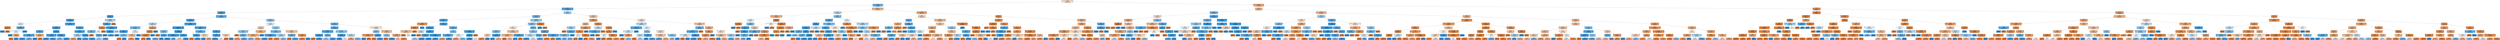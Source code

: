 digraph Tree {
node [shape=box, style="filled, rounded", color="black", fontname=helvetica] ;
edge [fontname=helvetica] ;
0 [label="node #0\natomic_pauling_electronegativity_wad <= 1.5377\ngini = 0.4909\nsamples = 100.0%\nvalue = [0.5676, 0.4324]", fillcolor="#f9e1d0"] ;
1 [label="node #1\natomic_ionization_potential_wa <= 9.1333\ngini = 0.3003\nsamples = 34.9%\nvalue = [0.184, 0.816]", fillcolor="#66b3eb"] ;
0 -> 1 [labeldistance=2.5, labelangle=45, headlabel="True"] ;
2 [label="node #2\natomic_pauling_electronegativity_wa <= 2.0547\ngini = 0.1977\nsamples = 30.6%\nvalue = [0.1112, 0.8888]", fillcolor="#52a9e8"] ;
1 -> 2 ;
3 [label="node #3\natomic_volume_wa <= 16.3022\ngini = 0.1401\nsamples = 26.7%\nvalue = [0.0758, 0.9242]", fillcolor="#49a5e7"] ;
2 -> 3 ;
4 [label="node #4\nrel_stoich_wa <= 0.9651\ngini = 0.0927\nsamples = 20.4%\nvalue = [0.0487, 0.9513]", fillcolor="#43a2e6"] ;
3 -> 4 ;
5 [label="node #5\natomic_r_covalent_wa <= 0.935\ngini = 0.0874\nsamples = 20.2%\nvalue = [0.0458, 0.9542]", fillcolor="#43a2e6"] ;
4 -> 5 ;
6 [label="node #6\nrel_stoich_wa <= 0.8006\ngini = 0.4991\nsamples = 0.1%\nvalue = [0.5208, 0.4792]", fillcolor="#fdf5ef"] ;
5 -> 6 ;
7 [label="node #7\nrel_stoich_wa <= 0.4555\ngini = 0.0832\nsamples = 0.0%\nvalue = [0.9565, 0.0435]", fillcolor="#e68742"] ;
6 -> 7 ;
8 [label="node #8\ngini = 0.0\nsamples = 0.0%\nvalue = [0.0, 1.0]", fillcolor="#399de5"] ;
7 -> 8 ;
9 [label="node #9\ngini = 0.0\nsamples = 0.0%\nvalue = [1.0, 0.0]", fillcolor="#e58139"] ;
7 -> 9 ;
10 [label="node #10\natomic_number_wad <= 16.129\ngini = 0.2112\nsamples = 0.0%\nvalue = [0.12, 0.88]", fillcolor="#54aae9"] ;
6 -> 10 ;
11 [label="node #11\natomic_pauling_electronegativity_wad <= 1.0844\ngini = 0.5\nsamples = 0.0%\nvalue = [0.5, 0.5]", fillcolor="#ffffff"] ;
10 -> 11 ;
12 [label="node #12\ngini = 0.0\nsamples = 0.0%\nvalue = [0.0, 1.0]", fillcolor="#399de5"] ;
11 -> 12 ;
13 [label="node #13\nrel_stoich_wa <= 0.8811\ngini = 0.375\nsamples = 0.0%\nvalue = [0.75, 0.25]", fillcolor="#eeab7b"] ;
11 -> 13 ;
14 [label="node #14\ngini = 0.0\nsamples = 0.0%\nvalue = [1.0, 0.0]", fillcolor="#e58139"] ;
13 -> 14 ;
15 [label="node #15\ngini = 0.0\nsamples = 0.0%\nvalue = [0.0, 1.0]", fillcolor="#399de5"] ;
13 -> 15 ;
16 [label="node #16\ngini = 0.0\nsamples = 0.0%\nvalue = [0.0, 1.0]", fillcolor="#399de5"] ;
10 -> 16 ;
17 [label="node #17\natomic_ionization_potential_wa <= 7.834\ngini = 0.085\nsamples = 20.2%\nvalue = [0.0445, 0.9555]", fillcolor="#42a2e6"] ;
5 -> 17 ;
18 [label="node #18\natomic_r_covalent_wa <= 1.2138\ngini = 0.0666\nsamples = 15.5%\nvalue = [0.0345, 0.9655]", fillcolor="#40a1e6"] ;
17 -> 18 ;
19 [label="node #19\natomic_volume_wa <= 11.637\ngini = 0.2233\nsamples = 0.4%\nvalue = [0.1281, 0.8719]", fillcolor="#56abe9"] ;
18 -> 19 ;
20 [label="node #20\natomic_pauling_electronegativity_wad <= 0.974\ngini = 0.1912\nsamples = 0.4%\nvalue = [0.107, 0.893]", fillcolor="#51a9e8"] ;
19 -> 20 ;
21 [label="node #21\ngini = 0.0677\nsamples = 0.3%\nvalue = [0.0351, 0.9649]", fillcolor="#40a1e6"] ;
20 -> 21 ;
22 [label="node #22\ngini = 0.3608\nsamples = 0.1%\nvalue = [0.2362, 0.7638]", fillcolor="#76bbed"] ;
20 -> 22 ;
23 [label="node #23\natomic_r_covalent_wa <= 1.1957\ngini = 0.375\nsamples = 0.0%\nvalue = [0.75, 0.25]", fillcolor="#eeab7b"] ;
19 -> 23 ;
24 [label="node #24\ngini = 0.0\nsamples = 0.0%\nvalue = [0.0, 1.0]", fillcolor="#399de5"] ;
23 -> 24 ;
25 [label="node #25\ngini = 0.0\nsamples = 0.0%\nvalue = [1.0, 0.0]", fillcolor="#e58139"] ;
23 -> 25 ;
26 [label="node #26\nrel_stoich_wad <= 0.2407\ngini = 0.0616\nsamples = 15.1%\nvalue = [0.0318, 0.9682]", fillcolor="#40a0e6"] ;
18 -> 26 ;
27 [label="node #27\natomic_ionization_potential_wa <= 7.3204\ngini = 0.0995\nsamples = 3.7%\nvalue = [0.0525, 0.9475]", fillcolor="#44a2e6"] ;
26 -> 27 ;
28 [label="node #28\ngini = 0.0522\nsamples = 2.3%\nvalue = [0.0268, 0.9732]", fillcolor="#3ea0e6"] ;
27 -> 28 ;
29 [label="node #29\ngini = 0.1668\nsamples = 1.4%\nvalue = [0.0919, 0.9081]", fillcolor="#4da7e8"] ;
27 -> 29 ;
30 [label="node #30\natomic_r_covalent_wad <= 0.005\ngini = 0.0489\nsamples = 11.4%\nvalue = [0.0251, 0.9749]", fillcolor="#3ea0e6"] ;
26 -> 30 ;
31 [label="node #31\ngini = 0.4012\nsamples = 0.0%\nvalue = [0.2778, 0.7222]", fillcolor="#85c3ef"] ;
30 -> 31 ;
32 [label="node #32\ngini = 0.048\nsamples = 11.3%\nvalue = [0.0246, 0.9754]", fillcolor="#3e9fe6"] ;
30 -> 32 ;
33 [label="node #33\natomic_volume_wa <= 14.4084\ngini = 0.1439\nsamples = 4.7%\nvalue = [0.078, 0.922]", fillcolor="#4aa5e7"] ;
17 -> 33 ;
34 [label="node #34\natomic_ionization_potential_wa <= 7.8366\ngini = 0.0972\nsamples = 4.0%\nvalue = [0.0512, 0.9488]", fillcolor="#44a2e6"] ;
33 -> 34 ;
35 [label="node #35\natomic_r_covalent_wa <= 1.2445\ngini = 0.4654\nsamples = 0.0%\nvalue = [0.3684, 0.6316]", fillcolor="#acd6f4"] ;
34 -> 35 ;
36 [label="node #36\ngini = 0.3457\nsamples = 0.0%\nvalue = [0.7778, 0.2222]", fillcolor="#eca572"] ;
35 -> 36 ;
37 [label="node #37\ngini = 0.0\nsamples = 0.0%\nvalue = [0.0, 1.0]", fillcolor="#399de5"] ;
35 -> 37 ;
38 [label="node #38\nrel_stoich_wa <= 0.3453\ngini = 0.0939\nsamples = 3.9%\nvalue = [0.0494, 0.9506]", fillcolor="#43a2e6"] ;
34 -> 38 ;
39 [label="node #39\ngini = 0.1903\nsamples = 0.6%\nvalue = [0.1065, 0.8935]", fillcolor="#51a9e8"] ;
38 -> 39 ;
40 [label="node #40\ngini = 0.077\nsamples = 3.4%\nvalue = [0.0401, 0.9599]", fillcolor="#41a1e6"] ;
38 -> 40 ;
41 [label="node #41\natomic_r_covalent_wa <= 1.2925\ngini = 0.35\nsamples = 0.7%\nvalue = [0.2261, 0.7739]", fillcolor="#73baed"] ;
33 -> 41 ;
42 [label="node #42\ngini = 0.0\nsamples = 0.0%\nvalue = [1.0, 0.0]", fillcolor="#e58139"] ;
41 -> 42 ;
43 [label="node #43\nrel_stoich_wa <= 0.3442\ngini = 0.3071\nsamples = 0.7%\nvalue = [0.1895, 0.8105]", fillcolor="#67b4eb"] ;
41 -> 43 ;
44 [label="node #44\ngini = 0.471\nsamples = 0.1%\nvalue = [0.3796, 0.6204]", fillcolor="#b2d9f5"] ;
43 -> 44 ;
45 [label="node #45\ngini = 0.248\nsamples = 0.6%\nvalue = [0.145, 0.855]", fillcolor="#5baee9"] ;
43 -> 45 ;
46 [label="node #46\natomic_ionization_potential_wad <= 0.0345\ngini = 0.4612\nsamples = 0.2%\nvalue = [0.3608, 0.6392]", fillcolor="#a9d4f4"] ;
4 -> 46 ;
47 [label="node #47\natomic_r_covalent_wa <= 1.155\ngini = 0.1771\nsamples = 0.1%\nvalue = [0.0982, 0.9018]", fillcolor="#4fa8e8"] ;
46 -> 47 ;
48 [label="node #48\natomic_number_wa <= 9.5\ngini = 0.1975\nsamples = 0.0%\nvalue = [0.8889, 0.1111]", fillcolor="#e89152"] ;
47 -> 48 ;
49 [label="node #49\ngini = 0.5\nsamples = 0.0%\nvalue = [0.5, 0.5]", fillcolor="#ffffff"] ;
48 -> 49 ;
50 [label="node #50\ngini = 0.0\nsamples = 0.0%\nvalue = [1.0, 0.0]", fillcolor="#e58139"] ;
48 -> 50 ;
51 [label="node #51\natomic_pauling_electronegativity_wa <= 1.985\ngini = 0.0566\nsamples = 0.1%\nvalue = [0.0291, 0.9709]", fillcolor="#3fa0e6"] ;
47 -> 51 ;
52 [label="node #52\natomic_volume_wa <= 16.025\ngini = 0.0202\nsamples = 0.1%\nvalue = [0.0102, 0.9898]", fillcolor="#3b9ee5"] ;
51 -> 52 ;
53 [label="node #53\ngini = 0.0\nsamples = 0.1%\nvalue = [0.0, 1.0]", fillcolor="#399de5"] ;
52 -> 53 ;
54 [label="node #54\ngini = 0.1653\nsamples = 0.0%\nvalue = [0.0909, 0.9091]", fillcolor="#4da7e8"] ;
52 -> 54 ;
55 [label="node #55\ngini = 0.48\nsamples = 0.0%\nvalue = [0.4, 0.6]", fillcolor="#bddef6"] ;
51 -> 55 ;
56 [label="node #56\ngini = 0.0\nsamples = 0.1%\nvalue = [1.0, 0.0]", fillcolor="#e58139"] ;
46 -> 56 ;
57 [label="node #57\natomic_ionization_potential_wad <= 2.9566\ngini = 0.2753\nsamples = 6.2%\nvalue = [0.1648, 0.8352]", fillcolor="#60b0ea"] ;
3 -> 57 ;
58 [label="node #58\natomic_r_covalent_wa <= 1.4305\ngini = 0.1163\nsamples = 3.5%\nvalue = [0.062, 0.938]", fillcolor="#46a3e7"] ;
57 -> 58 ;
59 [label="node #59\natomic_volume_wa <= 17.8758\ngini = 0.4741\nsamples = 0.2%\nvalue = [0.3862, 0.6138]", fillcolor="#b6dbf5"] ;
58 -> 59 ;
60 [label="node #60\natomic_ionization_potential_wa <= 8.1112\ngini = 0.3445\nsamples = 0.1%\nvalue = [0.2212, 0.7788]", fillcolor="#71b9ec"] ;
59 -> 60 ;
61 [label="node #61\natomic_number_wad <= 54.8333\ngini = 0.0644\nsamples = 0.1%\nvalue = [0.0333, 0.9667]", fillcolor="#40a0e6"] ;
60 -> 61 ;
62 [label="node #62\ngini = 0.0\nsamples = 0.1%\nvalue = [0.0, 1.0]", fillcolor="#399de5"] ;
61 -> 62 ;
63 [label="node #63\natomic_volume_wa <= 16.7799\ngini = 0.4082\nsamples = 0.0%\nvalue = [0.2857, 0.7143]", fillcolor="#88c4ef"] ;
61 -> 63 ;
64 [label="node #64\ngini = 0.0\nsamples = 0.0%\nvalue = [1.0, 0.0]", fillcolor="#e58139"] ;
63 -> 64 ;
65 [label="node #65\ngini = 0.0\nsamples = 0.0%\nvalue = [0.0, 1.0]", fillcolor="#399de5"] ;
63 -> 65 ;
66 [label="node #66\nrel_stoich_wad <= 0.619\ngini = 0.499\nsamples = 0.0%\nvalue = [0.4773, 0.5227]", fillcolor="#eef6fd"] ;
60 -> 66 ;
67 [label="node #67\natomic_volume_wa <= 17.4043\ngini = 0.437\nsamples = 0.0%\nvalue = [0.6774, 0.3226]", fillcolor="#f1bd97"] ;
66 -> 67 ;
68 [label="node #68\ngini = 0.3107\nsamples = 0.0%\nvalue = [0.8077, 0.1923]", fillcolor="#eb9f68"] ;
67 -> 68 ;
69 [label="node #69\ngini = 0.0\nsamples = 0.0%\nvalue = [0.0, 1.0]", fillcolor="#399de5"] ;
67 -> 69 ;
70 [label="node #70\ngini = 0.0\nsamples = 0.0%\nvalue = [0.0, 1.0]", fillcolor="#399de5"] ;
66 -> 70 ;
71 [label="node #71\natomic_number_wa <= 66.375\ngini = 0.3141\nsamples = 0.0%\nvalue = [0.8049, 0.1951]", fillcolor="#eba069"] ;
59 -> 71 ;
72 [label="node #72\nrel_stoich_wa <= 0.8439\ngini = 0.1928\nsamples = 0.0%\nvalue = [0.8919, 0.1081]", fillcolor="#e89051"] ;
71 -> 72 ;
73 [label="node #73\natomic_r_covalent_wad <= 0.9808\ngini = 0.1078\nsamples = 0.0%\nvalue = [0.9429, 0.0571]", fillcolor="#e78945"] ;
72 -> 73 ;
74 [label="node #74\ngini = 0.0\nsamples = 0.0%\nvalue = [1.0, 0.0]", fillcolor="#e58139"] ;
73 -> 74 ;
75 [label="node #75\ngini = 0.0\nsamples = 0.0%\nvalue = [0.0, 1.0]", fillcolor="#399de5"] ;
73 -> 75 ;
76 [label="node #76\ngini = 0.0\nsamples = 0.0%\nvalue = [0.0, 1.0]", fillcolor="#399de5"] ;
72 -> 76 ;
77 [label="node #77\ngini = 0.0\nsamples = 0.0%\nvalue = [0.0, 1.0]", fillcolor="#399de5"] ;
71 -> 77 ;
78 [label="node #78\natomic_pauling_electronegativity_wad <= 0.7413\ngini = 0.0853\nsamples = 3.3%\nvalue = [0.0447, 0.9553]", fillcolor="#42a2e6"] ;
58 -> 78 ;
79 [label="node #79\natomic_pauling_electronegativity_wa <= 0.8113\ngini = 0.0332\nsamples = 1.9%\nvalue = [0.0169, 0.9831]", fillcolor="#3c9fe5"] ;
78 -> 79 ;
80 [label="node #80\natomic_number_wa <= 36.25\ngini = 0.375\nsamples = 0.0%\nvalue = [0.25, 0.75]", fillcolor="#7bbeee"] ;
79 -> 80 ;
81 [label="node #81\ngini = 0.0\nsamples = 0.0%\nvalue = [1.0, 0.0]", fillcolor="#e58139"] ;
80 -> 81 ;
82 [label="node #82\nrel_stoich_wad <= 0.1875\ngini = 0.2449\nsamples = 0.0%\nvalue = [0.1429, 0.8571]", fillcolor="#5aade9"] ;
80 -> 82 ;
83 [label="node #83\ngini = 0.3457\nsamples = 0.0%\nvalue = [0.2222, 0.7778]", fillcolor="#72b9ec"] ;
82 -> 83 ;
84 [label="node #84\ngini = 0.0\nsamples = 0.0%\nvalue = [0.0, 1.0]", fillcolor="#399de5"] ;
82 -> 84 ;
85 [label="node #85\natomic_volume_wad <= 12.465\ngini = 0.0286\nsamples = 1.9%\nvalue = [0.0145, 0.9855]", fillcolor="#3c9ee5"] ;
79 -> 85 ;
86 [label="node #86\natomic_pauling_electronegativity_wa <= 2.0125\ngini = 0.0144\nsamples = 1.6%\nvalue = [0.0073, 0.9927]", fillcolor="#3a9ee5"] ;
85 -> 86 ;
87 [label="node #87\ngini = 0.0116\nsamples = 1.6%\nvalue = [0.0059, 0.9941]", fillcolor="#3a9ee5"] ;
86 -> 87 ;
88 [label="node #88\ngini = 0.32\nsamples = 0.0%\nvalue = [0.2, 0.8]", fillcolor="#6ab6ec"] ;
86 -> 88 ;
89 [label="node #89\natomic_volume_wad <= 12.81\ngini = 0.1177\nsamples = 0.3%\nvalue = [0.0628, 0.9372]", fillcolor="#46a4e7"] ;
85 -> 89 ;
90 [label="node #90\ngini = 0.4898\nsamples = 0.0%\nvalue = [0.5714, 0.4286]", fillcolor="#f8e0ce"] ;
89 -> 90 ;
91 [label="node #91\ngini = 0.0859\nsamples = 0.3%\nvalue = [0.045, 0.955]", fillcolor="#42a2e6"] ;
89 -> 91 ;
92 [label="node #92\natomic_pauling_electronegativity_wa <= 1.3803\ngini = 0.1552\nsamples = 1.4%\nvalue = [0.0848, 0.9152]", fillcolor="#4ba6e7"] ;
78 -> 92 ;
93 [label="node #93\natomic_ionization_potential_wa <= 6.264\ngini = 0.2975\nsamples = 0.3%\nvalue = [0.1818, 0.8182]", fillcolor="#65b3eb"] ;
92 -> 93 ;
94 [label="node #94\natomic_volume_wa <= 16.35\ngini = 0.139\nsamples = 0.2%\nvalue = [0.0751, 0.9249]", fillcolor="#49a5e7"] ;
93 -> 94 ;
95 [label="node #95\ngini = 0.0\nsamples = 0.0%\nvalue = [1.0, 0.0]", fillcolor="#e58139"] ;
94 -> 95 ;
96 [label="node #96\ngini = 0.1298\nsamples = 0.2%\nvalue = [0.0698, 0.9302]", fillcolor="#48a4e7"] ;
94 -> 96 ;
97 [label="node #97\natomic_volume_wa <= 21.1632\ngini = 0.4889\nsamples = 0.1%\nvalue = [0.5745, 0.4255]", fillcolor="#f8decc"] ;
93 -> 97 ;
98 [label="node #98\ngini = 0.0\nsamples = 0.0%\nvalue = [0.0, 1.0]", fillcolor="#399de5"] ;
97 -> 98 ;
99 [label="node #99\ngini = 0.375\nsamples = 0.0%\nvalue = [0.75, 0.25]", fillcolor="#eeab7b"] ;
97 -> 99 ;
100 [label="node #100\natomic_volume_wad <= 42.233\ngini = 0.1141\nsamples = 1.1%\nvalue = [0.0607, 0.9393]", fillcolor="#46a3e7"] ;
92 -> 100 ;
101 [label="node #101\natomic_number_wad <= 88.625\ngini = 0.1087\nsamples = 1.1%\nvalue = [0.0577, 0.9423]", fillcolor="#45a3e7"] ;
100 -> 101 ;
102 [label="node #102\ngini = 0.1034\nsamples = 1.1%\nvalue = [0.0547, 0.9453]", fillcolor="#44a3e7"] ;
101 -> 102 ;
103 [label="node #103\ngini = 0.5\nsamples = 0.0%\nvalue = [0.5, 0.5]", fillcolor="#ffffff"] ;
101 -> 103 ;
104 [label="node #104\natomic_r_covalent_wa <= 1.57\ngini = 0.48\nsamples = 0.0%\nvalue = [0.6, 0.4]", fillcolor="#f6d5bd"] ;
100 -> 104 ;
105 [label="node #105\ngini = 0.0\nsamples = 0.0%\nvalue = [1.0, 0.0]", fillcolor="#e58139"] ;
104 -> 105 ;
106 [label="node #106\ngini = 0.0\nsamples = 0.0%\nvalue = [0.0, 1.0]", fillcolor="#399de5"] ;
104 -> 106 ;
107 [label="node #107\natomic_r_covalent_wa <= 1.5136\ngini = 0.4098\nsamples = 2.8%\nvalue = [0.2877, 0.7123]", fillcolor="#89c5f0"] ;
57 -> 107 ;
108 [label="node #108\natomic_volume_wad <= 16.4716\ngini = 0.4973\nsamples = 0.9%\nvalue = [0.4632, 0.5368]", fillcolor="#e4f2fb"] ;
107 -> 108 ;
109 [label="node #109\nrel_stoich_wad <= 0.1946\ngini = 0.474\nsamples = 0.4%\nvalue = [0.6139, 0.3861]", fillcolor="#f5d0b6"] ;
108 -> 109 ;
110 [label="node #110\natomic_ionization_potential_wa <= 6.9955\ngini = 0.4227\nsamples = 0.1%\nvalue = [0.3034, 0.6966]", fillcolor="#8fc8f0"] ;
109 -> 110 ;
111 [label="node #111\ngini = 0.0\nsamples = 0.0%\nvalue = [1.0, 0.0]", fillcolor="#e58139"] ;
110 -> 111 ;
112 [label="node #112\natomic_number_wad <= 21.5\ngini = 0.3488\nsamples = 0.1%\nvalue = [0.225, 0.775]", fillcolor="#72b9ed"] ;
110 -> 112 ;
113 [label="node #113\ngini = 0.3457\nsamples = 0.0%\nvalue = [0.7778, 0.2222]", fillcolor="#eca572"] ;
112 -> 113 ;
114 [label="node #114\ngini = 0.2619\nsamples = 0.1%\nvalue = [0.1549, 0.8451]", fillcolor="#5dafea"] ;
112 -> 114 ;
115 [label="node #115\natomic_ionization_potential_wa <= 9.0132\ngini = 0.4107\nsamples = 0.3%\nvalue = [0.7113, 0.2887]", fillcolor="#f0b489"] ;
109 -> 115 ;
116 [label="node #116\natomic_pauling_electronegativity_wad <= 0.3254\ngini = 0.3874\nsamples = 0.3%\nvalue = [0.7372, 0.2628]", fillcolor="#eeae80"] ;
115 -> 116 ;
117 [label="node #117\ngini = 0.3967\nsamples = 0.0%\nvalue = [0.2727, 0.7273]", fillcolor="#83c2ef"] ;
116 -> 117 ;
118 [label="node #118\ngini = 0.3457\nsamples = 0.3%\nvalue = [0.7778, 0.2222]", fillcolor="#eca572"] ;
116 -> 118 ;
119 [label="node #119\ngini = 0.0\nsamples = 0.0%\nvalue = [0.0, 1.0]", fillcolor="#399de5"] ;
115 -> 119 ;
120 [label="node #120\natomic_volume_wa <= 20.3747\ngini = 0.4434\nsamples = 0.5%\nvalue = [0.3318, 0.6682]", fillcolor="#9bcef2"] ;
108 -> 120 ;
121 [label="node #121\natomic_ionization_potential_wad <= 4.1411\ngini = 0.361\nsamples = 0.4%\nvalue = [0.2364, 0.7636]", fillcolor="#76bbed"] ;
120 -> 121 ;
122 [label="node #122\natomic_pauling_electronegativity_wad <= 1.5321\ngini = 0.1454\nsamples = 0.2%\nvalue = [0.0789, 0.9211]", fillcolor="#4aa5e7"] ;
121 -> 122 ;
123 [label="node #123\ngini = 0.1244\nsamples = 0.2%\nvalue = [0.0667, 0.9333]", fillcolor="#47a4e7"] ;
122 -> 123 ;
124 [label="node #124\ngini = 0.0\nsamples = 0.0%\nvalue = [1.0, 0.0]", fillcolor="#e58139"] ;
122 -> 124 ;
125 [label="node #125\natomic_r_covalent_wad <= 0.6572\ngini = 0.4666\nsamples = 0.2%\nvalue = [0.3708, 0.6292]", fillcolor="#aed7f4"] ;
121 -> 125 ;
126 [label="node #126\ngini = 0.2355\nsamples = 0.0%\nvalue = [0.8636, 0.1364]", fillcolor="#e99558"] ;
125 -> 126 ;
127 [label="node #127\ngini = 0.421\nsamples = 0.2%\nvalue = [0.3013, 0.6987]", fillcolor="#8ec7f0"] ;
125 -> 127 ;
128 [label="node #128\natomic_pauling_electronegativity_wad <= 1.3137\ngini = 0.4531\nsamples = 0.1%\nvalue = [0.6531, 0.3469]", fillcolor="#f3c4a2"] ;
120 -> 128 ;
129 [label="node #129\natomic_number_wa <= 29.1548\ngini = 0.3343\nsamples = 0.0%\nvalue = [0.2121, 0.7879]", fillcolor="#6eb7ec"] ;
128 -> 129 ;
130 [label="node #130\ngini = 0.0\nsamples = 0.0%\nvalue = [1.0, 0.0]", fillcolor="#e58139"] ;
129 -> 130 ;
131 [label="node #131\ngini = 0.2311\nsamples = 0.0%\nvalue = [0.1333, 0.8667]", fillcolor="#57ace9"] ;
129 -> 131 ;
132 [label="node #132\natomic_number_wad <= 76.4722\ngini = 0.2159\nsamples = 0.1%\nvalue = [0.8769, 0.1231]", fillcolor="#e99355"] ;
128 -> 132 ;
133 [label="node #133\ngini = 0.1723\nsamples = 0.1%\nvalue = [0.9048, 0.0952]", fillcolor="#e88e4e"] ;
132 -> 133 ;
134 [label="node #134\ngini = 0.0\nsamples = 0.0%\nvalue = [0.0, 1.0]", fillcolor="#399de5"] ;
132 -> 134 ;
135 [label="node #135\natomic_volume_wa <= 23.5003\ngini = 0.3189\nsamples = 1.9%\nvalue = [0.1991, 0.8009]", fillcolor="#6ab5eb"] ;
107 -> 135 ;
136 [label="node #136\natomic_volume_wa <= 20.3458\ngini = 0.218\nsamples = 1.5%\nvalue = [0.1245, 0.8755]", fillcolor="#55abe9"] ;
135 -> 136 ;
137 [label="node #137\natomic_pauling_electronegativity_wa <= 1.7273\ngini = 0.1624\nsamples = 1.2%\nvalue = [0.0891, 0.9109]", fillcolor="#4ca7e8"] ;
136 -> 137 ;
138 [label="node #138\natomic_volume_wa <= 16.3181\ngini = 0.0864\nsamples = 0.9%\nvalue = [0.0452, 0.9548]", fillcolor="#42a2e6"] ;
137 -> 138 ;
139 [label="node #139\ngini = 0.0\nsamples = 0.0%\nvalue = [1.0, 0.0]", fillcolor="#e58139"] ;
138 -> 139 ;
140 [label="node #140\ngini = 0.082\nsamples = 0.9%\nvalue = [0.0428, 0.9572]", fillcolor="#42a1e6"] ;
138 -> 140 ;
141 [label="node #141\nrel_stoich_wa <= 0.4221\ngini = 0.3359\nsamples = 0.3%\nvalue = [0.2135, 0.7865]", fillcolor="#6fb8ec"] ;
137 -> 141 ;
142 [label="node #142\ngini = 0.4586\nsamples = 0.2%\nvalue = [0.3562, 0.6438]", fillcolor="#a7d3f3"] ;
141 -> 142 ;
143 [label="node #143\ngini = 0.1115\nsamples = 0.1%\nvalue = [0.0593, 0.9407]", fillcolor="#45a3e7"] ;
141 -> 143 ;
144 [label="node #144\natomic_pauling_electronegativity_wad <= 1.051\ngini = 0.4061\nsamples = 0.3%\nvalue = [0.2833, 0.7167]", fillcolor="#87c4ef"] ;
136 -> 144 ;
145 [label="node #145\natomic_number_wad <= 64.0714\ngini = 0.0758\nsamples = 0.1%\nvalue = [0.0395, 0.9605]", fillcolor="#41a1e6"] ;
144 -> 145 ;
146 [label="node #146\ngini = 0.0526\nsamples = 0.1%\nvalue = [0.027, 0.973]", fillcolor="#3ea0e6"] ;
145 -> 146 ;
147 [label="node #147\ngini = 0.5\nsamples = 0.0%\nvalue = [0.5, 0.5]", fillcolor="#ffffff"] ;
145 -> 147 ;
148 [label="node #148\natomic_volume_wad <= 13.2935\ngini = 0.4785\nsamples = 0.2%\nvalue = [0.3963, 0.6037]", fillcolor="#bbddf6"] ;
144 -> 148 ;
149 [label="node #149\ngini = 0.3628\nsamples = 0.0%\nvalue = [0.7619, 0.2381]", fillcolor="#eda877"] ;
148 -> 149 ;
150 [label="node #150\ngini = 0.3947\nsamples = 0.1%\nvalue = [0.2705, 0.7295]", fillcolor="#82c1ef"] ;
148 -> 150 ;
151 [label="node #151\natomic_pauling_electronegativity_wad <= 1.2145\ngini = 0.4921\nsamples = 0.3%\nvalue = [0.563, 0.437]", fillcolor="#f9e3d3"] ;
135 -> 151 ;
152 [label="node #152\nrel_stoich_wad <= 0.1389\ngini = 0.4096\nsamples = 0.1%\nvalue = [0.2874, 0.7126]", fillcolor="#89c5ef"] ;
151 -> 152 ;
153 [label="node #153\natomic_pauling_electronegativity_wad <= 0.985\ngini = 0.2778\nsamples = 0.0%\nvalue = [0.8333, 0.1667]", fillcolor="#ea9a61"] ;
152 -> 153 ;
154 [label="node #154\ngini = 0.0\nsamples = 0.0%\nvalue = [0.0, 1.0]", fillcolor="#399de5"] ;
153 -> 154 ;
155 [label="node #155\ngini = 0.0\nsamples = 0.0%\nvalue = [1.0, 0.0]", fillcolor="#e58139"] ;
153 -> 155 ;
156 [label="node #156\natomic_number_wad <= 4.5\ngini = 0.1461\nsamples = 0.1%\nvalue = [0.0794, 0.9206]", fillcolor="#4aa5e7"] ;
152 -> 156 ;
157 [label="node #157\ngini = 0.0\nsamples = 0.0%\nvalue = [1.0, 0.0]", fillcolor="#e58139"] ;
156 -> 157 ;
158 [label="node #158\ngini = 0.0935\nsamples = 0.1%\nvalue = [0.0492, 0.9508]", fillcolor="#43a2e6"] ;
156 -> 158 ;
159 [label="node #159\natomic_ionization_potential_wad <= 3.8784\ngini = 0.4247\nsamples = 0.2%\nvalue = [0.694, 0.306]", fillcolor="#f0b990"] ;
151 -> 159 ;
160 [label="node #160\nrel_stoich_wad <= 0.1991\ngini = 0.4297\nsamples = 0.0%\nvalue = [0.3125, 0.6875]", fillcolor="#93caf1"] ;
159 -> 160 ;
161 [label="node #161\ngini = 0.0\nsamples = 0.0%\nvalue = [1.0, 0.0]", fillcolor="#e58139"] ;
160 -> 161 ;
162 [label="node #162\ngini = 0.0832\nsamples = 0.0%\nvalue = [0.0435, 0.9565]", fillcolor="#42a1e6"] ;
160 -> 162 ;
163 [label="node #163\natomic_volume_wad <= 33.0033\ngini = 0.3489\nsamples = 0.2%\nvalue = [0.7748, 0.2252]", fillcolor="#eda673"] ;
159 -> 163 ;
164 [label="node #164\ngini = 0.48\nsamples = 0.1%\nvalue = [0.6, 0.4]", fillcolor="#f6d5bd"] ;
163 -> 164 ;
165 [label="node #165\ngini = 0.2388\nsamples = 0.1%\nvalue = [0.8614, 0.1386]", fillcolor="#e99559"] ;
163 -> 165 ;
166 [label="node #166\natomic_volume_wa <= 14.7842\ngini = 0.4544\nsamples = 3.9%\nvalue = [0.3491, 0.6509]", fillcolor="#a3d2f3"] ;
2 -> 166 ;
167 [label="node #167\natomic_volume_wa <= 12.0127\ngini = 0.3296\nsamples = 2.7%\nvalue = [0.2081, 0.7919]", fillcolor="#6db7ec"] ;
166 -> 167 ;
168 [label="node #168\natomic_r_covalent_wa <= 0.9891\ngini = 0.1507\nsamples = 1.3%\nvalue = [0.0821, 0.9179]", fillcolor="#4ba6e7"] ;
167 -> 168 ;
169 [label="node #169\natomic_ionization_potential_wa <= 9.0201\ngini = 0.2355\nsamples = 0.0%\nvalue = [0.8636, 0.1364]", fillcolor="#e99558"] ;
168 -> 169 ;
170 [label="node #170\natomic_number_wad <= 1.5333\ngini = 0.095\nsamples = 0.0%\nvalue = [0.95, 0.05]", fillcolor="#e68843"] ;
169 -> 170 ;
171 [label="node #171\natomic_pauling_electronegativity_wa <= 2.125\ngini = 0.4444\nsamples = 0.0%\nvalue = [0.6667, 0.3333]", fillcolor="#f2c09c"] ;
170 -> 171 ;
172 [label="node #172\ngini = 0.0\nsamples = 0.0%\nvalue = [1.0, 0.0]", fillcolor="#e58139"] ;
171 -> 172 ;
173 [label="node #173\ngini = 0.5\nsamples = 0.0%\nvalue = [0.5, 0.5]", fillcolor="#ffffff"] ;
171 -> 173 ;
174 [label="node #174\ngini = 0.0\nsamples = 0.0%\nvalue = [1.0, 0.0]", fillcolor="#e58139"] ;
170 -> 174 ;
175 [label="node #175\ngini = 0.0\nsamples = 0.0%\nvalue = [0.0, 1.0]", fillcolor="#399de5"] ;
169 -> 175 ;
176 [label="node #176\natomic_volume_wa <= 10.7583\ngini = 0.1224\nsamples = 1.2%\nvalue = [0.0655, 0.9345]", fillcolor="#47a4e7"] ;
168 -> 176 ;
177 [label="node #177\natomic_r_covalent_wa <= 1.0165\ngini = 0.0475\nsamples = 0.9%\nvalue = [0.0244, 0.9756]", fillcolor="#3e9fe6"] ;
176 -> 177 ;
178 [label="node #178\natomic_number_wa <= 18.8\ngini = 0.4898\nsamples = 0.0%\nvalue = [0.4286, 0.5714]", fillcolor="#cee6f8"] ;
177 -> 178 ;
179 [label="node #179\ngini = 0.0\nsamples = 0.0%\nvalue = [0.0, 1.0]", fillcolor="#399de5"] ;
178 -> 179 ;
180 [label="node #180\ngini = 0.0\nsamples = 0.0%\nvalue = [1.0, 0.0]", fillcolor="#e58139"] ;
178 -> 180 ;
181 [label="node #181\natomic_number_wa <= 30.7083\ngini = 0.0401\nsamples = 0.9%\nvalue = [0.0205, 0.9795]", fillcolor="#3d9fe6"] ;
177 -> 181 ;
182 [label="node #182\natomic_number_wad <= 15.25\ngini = 0.1537\nsamples = 0.2%\nvalue = [0.0839, 0.9161]", fillcolor="#4ba6e7"] ;
181 -> 182 ;
183 [label="node #183\ngini = 0.4644\nsamples = 0.0%\nvalue = [0.3667, 0.6333]", fillcolor="#acd6f4"] ;
182 -> 183 ;
184 [label="node #184\ngini = 0.0175\nsamples = 0.1%\nvalue = [0.0088, 0.9912]", fillcolor="#3b9ee5"] ;
182 -> 184 ;
185 [label="node #185\natomic_pauling_electronegativity_wad <= 1.413\ngini = 0.0101\nsamples = 0.7%\nvalue = [0.0051, 0.9949]", fillcolor="#3a9ee5"] ;
181 -> 185 ;
186 [label="node #186\ngini = 0.0036\nsamples = 0.7%\nvalue = [0.0018, 0.9982]", fillcolor="#399de5"] ;
185 -> 186 ;
187 [label="node #187\ngini = 0.0997\nsamples = 0.0%\nvalue = [0.0526, 0.9474]", fillcolor="#44a2e6"] ;
185 -> 187 ;
188 [label="node #188\natomic_r_covalent_wa <= 1.313\ngini = 0.2785\nsamples = 0.4%\nvalue = [0.1672, 0.8328]", fillcolor="#61b1ea"] ;
176 -> 188 ;
189 [label="node #189\nrel_stoich_wad <= 0.3181\ngini = 0.4123\nsamples = 0.2%\nvalue = [0.2905, 0.7095]", fillcolor="#8ac5f0"] ;
188 -> 189 ;
190 [label="node #190\natomic_ionization_potential_wa <= 8.2398\ngini = 0.2188\nsamples = 0.1%\nvalue = [0.125, 0.875]", fillcolor="#55abe9"] ;
189 -> 190 ;
191 [label="node #191\ngini = 0.3457\nsamples = 0.0%\nvalue = [0.7778, 0.2222]", fillcolor="#eca572"] ;
190 -> 191 ;
192 [label="node #192\ngini = 0.0809\nsamples = 0.1%\nvalue = [0.0423, 0.9577]", fillcolor="#42a1e6"] ;
190 -> 192 ;
193 [label="node #193\natomic_ionization_potential_wa <= 8.8135\ngini = 0.4996\nsamples = 0.1%\nvalue = [0.4853, 0.5147]", fillcolor="#f4f9fe"] ;
189 -> 193 ;
194 [label="node #194\ngini = 0.3457\nsamples = 0.0%\nvalue = [0.7778, 0.2222]", fillcolor="#eca572"] ;
193 -> 194 ;
195 [label="node #195\ngini = 0.414\nsamples = 0.0%\nvalue = [0.2927, 0.7073]", fillcolor="#8bc6f0"] ;
193 -> 195 ;
196 [label="node #196\natomic_ionization_potential_wad <= 5.4838\ngini = 0.0884\nsamples = 0.2%\nvalue = [0.0464, 0.9536]", fillcolor="#43a2e6"] ;
188 -> 196 ;
197 [label="node #197\nrel_stoich_wad <= 1.0955\ngini = 0.0649\nsamples = 0.2%\nvalue = [0.0336, 0.9664]", fillcolor="#40a0e6"] ;
196 -> 197 ;
198 [label="node #198\ngini = 0.0405\nsamples = 0.2%\nvalue = [0.0207, 0.9793]", fillcolor="#3d9fe6"] ;
197 -> 198 ;
199 [label="node #199\ngini = 0.5\nsamples = 0.0%\nvalue = [0.5, 0.5]", fillcolor="#ffffff"] ;
197 -> 199 ;
200 [label="node #200\ngini = 0.0\nsamples = 0.0%\nvalue = [1.0, 0.0]", fillcolor="#e58139"] ;
196 -> 200 ;
201 [label="node #201\natomic_pauling_electronegativity_wa <= 2.4072\ngini = 0.4336\nsamples = 1.5%\nvalue = [0.3177, 0.6823]", fillcolor="#95cbf1"] ;
167 -> 201 ;
202 [label="node #202\natomic_r_covalent_wa <= 1.2335\ngini = 0.4096\nsamples = 1.4%\nvalue = [0.2874, 0.7126]", fillcolor="#89c5ef"] ;
201 -> 202 ;
203 [label="node #203\natomic_volume_wa <= 12.6767\ngini = 0.496\nsamples = 0.3%\nvalue = [0.5446, 0.4554]", fillcolor="#fbeadf"] ;
202 -> 203 ;
204 [label="node #204\natomic_r_covalent_wad <= 0.335\ngini = 0.3714\nsamples = 0.1%\nvalue = [0.2464, 0.7536]", fillcolor="#7abdee"] ;
203 -> 204 ;
205 [label="node #205\nrel_stoich_wad <= 0.3934\ngini = 0.48\nsamples = 0.0%\nvalue = [0.6, 0.4]", fillcolor="#f6d5bd"] ;
204 -> 205 ;
206 [label="node #206\ngini = 0.2076\nsamples = 0.0%\nvalue = [0.8824, 0.1176]", fillcolor="#e89253"] ;
205 -> 206 ;
207 [label="node #207\ngini = 0.0\nsamples = 0.0%\nvalue = [0.0, 1.0]", fillcolor="#399de5"] ;
205 -> 207 ;
208 [label="node #208\natomic_r_covalent_wad <= 0.6078\ngini = 0.0868\nsamples = 0.0%\nvalue = [0.0455, 0.9545]", fillcolor="#42a2e6"] ;
204 -> 208 ;
209 [label="node #209\ngini = 0.0\nsamples = 0.0%\nvalue = [0.0, 1.0]", fillcolor="#399de5"] ;
208 -> 209 ;
210 [label="node #210\ngini = 0.4444\nsamples = 0.0%\nvalue = [0.6667, 0.3333]", fillcolor="#f2c09c"] ;
208 -> 210 ;
211 [label="node #211\natomic_pauling_electronegativity_wa <= 2.3007\ngini = 0.437\nsamples = 0.2%\nvalue = [0.6774, 0.3226]", fillcolor="#f1bd97"] ;
203 -> 211 ;
212 [label="node #212\natomic_pauling_electronegativity_wad <= 0.825\ngini = 0.4098\nsamples = 0.2%\nvalue = [0.7123, 0.2877]", fillcolor="#f0b489"] ;
211 -> 212 ;
213 [label="node #213\ngini = 0.0\nsamples = 0.0%\nvalue = [1.0, 0.0]", fillcolor="#e58139"] ;
212 -> 213 ;
214 [label="node #214\ngini = 0.455\nsamples = 0.2%\nvalue = [0.65, 0.35]", fillcolor="#f3c5a4"] ;
212 -> 214 ;
215 [label="node #215\natomic_ionization_potential_wad <= 6.2949\ngini = 0.1975\nsamples = 0.0%\nvalue = [0.1111, 0.8889]", fillcolor="#52a9e8"] ;
211 -> 215 ;
216 [label="node #216\ngini = 0.0\nsamples = 0.0%\nvalue = [0.0, 1.0]", fillcolor="#399de5"] ;
215 -> 216 ;
217 [label="node #217\ngini = 0.0\nsamples = 0.0%\nvalue = [1.0, 0.0]", fillcolor="#e58139"] ;
215 -> 217 ;
218 [label="node #218\nrel_stoich_wa <= 0.4466\ngini = 0.3499\nsamples = 1.1%\nvalue = [0.226, 0.774]", fillcolor="#73baed"] ;
202 -> 218 ;
219 [label="node #219\natomic_volume_wad <= 13.3837\ngini = 0.4112\nsamples = 0.7%\nvalue = [0.2893, 0.7107]", fillcolor="#8ac5f0"] ;
218 -> 219 ;
220 [label="node #220\natomic_ionization_potential_wa <= 8.2572\ngini = 0.4825\nsamples = 0.3%\nvalue = [0.4064, 0.5936]", fillcolor="#c1e0f7"] ;
219 -> 220 ;
221 [label="node #221\ngini = 0.1023\nsamples = 0.0%\nvalue = [0.0541, 0.9459]", fillcolor="#44a3e6"] ;
220 -> 221 ;
222 [label="node #222\ngini = 0.4967\nsamples = 0.3%\nvalue = [0.4593, 0.5407]", fillcolor="#e1f0fb"] ;
220 -> 222 ;
223 [label="node #223\nrel_stoich_wa <= 0.4322\ngini = 0.3032\nsamples = 0.4%\nvalue = [0.1863, 0.8137]", fillcolor="#66b3eb"] ;
219 -> 223 ;
224 [label="node #224\ngini = 0.2586\nsamples = 0.4%\nvalue = [0.1526, 0.8474]", fillcolor="#5dafea"] ;
223 -> 224 ;
225 [label="node #225\ngini = 0.1327\nsamples = 0.0%\nvalue = [0.9286, 0.0714]", fillcolor="#e78b48"] ;
223 -> 225 ;
226 [label="node #226\natomic_volume_wa <= 12.0245\ngini = 0.1975\nsamples = 0.4%\nvalue = [0.1111, 0.8889]", fillcolor="#52a9e8"] ;
218 -> 226 ;
227 [label="node #227\ngini = 0.0\nsamples = 0.0%\nvalue = [1.0, 0.0]", fillcolor="#e58139"] ;
226 -> 227 ;
228 [label="node #228\natomic_pauling_electronegativity_wa <= 2.059\ngini = 0.1761\nsamples = 0.4%\nvalue = [0.0976, 0.9024]", fillcolor="#4ea8e8"] ;
226 -> 228 ;
229 [label="node #229\ngini = 0.0\nsamples = 0.0%\nvalue = [1.0, 0.0]", fillcolor="#e58139"] ;
228 -> 229 ;
230 [label="node #230\ngini = 0.1671\nsamples = 0.4%\nvalue = [0.092, 0.908]", fillcolor="#4da7e8"] ;
228 -> 230 ;
231 [label="node #231\natomic_r_covalent_wad <= 0.28\ngini = 0.1014\nsamples = 0.1%\nvalue = [0.9464, 0.0536]", fillcolor="#e68844"] ;
201 -> 231 ;
232 [label="node #232\ngini = 0.0\nsamples = 0.0%\nvalue = [0.0, 1.0]", fillcolor="#399de5"] ;
231 -> 232 ;
233 [label="node #233\ngini = 0.0\nsamples = 0.1%\nvalue = [1.0, 0.0]", fillcolor="#e58139"] ;
231 -> 233 ;
234 [label="node #234\natomic_r_covalent_wa <= 1.3223\ngini = 0.4556\nsamples = 1.2%\nvalue = [0.6489, 0.3511]", fillcolor="#f3c5a4"] ;
166 -> 234 ;
235 [label="node #235\natomic_number_wad <= 24.2222\ngini = 0.263\nsamples = 0.4%\nvalue = [0.8442, 0.1558]", fillcolor="#ea985e"] ;
234 -> 235 ;
236 [label="node #236\nrel_stoich_wa <= 0.4131\ngini = 0.4328\nsamples = 0.1%\nvalue = [0.6833, 0.3167]", fillcolor="#f1bb95"] ;
235 -> 236 ;
237 [label="node #237\natomic_r_covalent_wad <= 0.2562\ngini = 0.455\nsamples = 0.0%\nvalue = [0.35, 0.65]", fillcolor="#a4d2f3"] ;
236 -> 237 ;
238 [label="node #238\ngini = 0.0\nsamples = 0.0%\nvalue = [1.0, 0.0]", fillcolor="#e58139"] ;
237 -> 238 ;
239 [label="node #239\natomic_number_wad <= 22.3929\ngini = 0.2311\nsamples = 0.0%\nvalue = [0.1333, 0.8667]", fillcolor="#57ace9"] ;
237 -> 239 ;
240 [label="node #240\natomic_ionization_potential_wa <= 7.9416\ngini = 0.375\nsamples = 0.0%\nvalue = [0.25, 0.75]", fillcolor="#7bbeee"] ;
239 -> 240 ;
241 [label="node #241\ngini = 0.375\nsamples = 0.0%\nvalue = [0.25, 0.75]", fillcolor="#7bbeee"] ;
240 -> 241 ;
242 [label="node #242\ngini = 0.375\nsamples = 0.0%\nvalue = [0.25, 0.75]", fillcolor="#7bbeee"] ;
240 -> 242 ;
243 [label="node #243\ngini = 0.0\nsamples = 0.0%\nvalue = [0.0, 1.0]", fillcolor="#399de5"] ;
239 -> 243 ;
244 [label="node #244\natomic_ionization_potential_wa <= 9.1245\ngini = 0.255\nsamples = 0.1%\nvalue = [0.85, 0.15]", fillcolor="#ea975c"] ;
236 -> 244 ;
245 [label="node #245\natomic_volume_wa <= 14.9866\ngini = 0.1884\nsamples = 0.0%\nvalue = [0.8947, 0.1053]", fillcolor="#e89050"] ;
244 -> 245 ;
246 [label="node #246\nrel_stoich_wa <= 0.4243\ngini = 0.5\nsamples = 0.0%\nvalue = [0.5, 0.5]", fillcolor="#ffffff"] ;
245 -> 246 ;
247 [label="node #247\ngini = 0.0\nsamples = 0.0%\nvalue = [1.0, 0.0]", fillcolor="#e58139"] ;
246 -> 247 ;
248 [label="node #248\ngini = 0.0\nsamples = 0.0%\nvalue = [0.0, 1.0]", fillcolor="#399de5"] ;
246 -> 248 ;
249 [label="node #249\natomic_volume_wa <= 16.1189\ngini = 0.1107\nsamples = 0.0%\nvalue = [0.9412, 0.0588]", fillcolor="#e78945"] ;
245 -> 249 ;
250 [label="node #250\ngini = 0.0\nsamples = 0.0%\nvalue = [1.0, 0.0]", fillcolor="#e58139"] ;
249 -> 250 ;
251 [label="node #251\ngini = 0.2975\nsamples = 0.0%\nvalue = [0.8182, 0.1818]", fillcolor="#eb9d65"] ;
249 -> 251 ;
252 [label="node #252\ngini = 0.0\nsamples = 0.0%\nvalue = [0.0, 1.0]", fillcolor="#399de5"] ;
244 -> 252 ;
253 [label="node #253\natomic_volume_wad <= 0.745\ngini = 0.2093\nsamples = 0.3%\nvalue = [0.8812, 0.1188]", fillcolor="#e99254"] ;
235 -> 253 ;
254 [label="node #254\natomic_r_covalent_wa <= 1.2325\ngini = 0.4861\nsamples = 0.0%\nvalue = [0.4167, 0.5833]", fillcolor="#c6e3f8"] ;
253 -> 254 ;
255 [label="node #255\natomic_pauling_electronegativity_wa <= 2.257\ngini = 0.2188\nsamples = 0.0%\nvalue = [0.125, 0.875]", fillcolor="#55abe9"] ;
254 -> 255 ;
256 [label="node #256\ngini = 0.0\nsamples = 0.0%\nvalue = [0.0, 1.0]", fillcolor="#399de5"] ;
255 -> 256 ;
257 [label="node #257\ngini = 0.0\nsamples = 0.0%\nvalue = [1.0, 0.0]", fillcolor="#e58139"] ;
255 -> 257 ;
258 [label="node #258\ngini = 0.0\nsamples = 0.0%\nvalue = [1.0, 0.0]", fillcolor="#e58139"] ;
254 -> 258 ;
259 [label="node #259\nrel_stoich_wad <= 0.9886\ngini = 0.1742\nsamples = 0.3%\nvalue = [0.9036, 0.0964]", fillcolor="#e88e4e"] ;
253 -> 259 ;
260 [label="node #260\nrel_stoich_wa <= 0.2656\ngini = 0.1562\nsamples = 0.3%\nvalue = [0.9146, 0.0854]", fillcolor="#e78d4b"] ;
259 -> 260 ;
261 [label="node #261\natomic_r_covalent_wad <= 0.71\ngini = 0.5\nsamples = 0.0%\nvalue = [0.5, 0.5]", fillcolor="#ffffff"] ;
260 -> 261 ;
262 [label="node #262\ngini = 0.0\nsamples = 0.0%\nvalue = [0.0, 1.0]", fillcolor="#399de5"] ;
261 -> 262 ;
263 [label="node #263\ngini = 0.0\nsamples = 0.0%\nvalue = [1.0, 0.0]", fillcolor="#e58139"] ;
261 -> 263 ;
264 [label="node #264\natomic_r_covalent_wad <= 0.6139\ngini = 0.1447\nsamples = 0.3%\nvalue = [0.9215, 0.0785]", fillcolor="#e78c4a"] ;
260 -> 264 ;
265 [label="node #265\ngini = 0.0945\nsamples = 0.2%\nvalue = [0.9503, 0.0497]", fillcolor="#e68843"] ;
264 -> 265 ;
266 [label="node #266\ngini = 0.2741\nsamples = 0.1%\nvalue = [0.8361, 0.1639]", fillcolor="#ea9a60"] ;
264 -> 266 ;
267 [label="node #267\ngini = 0.0\nsamples = 0.0%\nvalue = [0.0, 1.0]", fillcolor="#399de5"] ;
259 -> 267 ;
268 [label="node #268\natomic_volume_wa <= 15.3021\ngini = 0.4915\nsamples = 0.8%\nvalue = [0.5653, 0.4347]", fillcolor="#f9e2d1"] ;
234 -> 268 ;
269 [label="node #269\natomic_ionization_potential_wad <= 3.5705\ngini = 0.4727\nsamples = 0.3%\nvalue = [0.3831, 0.6169]", fillcolor="#b4daf5"] ;
268 -> 269 ;
270 [label="node #270\natomic_pauling_electronegativity_wad <= 0.485\ngini = 0.205\nsamples = 0.1%\nvalue = [0.1159, 0.8841]", fillcolor="#53aae8"] ;
269 -> 270 ;
271 [label="node #271\natomic_ionization_potential_wa <= 8.1991\ngini = 0.4938\nsamples = 0.0%\nvalue = [0.4444, 0.5556]", fillcolor="#d7ebfa"] ;
270 -> 271 ;
272 [label="node #272\ngini = 0.0\nsamples = 0.0%\nvalue = [0.0, 1.0]", fillcolor="#399de5"] ;
271 -> 272 ;
273 [label="node #273\natomic_volume_wa <= 15.0522\ngini = 0.32\nsamples = 0.0%\nvalue = [0.8, 0.2]", fillcolor="#eca06a"] ;
271 -> 273 ;
274 [label="node #274\ngini = 0.0\nsamples = 0.0%\nvalue = [1.0, 0.0]", fillcolor="#e58139"] ;
273 -> 274 ;
275 [label="node #275\ngini = 0.4444\nsamples = 0.0%\nvalue = [0.3333, 0.6667]", fillcolor="#9ccef2"] ;
273 -> 275 ;
276 [label="node #276\ngini = 0.0\nsamples = 0.1%\nvalue = [0.0, 1.0]", fillcolor="#399de5"] ;
270 -> 276 ;
277 [label="node #277\natomic_r_covalent_wa <= 1.3517\ngini = 0.4996\nsamples = 0.2%\nvalue = [0.486, 0.514]", fillcolor="#f4fafe"] ;
269 -> 277 ;
278 [label="node #278\nrel_stoich_wa <= 0.2847\ngini = 0.4289\nsamples = 0.1%\nvalue = [0.3115, 0.6885]", fillcolor="#93c9f1"] ;
277 -> 278 ;
279 [label="node #279\nrel_stoich_wad <= 0.0741\ngini = 0.4888\nsamples = 0.0%\nvalue = [0.425, 0.575]", fillcolor="#cbe5f8"] ;
278 -> 279 ;
280 [label="node #280\ngini = 0.0\nsamples = 0.0%\nvalue = [1.0, 0.0]", fillcolor="#e58139"] ;
279 -> 280 ;
281 [label="node #281\ngini = 0.4839\nsamples = 0.0%\nvalue = [0.4103, 0.5897]", fillcolor="#c3e1f7"] ;
279 -> 281 ;
282 [label="node #282\natomic_volume_wad <= 16.4885\ngini = 0.1723\nsamples = 0.0%\nvalue = [0.0952, 0.9048]", fillcolor="#4ea7e8"] ;
278 -> 282 ;
283 [label="node #283\ngini = 0.0\nsamples = 0.0%\nvalue = [0.0, 1.0]", fillcolor="#399de5"] ;
282 -> 283 ;
284 [label="node #284\ngini = 0.2076\nsamples = 0.0%\nvalue = [0.1176, 0.8824]", fillcolor="#53aae8"] ;
282 -> 284 ;
285 [label="node #285\natomic_volume_wa <= 15.2883\ngini = 0.4884\nsamples = 0.1%\nvalue = [0.5763, 0.4237]", fillcolor="#f8decb"] ;
277 -> 285 ;
286 [label="node #286\natomic_ionization_potential_wa <= 8.3281\ngini = 0.4537\nsamples = 0.1%\nvalue = [0.6522, 0.3478]", fillcolor="#f3c4a3"] ;
285 -> 286 ;
287 [label="node #287\ngini = 0.2449\nsamples = 0.0%\nvalue = [0.1429, 0.8571]", fillcolor="#5aade9"] ;
286 -> 287 ;
288 [label="node #288\ngini = 0.4246\nsamples = 0.1%\nvalue = [0.6941, 0.3059]", fillcolor="#f0b990"] ;
286 -> 288 ;
289 [label="node #289\natomic_r_covalent_wad <= 0.9433\ngini = 0.426\nsamples = 0.0%\nvalue = [0.3077, 0.6923]", fillcolor="#91c9f1"] ;
285 -> 289 ;
290 [label="node #290\ngini = 0.4352\nsamples = 0.0%\nvalue = [0.32, 0.68]", fillcolor="#96cbf1"] ;
289 -> 290 ;
291 [label="node #291\ngini = 0.0\nsamples = 0.0%\nvalue = [0.0, 1.0]", fillcolor="#399de5"] ;
289 -> 291 ;
292 [label="node #292\natomic_ionization_potential_wad <= 1.8583\ngini = 0.4517\nsamples = 0.6%\nvalue = [0.6554, 0.3446]", fillcolor="#f3c3a1"] ;
268 -> 292 ;
293 [label="node #293\natomic_r_covalent_wad <= 0.2253\ngini = 0.3115\nsamples = 0.1%\nvalue = [0.193, 0.807]", fillcolor="#68b4eb"] ;
292 -> 293 ;
294 [label="node #294\natomic_pauling_electronegativity_wa <= 2.0938\ngini = 0.2041\nsamples = 0.1%\nvalue = [0.1154, 0.8846]", fillcolor="#53aae8"] ;
293 -> 294 ;
295 [label="node #295\natomic_pauling_electronegativity_wad <= 0.16\ngini = 0.4938\nsamples = 0.0%\nvalue = [0.4444, 0.5556]", fillcolor="#d7ebfa"] ;
294 -> 295 ;
296 [label="node #296\ngini = 0.0\nsamples = 0.0%\nvalue = [1.0, 0.0]", fillcolor="#e58139"] ;
295 -> 296 ;
297 [label="node #297\ngini = 0.0\nsamples = 0.0%\nvalue = [0.0, 1.0]", fillcolor="#399de5"] ;
295 -> 297 ;
298 [label="node #298\natomic_volume_wad <= 16.7302\ngini = 0.0887\nsamples = 0.1%\nvalue = [0.0465, 0.9535]", fillcolor="#43a2e6"] ;
294 -> 298 ;
299 [label="node #299\ngini = 0.0465\nsamples = 0.1%\nvalue = [0.0238, 0.9762]", fillcolor="#3e9fe6"] ;
298 -> 299 ;
300 [label="node #300\ngini = 0.0\nsamples = 0.0%\nvalue = [1.0, 0.0]", fillcolor="#e58139"] ;
298 -> 300 ;
301 [label="node #301\ngini = 0.0\nsamples = 0.0%\nvalue = [1.0, 0.0]", fillcolor="#e58139"] ;
293 -> 301 ;
302 [label="node #302\natomic_r_covalent_wad <= 0.585\ngini = 0.4079\nsamples = 0.5%\nvalue = [0.7146, 0.2854]", fillcolor="#efb388"] ;
292 -> 302 ;
303 [label="node #303\natomic_number_wa <= 75.7634\ngini = 0.2573\nsamples = 0.3%\nvalue = [0.8484, 0.1516]", fillcolor="#ea985c"] ;
302 -> 303 ;
304 [label="node #304\natomic_volume_wa <= 15.7925\ngini = 0.2319\nsamples = 0.3%\nvalue = [0.8661, 0.1339]", fillcolor="#e99458"] ;
303 -> 304 ;
305 [label="node #305\ngini = 0.4175\nsamples = 0.1%\nvalue = [0.7031, 0.2969]", fillcolor="#f0b68d"] ;
304 -> 305 ;
306 [label="node #306\ngini = 0.1375\nsamples = 0.2%\nvalue = [0.9257, 0.0743]", fillcolor="#e78b49"] ;
304 -> 306 ;
307 [label="node #307\ngini = 0.0\nsamples = 0.0%\nvalue = [0.0, 1.0]", fillcolor="#399de5"] ;
303 -> 307 ;
308 [label="node #308\natomic_number_wa <= 45.5833\ngini = 0.4945\nsamples = 0.2%\nvalue = [0.5522, 0.4478]", fillcolor="#fae7da"] ;
302 -> 308 ;
309 [label="node #309\natomic_ionization_potential_wad <= 3.7725\ngini = 0.4331\nsamples = 0.1%\nvalue = [0.6829, 0.3171]", fillcolor="#f1bc95"] ;
308 -> 309 ;
310 [label="node #310\ngini = 0.0\nsamples = 0.0%\nvalue = [0.0, 1.0]", fillcolor="#399de5"] ;
309 -> 310 ;
311 [label="node #311\ngini = 0.405\nsamples = 0.1%\nvalue = [0.7179, 0.2821]", fillcolor="#efb287"] ;
309 -> 311 ;
312 [label="node #312\natomic_volume_wa <= 17.3495\ngini = 0.4527\nsamples = 0.1%\nvalue = [0.3462, 0.6538]", fillcolor="#a2d1f3"] ;
308 -> 312 ;
313 [label="node #313\ngini = 0.282\nsamples = 0.1%\nvalue = [0.1698, 0.8302]", fillcolor="#61b1ea"] ;
312 -> 313 ;
314 [label="node #314\ngini = 0.4032\nsamples = 0.0%\nvalue = [0.72, 0.28]", fillcolor="#efb286"] ;
312 -> 314 ;
315 [label="node #315\natomic_pauling_electronegativity_wa <= 2.0858\ngini = 0.417\nsamples = 4.3%\nvalue = [0.7037, 0.2963]", fillcolor="#f0b68c"] ;
1 -> 315 ;
316 [label="node #316\natomic_number_wa <= 13.2143\ngini = 0.4764\nsamples = 0.8%\nvalue = [0.3914, 0.6086]", fillcolor="#b8dcf6"] ;
315 -> 316 ;
317 [label="node #317\natomic_pauling_electronegativity_wad <= 1.2201\ngini = 0.3986\nsamples = 0.2%\nvalue = [0.7251, 0.2749]", fillcolor="#efb184"] ;
316 -> 317 ;
318 [label="node #318\natomic_number_wad <= 14.0\ngini = 0.4982\nsamples = 0.1%\nvalue = [0.4699, 0.5301]", fillcolor="#e8f4fc"] ;
317 -> 318 ;
319 [label="node #319\natomic_number_wad <= 1.0\ngini = 0.0768\nsamples = 0.0%\nvalue = [0.96, 0.04]", fillcolor="#e68641"] ;
318 -> 319 ;
320 [label="node #320\ngini = 0.0\nsamples = 0.0%\nvalue = [0.0, 1.0]", fillcolor="#399de5"] ;
319 -> 320 ;
321 [label="node #321\ngini = 0.0\nsamples = 0.0%\nvalue = [1.0, 0.0]", fillcolor="#e58139"] ;
319 -> 321 ;
322 [label="node #322\natomic_volume_wa <= 11.4991\ngini = 0.3835\nsamples = 0.1%\nvalue = [0.2586, 0.7414]", fillcolor="#7ebfee"] ;
318 -> 322 ;
323 [label="node #323\natomic_r_covalent_wa <= 0.5455\ngini = 0.1023\nsamples = 0.0%\nvalue = [0.0541, 0.9459]", fillcolor="#44a3e6"] ;
322 -> 323 ;
324 [label="node #324\ngini = 0.0\nsamples = 0.0%\nvalue = [1.0, 0.0]", fillcolor="#e58139"] ;
323 -> 324 ;
325 [label="node #325\natomic_volume_wa <= 11.3136\ngini = 0.054\nsamples = 0.0%\nvalue = [0.0278, 0.9722]", fillcolor="#3fa0e6"] ;
323 -> 325 ;
326 [label="node #326\ngini = 0.0\nsamples = 0.0%\nvalue = [0.0, 1.0]", fillcolor="#399de5"] ;
325 -> 326 ;
327 [label="node #327\natomic_volume_wad <= 7.4666\ngini = 0.32\nsamples = 0.0%\nvalue = [0.2, 0.8]", fillcolor="#6ab6ec"] ;
325 -> 327 ;
328 [label="node #328\ngini = 0.375\nsamples = 0.0%\nvalue = [0.25, 0.75]", fillcolor="#7bbeee"] ;
327 -> 328 ;
329 [label="node #329\ngini = 0.0\nsamples = 0.0%\nvalue = [0.0, 1.0]", fillcolor="#399de5"] ;
327 -> 329 ;
330 [label="node #330\natomic_number_wa <= 6.7857\ngini = 0.4717\nsamples = 0.0%\nvalue = [0.619, 0.381]", fillcolor="#f5cfb3"] ;
322 -> 330 ;
331 [label="node #331\natomic_pauling_electronegativity_wa <= 1.9606\ngini = 0.2449\nsamples = 0.0%\nvalue = [0.1429, 0.8571]", fillcolor="#5aade9"] ;
330 -> 331 ;
332 [label="node #332\ngini = 0.0\nsamples = 0.0%\nvalue = [0.0, 1.0]", fillcolor="#399de5"] ;
331 -> 332 ;
333 [label="node #333\ngini = 0.0\nsamples = 0.0%\nvalue = [1.0, 0.0]", fillcolor="#e58139"] ;
331 -> 333 ;
334 [label="node #334\natomic_number_wa <= 12.1746\ngini = 0.2449\nsamples = 0.0%\nvalue = [0.8571, 0.1429]", fillcolor="#e9965a"] ;
330 -> 334 ;
335 [label="node #335\natomic_ionization_potential_wad <= 7.425\ngini = 0.142\nsamples = 0.0%\nvalue = [0.9231, 0.0769]", fillcolor="#e78c49"] ;
334 -> 335 ;
336 [label="node #336\ngini = 0.4444\nsamples = 0.0%\nvalue = [0.6667, 0.3333]", fillcolor="#f2c09c"] ;
335 -> 336 ;
337 [label="node #337\ngini = 0.0\nsamples = 0.0%\nvalue = [1.0, 0.0]", fillcolor="#e58139"] ;
335 -> 337 ;
338 [label="node #338\ngini = 0.0\nsamples = 0.0%\nvalue = [0.0, 1.0]", fillcolor="#399de5"] ;
334 -> 338 ;
339 [label="node #339\nrel_stoich_wa <= 0.3814\ngini = 0.0659\nsamples = 0.1%\nvalue = [0.9659, 0.0341]", fillcolor="#e68540"] ;
317 -> 339 ;
340 [label="node #340\natomic_pauling_electronegativity_wad <= 1.3158\ngini = 0.5\nsamples = 0.0%\nvalue = [0.5, 0.5]", fillcolor="#ffffff"] ;
339 -> 340 ;
341 [label="node #341\ngini = 0.0\nsamples = 0.0%\nvalue = [0.0, 1.0]", fillcolor="#399de5"] ;
340 -> 341 ;
342 [label="node #342\ngini = 0.0\nsamples = 0.0%\nvalue = [1.0, 0.0]", fillcolor="#e58139"] ;
340 -> 342 ;
343 [label="node #343\natomic_r_covalent_wa <= 0.8822\ngini = 0.0454\nsamples = 0.1%\nvalue = [0.9767, 0.0233]", fillcolor="#e6843e"] ;
339 -> 343 ;
344 [label="node #344\natomic_volume_wad <= 3.7518\ngini = 0.0241\nsamples = 0.1%\nvalue = [0.9878, 0.0122]", fillcolor="#e5833b"] ;
343 -> 344 ;
345 [label="node #345\nrel_stoich_wa <= 0.5156\ngini = 0.2449\nsamples = 0.0%\nvalue = [0.8571, 0.1429]", fillcolor="#e9965a"] ;
344 -> 345 ;
346 [label="node #346\ngini = 0.0\nsamples = 0.0%\nvalue = [1.0, 0.0]", fillcolor="#e58139"] ;
345 -> 346 ;
347 [label="node #347\ngini = 0.0\nsamples = 0.0%\nvalue = [0.0, 1.0]", fillcolor="#399de5"] ;
345 -> 347 ;
348 [label="node #348\ngini = 0.0\nsamples = 0.1%\nvalue = [1.0, 0.0]", fillcolor="#e58139"] ;
344 -> 348 ;
349 [label="node #349\natomic_number_wad <= 35.0833\ngini = 0.375\nsamples = 0.0%\nvalue = [0.75, 0.25]", fillcolor="#eeab7b"] ;
343 -> 349 ;
350 [label="node #350\ngini = 0.0\nsamples = 0.0%\nvalue = [1.0, 0.0]", fillcolor="#e58139"] ;
349 -> 350 ;
351 [label="node #351\ngini = 0.0\nsamples = 0.0%\nvalue = [0.0, 1.0]", fillcolor="#399de5"] ;
349 -> 351 ;
352 [label="node #352\natomic_volume_wa <= 14.0889\ngini = 0.3972\nsamples = 0.6%\nvalue = [0.2733, 0.7267]", fillcolor="#83c2ef"] ;
316 -> 352 ;
353 [label="node #353\natomic_volume_wa <= 12.1329\ngini = 0.2201\nsamples = 0.3%\nvalue = [0.1259, 0.8741]", fillcolor="#56abe9"] ;
352 -> 353 ;
354 [label="node #354\nrel_stoich_wad <= 1.3125\ngini = 0.0794\nsamples = 0.2%\nvalue = [0.0414, 0.9586]", fillcolor="#42a1e6"] ;
353 -> 354 ;
355 [label="node #355\natomic_r_covalent_wad <= 0.035\ngini = 0.0482\nsamples = 0.2%\nvalue = [0.0247, 0.9753]", fillcolor="#3e9fe6"] ;
354 -> 355 ;
356 [label="node #356\natomic_number_wa <= 30.6\ngini = 0.2975\nsamples = 0.0%\nvalue = [0.1818, 0.8182]", fillcolor="#65b3eb"] ;
355 -> 356 ;
357 [label="node #357\ngini = 0.0\nsamples = 0.0%\nvalue = [0.0, 1.0]", fillcolor="#399de5"] ;
356 -> 357 ;
358 [label="node #358\ngini = 0.4082\nsamples = 0.0%\nvalue = [0.2857, 0.7143]", fillcolor="#88c4ef"] ;
356 -> 358 ;
359 [label="node #359\nrel_stoich_wad <= 0.1\ngini = 0.0261\nsamples = 0.2%\nvalue = [0.0132, 0.9868]", fillcolor="#3c9ee5"] ;
355 -> 359 ;
360 [label="node #360\natomic_number_wa <= 18.0\ngini = 0.32\nsamples = 0.0%\nvalue = [0.2, 0.8]", fillcolor="#6ab6ec"] ;
359 -> 360 ;
361 [label="node #361\ngini = 0.0\nsamples = 0.0%\nvalue = [1.0, 0.0]", fillcolor="#e58139"] ;
360 -> 361 ;
362 [label="node #362\ngini = 0.0\nsamples = 0.0%\nvalue = [0.0, 1.0]", fillcolor="#399de5"] ;
360 -> 362 ;
363 [label="node #363\nrel_stoich_wa <= 0.3819\ngini = 0.0136\nsamples = 0.2%\nvalue = [0.0068, 0.9932]", fillcolor="#3a9ee5"] ;
359 -> 363 ;
364 [label="node #364\ngini = 0.0868\nsamples = 0.0%\nvalue = [0.0455, 0.9545]", fillcolor="#42a2e6"] ;
363 -> 364 ;
365 [label="node #365\ngini = 0.0\nsamples = 0.1%\nvalue = [0.0, 1.0]", fillcolor="#399de5"] ;
363 -> 365 ;
366 [label="node #366\natomic_ionization_potential_wad <= 3.3081\ngini = 0.4898\nsamples = 0.0%\nvalue = [0.4286, 0.5714]", fillcolor="#cee6f8"] ;
354 -> 366 ;
367 [label="node #367\ngini = 0.0\nsamples = 0.0%\nvalue = [1.0, 0.0]", fillcolor="#e58139"] ;
366 -> 367 ;
368 [label="node #368\ngini = 0.0\nsamples = 0.0%\nvalue = [0.0, 1.0]", fillcolor="#399de5"] ;
366 -> 368 ;
369 [label="node #369\natomic_pauling_electronegativity_wa <= 1.9523\ngini = 0.3729\nsamples = 0.1%\nvalue = [0.2479, 0.7521]", fillcolor="#7abdee"] ;
353 -> 369 ;
370 [label="node #370\natomic_volume_wa <= 12.4149\ngini = 0.1862\nsamples = 0.1%\nvalue = [0.1039, 0.8961]", fillcolor="#50a8e8"] ;
369 -> 370 ;
371 [label="node #371\ngini = 0.0\nsamples = 0.0%\nvalue = [1.0, 0.0]", fillcolor="#e58139"] ;
370 -> 371 ;
372 [label="node #372\natomic_number_wa <= 15.75\ngini = 0.126\nsamples = 0.1%\nvalue = [0.0676, 0.9324]", fillcolor="#47a4e7"] ;
370 -> 372 ;
373 [label="node #373\natomic_volume_wa <= 13.7513\ngini = 0.4444\nsamples = 0.0%\nvalue = [0.6667, 0.3333]", fillcolor="#f2c09c"] ;
372 -> 373 ;
374 [label="node #374\ngini = 0.0\nsamples = 0.0%\nvalue = [0.0, 1.0]", fillcolor="#399de5"] ;
373 -> 374 ;
375 [label="node #375\ngini = 0.0\nsamples = 0.0%\nvalue = [1.0, 0.0]", fillcolor="#e58139"] ;
373 -> 375 ;
376 [label="node #376\natomic_ionization_potential_wa <= 9.1679\ngini = 0.0809\nsamples = 0.1%\nvalue = [0.0423, 0.9577]", fillcolor="#42a1e6"] ;
372 -> 376 ;
377 [label="node #377\ngini = 0.0\nsamples = 0.0%\nvalue = [1.0, 0.0]", fillcolor="#e58139"] ;
376 -> 377 ;
378 [label="node #378\ngini = 0.0555\nsamples = 0.1%\nvalue = [0.0286, 0.9714]", fillcolor="#3fa0e6"] ;
376 -> 378 ;
379 [label="node #379\natomic_ionization_potential_wad <= 2.77\ngini = 0.4988\nsamples = 0.1%\nvalue = [0.525, 0.475]", fillcolor="#fdf3ec"] ;
369 -> 379 ;
380 [label="node #380\ngini = 0.0\nsamples = 0.0%\nvalue = [1.0, 0.0]", fillcolor="#e58139"] ;
379 -> 380 ;
381 [label="node #381\natomic_r_covalent_wa <= 1.1733\ngini = 0.4362\nsamples = 0.0%\nvalue = [0.3214, 0.6786]", fillcolor="#97cbf1"] ;
379 -> 381 ;
382 [label="node #382\natomic_r_covalent_wad <= 1.69\ngini = 0.48\nsamples = 0.0%\nvalue = [0.6, 0.4]", fillcolor="#f6d5bd"] ;
381 -> 382 ;
383 [label="node #383\ngini = 0.1975\nsamples = 0.0%\nvalue = [0.8889, 0.1111]", fillcolor="#e89152"] ;
382 -> 383 ;
384 [label="node #384\ngini = 0.2778\nsamples = 0.0%\nvalue = [0.1667, 0.8333]", fillcolor="#61b1ea"] ;
382 -> 384 ;
385 [label="node #385\ngini = 0.0\nsamples = 0.0%\nvalue = [0.0, 1.0]", fillcolor="#399de5"] ;
381 -> 385 ;
386 [label="node #386\nrel_stoich_wa <= 0.436\ngini = 0.4997\nsamples = 0.2%\nvalue = [0.4873, 0.5127]", fillcolor="#f5fafe"] ;
352 -> 386 ;
387 [label="node #387\natomic_r_covalent_wad <= 0.1725\ngini = 0.2014\nsamples = 0.1%\nvalue = [0.8864, 0.1136]", fillcolor="#e89152"] ;
386 -> 387 ;
388 [label="node #388\ngini = 0.0\nsamples = 0.0%\nvalue = [0.0, 1.0]", fillcolor="#399de5"] ;
387 -> 388 ;
389 [label="node #389\natomic_pauling_electronegativity_wa <= 2.0508\ngini = 0.0928\nsamples = 0.0%\nvalue = [0.9512, 0.0488]", fillcolor="#e68743"] ;
387 -> 389 ;
390 [label="node #390\nrel_stoich_wa <= 0.2917\ngini = 0.0487\nsamples = 0.0%\nvalue = [0.975, 0.025]", fillcolor="#e6843e"] ;
389 -> 390 ;
391 [label="node #391\natomic_r_covalent_wa <= 1.2675\ngini = 0.375\nsamples = 0.0%\nvalue = [0.75, 0.25]", fillcolor="#eeab7b"] ;
390 -> 391 ;
392 [label="node #392\ngini = 0.0\nsamples = 0.0%\nvalue = [1.0, 0.0]", fillcolor="#e58139"] ;
391 -> 392 ;
393 [label="node #393\ngini = 0.5\nsamples = 0.0%\nvalue = [0.5, 0.5]", fillcolor="#ffffff"] ;
391 -> 393 ;
394 [label="node #394\ngini = 0.0\nsamples = 0.0%\nvalue = [1.0, 0.0]", fillcolor="#e58139"] ;
390 -> 394 ;
395 [label="node #395\ngini = 0.0\nsamples = 0.0%\nvalue = [0.0, 1.0]", fillcolor="#399de5"] ;
389 -> 395 ;
396 [label="node #396\natomic_pauling_electronegativity_wad <= 1.2197\ngini = 0.4675\nsamples = 0.2%\nvalue = [0.3725, 0.6275]", fillcolor="#afd7f4"] ;
386 -> 396 ;
397 [label="node #397\natomic_ionization_potential_wa <= 9.3832\ngini = 0.4163\nsamples = 0.2%\nvalue = [0.2955, 0.7045]", fillcolor="#8cc6f0"] ;
396 -> 397 ;
398 [label="node #398\ngini = 0.0\nsamples = 0.0%\nvalue = [0.0, 1.0]", fillcolor="#399de5"] ;
397 -> 398 ;
399 [label="node #399\natomic_volume_wad <= 8.16\ngini = 0.4792\nsamples = 0.1%\nvalue = [0.398, 0.602]", fillcolor="#bcdef6"] ;
397 -> 399 ;
400 [label="node #400\natomic_r_covalent_wa <= 1.227\ngini = 0.4906\nsamples = 0.1%\nvalue = [0.5686, 0.4314]", fillcolor="#f9e1cf"] ;
399 -> 400 ;
401 [label="node #401\ngini = 0.0\nsamples = 0.0%\nvalue = [1.0, 0.0]", fillcolor="#e58139"] ;
400 -> 401 ;
402 [label="node #402\ngini = 0.495\nsamples = 0.0%\nvalue = [0.45, 0.55]", fillcolor="#dbedfa"] ;
400 -> 402 ;
403 [label="node #403\natomic_ionization_potential_wa <= 9.6167\ngini = 0.335\nsamples = 0.1%\nvalue = [0.2128, 0.7872]", fillcolor="#6fb7ec"] ;
399 -> 403 ;
404 [label="node #404\ngini = 0.4444\nsamples = 0.0%\nvalue = [0.6667, 0.3333]", fillcolor="#f2c09c"] ;
403 -> 404 ;
405 [label="node #405\ngini = 0.1078\nsamples = 0.0%\nvalue = [0.0571, 0.9429]", fillcolor="#45a3e7"] ;
403 -> 405 ;
406 [label="node #406\natomic_ionization_potential_wad <= 11.7128\ngini = 0.2449\nsamples = 0.0%\nvalue = [0.8571, 0.1429]", fillcolor="#e9965a"] ;
396 -> 406 ;
407 [label="node #407\ngini = 0.0\nsamples = 0.0%\nvalue = [1.0, 0.0]", fillcolor="#e58139"] ;
406 -> 407 ;
408 [label="node #408\ngini = 0.0\nsamples = 0.0%\nvalue = [0.0, 1.0]", fillcolor="#399de5"] ;
406 -> 408 ;
409 [label="node #409\natomic_ionization_potential_wa <= 9.6015\ngini = 0.3513\nsamples = 3.5%\nvalue = [0.7727, 0.2273]", fillcolor="#eda673"] ;
315 -> 409 ;
410 [label="node #410\natomic_volume_wa <= 12.6012\ngini = 0.478\nsamples = 1.1%\nvalue = [0.605, 0.395]", fillcolor="#f6d3ba"] ;
409 -> 410 ;
411 [label="node #411\nrel_stoich_wa <= 0.3717\ngini = 0.3127\nsamples = 0.2%\nvalue = [0.1939, 0.8061]", fillcolor="#69b5eb"] ;
410 -> 411 ;
412 [label="node #412\natomic_volume_wa <= 11.865\ngini = 0.4012\nsamples = 0.0%\nvalue = [0.7222, 0.2778]", fillcolor="#efb185"] ;
411 -> 412 ;
413 [label="node #413\natomic_r_covalent_wa <= 1.0443\ngini = 0.32\nsamples = 0.0%\nvalue = [0.2, 0.8]", fillcolor="#6ab6ec"] ;
412 -> 413 ;
414 [label="node #414\ngini = 0.0\nsamples = 0.0%\nvalue = [1.0, 0.0]", fillcolor="#e58139"] ;
413 -> 414 ;
415 [label="node #415\ngini = 0.0\nsamples = 0.0%\nvalue = [0.0, 1.0]", fillcolor="#399de5"] ;
413 -> 415 ;
416 [label="node #416\natomic_volume_wa <= 12.0277\ngini = 0.142\nsamples = 0.0%\nvalue = [0.9231, 0.0769]", fillcolor="#e78c49"] ;
412 -> 416 ;
417 [label="node #417\ngini = 0.375\nsamples = 0.0%\nvalue = [0.75, 0.25]", fillcolor="#eeab7b"] ;
416 -> 417 ;
418 [label="node #418\ngini = 0.0\nsamples = 0.0%\nvalue = [1.0, 0.0]", fillcolor="#e58139"] ;
416 -> 418 ;
419 [label="node #419\natomic_r_covalent_wa <= 1.0892\ngini = 0.2251\nsamples = 0.2%\nvalue = [0.1293, 0.8707]", fillcolor="#56ace9"] ;
411 -> 419 ;
420 [label="node #420\ngini = 0.0\nsamples = 0.0%\nvalue = [1.0, 0.0]", fillcolor="#e58139"] ;
419 -> 420 ;
421 [label="node #421\natomic_volume_wa <= 11.7694\ngini = 0.1567\nsamples = 0.2%\nvalue = [0.0857, 0.9143]", fillcolor="#4ca6e7"] ;
419 -> 421 ;
422 [label="node #422\ngini = 0.0\nsamples = 0.1%\nvalue = [0.0, 1.0]", fillcolor="#399de5"] ;
421 -> 422 ;
423 [label="node #423\natomic_number_wad <= 58.6471\ngini = 0.3282\nsamples = 0.1%\nvalue = [0.2069, 0.7931]", fillcolor="#6db7ec"] ;
421 -> 423 ;
424 [label="node #424\natomic_r_covalent_wad <= 0.083\ngini = 0.2408\nsamples = 0.1%\nvalue = [0.14, 0.86]", fillcolor="#59ade9"] ;
423 -> 424 ;
425 [label="node #425\ngini = 0.0\nsamples = 0.0%\nvalue = [1.0, 0.0]", fillcolor="#e58139"] ;
424 -> 425 ;
426 [label="node #426\ngini = 0.2149\nsamples = 0.1%\nvalue = [0.1224, 0.8776]", fillcolor="#55abe9"] ;
424 -> 426 ;
427 [label="node #427\natomic_r_covalent_wa <= 1.236\ngini = 0.4688\nsamples = 0.0%\nvalue = [0.625, 0.375]", fillcolor="#f5cdb0"] ;
423 -> 427 ;
428 [label="node #428\ngini = 0.0\nsamples = 0.0%\nvalue = [1.0, 0.0]", fillcolor="#e58139"] ;
427 -> 428 ;
429 [label="node #429\ngini = 0.0\nsamples = 0.0%\nvalue = [0.0, 1.0]", fillcolor="#399de5"] ;
427 -> 429 ;
430 [label="node #430\natomic_pauling_electronegativity_wa <= 2.4385\ngini = 0.4245\nsamples = 0.9%\nvalue = [0.6943, 0.3057]", fillcolor="#f0b890"] ;
410 -> 430 ;
431 [label="node #431\natomic_r_covalent_wad <= 0.5878\ngini = 0.4691\nsamples = 0.7%\nvalue = [0.6244, 0.3756]", fillcolor="#f5cdb0"] ;
430 -> 431 ;
432 [label="node #432\natomic_number_wa <= 24.3455\ngini = 0.354\nsamples = 0.5%\nvalue = [0.7702, 0.2298]", fillcolor="#eda774"] ;
431 -> 432 ;
433 [label="node #433\natomic_volume_wad <= 12.86\ngini = 0.4959\nsamples = 0.1%\nvalue = [0.4545, 0.5455]", fillcolor="#deeffb"] ;
432 -> 433 ;
434 [label="node #434\natomic_ionization_potential_wa <= 9.1676\ngini = 0.4861\nsamples = 0.1%\nvalue = [0.5833, 0.4167]", fillcolor="#f8dbc6"] ;
433 -> 434 ;
435 [label="node #435\ngini = 0.0\nsamples = 0.0%\nvalue = [0.0, 1.0]", fillcolor="#399de5"] ;
434 -> 435 ;
436 [label="node #436\ngini = 0.4486\nsamples = 0.1%\nvalue = [0.6604, 0.3396]", fillcolor="#f2c29f"] ;
434 -> 436 ;
437 [label="node #437\ngini = 0.0\nsamples = 0.0%\nvalue = [0.0, 1.0]", fillcolor="#399de5"] ;
433 -> 437 ;
438 [label="node #438\nrel_stoich_wa <= 0.483\ngini = 0.2642\nsamples = 0.4%\nvalue = [0.8434, 0.1566]", fillcolor="#ea985e"] ;
432 -> 438 ;
439 [label="node #439\natomic_r_covalent_wad <= 0.0329\ngini = 0.166\nsamples = 0.2%\nvalue = [0.9087, 0.0913]", fillcolor="#e88e4d"] ;
438 -> 439 ;
440 [label="node #440\ngini = 0.375\nsamples = 0.0%\nvalue = [0.25, 0.75]", fillcolor="#7bbeee"] ;
439 -> 440 ;
441 [label="node #441\ngini = 0.1456\nsamples = 0.2%\nvalue = [0.9209, 0.0791]", fillcolor="#e78c4a"] ;
439 -> 441 ;
442 [label="node #442\natomic_ionization_potential_wad <= 2.8538\ngini = 0.406\nsamples = 0.1%\nvalue = [0.7168, 0.2832]", fillcolor="#efb387"] ;
438 -> 442 ;
443 [label="node #443\ngini = 0.4997\nsamples = 0.0%\nvalue = [0.5128, 0.4872]", fillcolor="#fef9f5"] ;
442 -> 443 ;
444 [label="node #444\ngini = 0.2896\nsamples = 0.1%\nvalue = [0.8243, 0.1757]", fillcolor="#eb9c63"] ;
442 -> 444 ;
445 [label="node #445\natomic_r_covalent_wa <= 1.2306\ngini = 0.4375\nsamples = 0.2%\nvalue = [0.3232, 0.6768]", fillcolor="#98ccf1"] ;
431 -> 445 ;
446 [label="node #446\natomic_r_covalent_wad <= 0.702\ngini = 0.4411\nsamples = 0.1%\nvalue = [0.6716, 0.3284]", fillcolor="#f2bf9a"] ;
445 -> 446 ;
447 [label="node #447\natomic_r_covalent_wad <= 0.5946\ngini = 0.2235\nsamples = 0.1%\nvalue = [0.8718, 0.1282]", fillcolor="#e99456"] ;
446 -> 447 ;
448 [label="node #448\ngini = 0.5\nsamples = 0.0%\nvalue = [0.5, 0.5]", fillcolor="#ffffff"] ;
447 -> 448 ;
449 [label="node #449\ngini = 0.0\nsamples = 0.0%\nvalue = [1.0, 0.0]", fillcolor="#e58139"] ;
447 -> 449 ;
450 [label="node #450\natomic_number_wad <= 93.7273\ngini = 0.477\nsamples = 0.0%\nvalue = [0.3929, 0.6071]", fillcolor="#b9dcf6"] ;
446 -> 450 ;
451 [label="node #451\ngini = 0.1884\nsamples = 0.0%\nvalue = [0.1053, 0.8947]", fillcolor="#50a9e8"] ;
450 -> 451 ;
452 [label="node #452\ngini = 0.0\nsamples = 0.0%\nvalue = [1.0, 0.0]", fillcolor="#e58139"] ;
450 -> 452 ;
453 [label="node #453\natomic_r_covalent_wad <= 0.9806\ngini = 0.248\nsamples = 0.1%\nvalue = [0.145, 0.855]", fillcolor="#5baee9"] ;
445 -> 453 ;
454 [label="node #454\natomic_number_wa <= 41.5\ngini = 0.1975\nsamples = 0.1%\nvalue = [0.1111, 0.8889]", fillcolor="#52a9e8"] ;
453 -> 454 ;
455 [label="node #455\ngini = 0.0823\nsamples = 0.1%\nvalue = [0.043, 0.957]", fillcolor="#42a1e6"] ;
454 -> 455 ;
456 [label="node #456\ngini = 0.4224\nsamples = 0.0%\nvalue = [0.303, 0.697]", fillcolor="#8fc8f0"] ;
454 -> 456 ;
457 [label="node #457\ngini = 0.0\nsamples = 0.0%\nvalue = [1.0, 0.0]", fillcolor="#e58139"] ;
453 -> 457 ;
458 [label="node #458\natomic_ionization_potential_wad <= 1.4615\ngini = 0.0512\nsamples = 0.2%\nvalue = [0.9737, 0.0263]", fillcolor="#e6843e"] ;
430 -> 458 ;
459 [label="node #459\ngini = 0.0\nsamples = 0.0%\nvalue = [0.0, 1.0]", fillcolor="#399de5"] ;
458 -> 459 ;
460 [label="node #460\natomic_r_covalent_wad <= 0.9392\ngini = 0.0263\nsamples = 0.2%\nvalue = [0.9867, 0.0133]", fillcolor="#e5833c"] ;
458 -> 460 ;
461 [label="node #461\natomic_volume_wa <= 13.2433\ngini = 0.0133\nsamples = 0.2%\nvalue = [0.9933, 0.0067]", fillcolor="#e5823a"] ;
460 -> 461 ;
462 [label="node #462\natomic_ionization_potential_wa <= 9.2963\ngini = 0.4444\nsamples = 0.0%\nvalue = [0.6667, 0.3333]", fillcolor="#f2c09c"] ;
461 -> 462 ;
463 [label="node #463\ngini = 0.0\nsamples = 0.0%\nvalue = [1.0, 0.0]", fillcolor="#e58139"] ;
462 -> 463 ;
464 [label="node #464\ngini = 0.0\nsamples = 0.0%\nvalue = [0.0, 1.0]", fillcolor="#399de5"] ;
462 -> 464 ;
465 [label="node #465\ngini = 0.0\nsamples = 0.2%\nvalue = [1.0, 0.0]", fillcolor="#e58139"] ;
461 -> 465 ;
466 [label="node #466\ngini = 0.0\nsamples = 0.0%\nvalue = [0.0, 1.0]", fillcolor="#399de5"] ;
460 -> 466 ;
467 [label="node #467\nrel_stoich_wa <= 0.5736\ngini = 0.2567\nsamples = 2.4%\nvalue = [0.8488, 0.1512]", fillcolor="#ea975c"] ;
409 -> 467 ;
468 [label="node #468\natomic_number_wa <= 14.2429\ngini = 0.1995\nsamples = 1.8%\nvalue = [0.8876, 0.1124]", fillcolor="#e89152"] ;
467 -> 468 ;
469 [label="node #469\natomic_number_wa <= 13.3095\ngini = 0.0046\nsamples = 0.5%\nvalue = [0.9977, 0.0023]", fillcolor="#e58139"] ;
468 -> 469 ;
470 [label="node #470\ngini = 0.0\nsamples = 0.5%\nvalue = [1.0, 0.0]", fillcolor="#e58139"] ;
469 -> 470 ;
471 [label="node #471\natomic_number_wa <= 13.381\ngini = 0.095\nsamples = 0.0%\nvalue = [0.95, 0.05]", fillcolor="#e68843"] ;
469 -> 471 ;
472 [label="node #472\ngini = 0.0\nsamples = 0.0%\nvalue = [0.0, 1.0]", fillcolor="#399de5"] ;
471 -> 472 ;
473 [label="node #473\ngini = 0.0\nsamples = 0.0%\nvalue = [1.0, 0.0]", fillcolor="#e58139"] ;
471 -> 473 ;
474 [label="node #474\natomic_volume_wa <= 12.1564\ngini = 0.2639\nsamples = 1.3%\nvalue = [0.8436, 0.1564]", fillcolor="#ea985e"] ;
468 -> 474 ;
475 [label="node #475\natomic_volume_wad <= 12.0338\ngini = 0.2\nsamples = 0.1%\nvalue = [0.1127, 0.8873]", fillcolor="#52a9e8"] ;
474 -> 475 ;
476 [label="node #476\natomic_ionization_potential_wa <= 9.6158\ngini = 0.0868\nsamples = 0.1%\nvalue = [0.0455, 0.9545]", fillcolor="#42a2e6"] ;
475 -> 476 ;
477 [label="node #477\ngini = 0.0\nsamples = 0.0%\nvalue = [1.0, 0.0]", fillcolor="#e58139"] ;
476 -> 477 ;
478 [label="node #478\natomic_number_wad <= 15.5\ngini = 0.0596\nsamples = 0.1%\nvalue = [0.0308, 0.9692]", fillcolor="#3fa0e6"] ;
476 -> 478 ;
479 [label="node #479\ngini = 0.5\nsamples = 0.0%\nvalue = [0.5, 0.5]", fillcolor="#ffffff"] ;
478 -> 479 ;
480 [label="node #480\ngini = 0.0\nsamples = 0.1%\nvalue = [0.0, 1.0]", fillcolor="#399de5"] ;
478 -> 480 ;
481 [label="node #481\ngini = 0.0\nsamples = 0.0%\nvalue = [1.0, 0.0]", fillcolor="#e58139"] ;
475 -> 481 ;
482 [label="node #482\natomic_volume_wa <= 15.5983\ngini = 0.1884\nsamples = 1.2%\nvalue = [0.8947, 0.1053]", fillcolor="#e89050"] ;
474 -> 482 ;
483 [label="node #483\natomic_r_covalent_wad <= 0.54\ngini = 0.2975\nsamples = 0.5%\nvalue = [0.8182, 0.1818]", fillcolor="#eb9d65"] ;
482 -> 483 ;
484 [label="node #484\natomic_number_wa <= 28.25\ngini = 0.1991\nsamples = 0.4%\nvalue = [0.8879, 0.1121]", fillcolor="#e89152"] ;
483 -> 484 ;
485 [label="node #485\ngini = 0.0997\nsamples = 0.2%\nvalue = [0.9474, 0.0526]", fillcolor="#e68844"] ;
484 -> 485 ;
486 [label="node #486\ngini = 0.37\nsamples = 0.1%\nvalue = [0.7549, 0.2451]", fillcolor="#edaa79"] ;
484 -> 486 ;
487 [label="node #487\natomic_pauling_electronegativity_wa <= 2.2765\ngini = 0.4762\nsamples = 0.1%\nvalue = [0.6091, 0.3909]", fillcolor="#f6d2b8"] ;
483 -> 487 ;
488 [label="node #488\ngini = 0.0\nsamples = 0.0%\nvalue = [0.0, 1.0]", fillcolor="#399de5"] ;
487 -> 488 ;
489 [label="node #489\ngini = 0.4375\nsamples = 0.1%\nvalue = [0.6768, 0.3232]", fillcolor="#f1bd98"] ;
487 -> 489 ;
490 [label="node #490\natomic_ionization_potential_wa <= 12.7756\ngini = 0.0894\nsamples = 0.7%\nvalue = [0.9531, 0.0469]", fillcolor="#e68743"] ;
482 -> 490 ;
491 [label="node #491\natomic_pauling_electronegativity_wad <= 1.5253\ngini = 0.0752\nsamples = 0.6%\nvalue = [0.9609, 0.0391]", fillcolor="#e68641"] ;
490 -> 491 ;
492 [label="node #492\ngini = 0.0667\nsamples = 0.6%\nvalue = [0.9655, 0.0345]", fillcolor="#e68640"] ;
491 -> 492 ;
493 [label="node #493\ngini = 0.375\nsamples = 0.0%\nvalue = [0.75, 0.25]", fillcolor="#eeab7b"] ;
491 -> 493 ;
494 [label="node #494\nrel_stoich_wa <= 0.53\ngini = 0.4592\nsamples = 0.0%\nvalue = [0.6429, 0.3571]", fillcolor="#f3c7a7"] ;
490 -> 494 ;
495 [label="node #495\ngini = 0.2975\nsamples = 0.0%\nvalue = [0.8182, 0.1818]", fillcolor="#eb9d65"] ;
494 -> 495 ;
496 [label="node #496\ngini = 0.0\nsamples = 0.0%\nvalue = [0.0, 1.0]", fillcolor="#399de5"] ;
494 -> 496 ;
497 [label="node #497\natomic_r_covalent_wad <= 1.0309\ngini = 0.3905\nsamples = 0.6%\nvalue = [0.734, 0.266]", fillcolor="#eeaf81"] ;
467 -> 497 ;
498 [label="node #498\natomic_volume_wa <= 16.8815\ngini = 0.3689\nsamples = 0.6%\nvalue = [0.756, 0.244]", fillcolor="#edaa79"] ;
497 -> 498 ;
499 [label="node #499\natomic_number_wa <= 16.8608\ngini = 0.4297\nsamples = 0.4%\nvalue = [0.6875, 0.3125]", fillcolor="#f1ba93"] ;
498 -> 499 ;
500 [label="node #500\natomic_ionization_potential_wa <= 14.2014\ngini = 0.2533\nsamples = 0.2%\nvalue = [0.8512, 0.1488]", fillcolor="#ea975c"] ;
499 -> 500 ;
501 [label="node #501\natomic_ionization_potential_wad <= 7.3858\ngini = 0.1784\nsamples = 0.1%\nvalue = [0.901, 0.099]", fillcolor="#e88f4f"] ;
500 -> 501 ;
502 [label="node #502\ngini = 0.1486\nsamples = 0.1%\nvalue = [0.9192, 0.0808]", fillcolor="#e78c4a"] ;
501 -> 502 ;
503 [label="node #503\ngini = 0.0\nsamples = 0.0%\nvalue = [0.0, 1.0]", fillcolor="#399de5"] ;
501 -> 503 ;
504 [label="node #504\natomic_ionization_potential_wad <= 2.805\ngini = 0.48\nsamples = 0.0%\nvalue = [0.6, 0.4]", fillcolor="#f6d5bd"] ;
500 -> 504 ;
505 [label="node #505\ngini = 0.4983\nsamples = 0.0%\nvalue = [0.5294, 0.4706]", fillcolor="#fcf1e9"] ;
504 -> 505 ;
506 [label="node #506\ngini = 0.0\nsamples = 0.0%\nvalue = [1.0, 0.0]", fillcolor="#e58139"] ;
504 -> 506 ;
507 [label="node #507\natomic_pauling_electronegativity_wa <= 3.1672\ngini = 0.4845\nsamples = 0.2%\nvalue = [0.5879, 0.4121]", fillcolor="#f7d9c4"] ;
499 -> 507 ;
508 [label="node #508\natomic_pauling_electronegativity_wa <= 2.95\ngini = 0.498\nsamples = 0.2%\nvalue = [0.5314, 0.4686]", fillcolor="#fcf0e8"] ;
507 -> 508 ;
509 [label="node #509\ngini = 0.4504\nsamples = 0.1%\nvalue = [0.6574, 0.3426]", fillcolor="#f3c3a0"] ;
508 -> 509 ;
510 [label="node #510\ngini = 0.4411\nsamples = 0.1%\nvalue = [0.3284, 0.6716]", fillcolor="#9acdf2"] ;
508 -> 510 ;
511 [label="node #511\ngini = 0.0\nsamples = 0.0%\nvalue = [1.0, 0.0]", fillcolor="#e58139"] ;
507 -> 511 ;
512 [label="node #512\natomic_volume_wa <= 24.9502\ngini = 0.2102\nsamples = 0.2%\nvalue = [0.8807, 0.1193]", fillcolor="#e99254"] ;
498 -> 512 ;
513 [label="node #513\natomic_pauling_electronegativity_wad <= 1.405\ngini = 0.1781\nsamples = 0.2%\nvalue = [0.9012, 0.0988]", fillcolor="#e88f4f"] ;
512 -> 513 ;
514 [label="node #514\nrel_stoich_wa <= 0.6912\ngini = 0.1023\nsamples = 0.2%\nvalue = [0.9459, 0.0541]", fillcolor="#e68844"] ;
513 -> 514 ;
515 [label="node #515\ngini = 0.0357\nsamples = 0.1%\nvalue = [0.9818, 0.0182]", fillcolor="#e5833d"] ;
514 -> 515 ;
516 [label="node #516\ngini = 0.2659\nsamples = 0.0%\nvalue = [0.8421, 0.1579]", fillcolor="#ea995e"] ;
514 -> 516 ;
517 [label="node #517\nrel_stoich_wad <= 0.55\ngini = 0.4688\nsamples = 0.0%\nvalue = [0.625, 0.375]", fillcolor="#f5cdb0"] ;
513 -> 517 ;
518 [label="node #518\ngini = 0.375\nsamples = 0.0%\nvalue = [0.25, 0.75]", fillcolor="#7bbeee"] ;
517 -> 518 ;
519 [label="node #519\ngini = 0.0\nsamples = 0.0%\nvalue = [1.0, 0.0]", fillcolor="#e58139"] ;
517 -> 519 ;
520 [label="node #520\ngini = 0.0\nsamples = 0.0%\nvalue = [0.0, 1.0]", fillcolor="#399de5"] ;
512 -> 520 ;
521 [label="node #521\natomic_volume_wa <= 16.985\ngini = 0.2659\nsamples = 0.0%\nvalue = [0.1579, 0.8421]", fillcolor="#5eafea"] ;
497 -> 521 ;
522 [label="node #522\natomic_number_wad <= 43.9375\ngini = 0.1107\nsamples = 0.0%\nvalue = [0.0588, 0.9412]", fillcolor="#45a3e7"] ;
521 -> 522 ;
523 [label="node #523\ngini = 0.0\nsamples = 0.0%\nvalue = [1.0, 0.0]", fillcolor="#e58139"] ;
522 -> 523 ;
524 [label="node #524\ngini = 0.0\nsamples = 0.0%\nvalue = [0.0, 1.0]", fillcolor="#399de5"] ;
522 -> 524 ;
525 [label="node #525\ngini = 0.0\nsamples = 0.0%\nvalue = [1.0, 0.0]", fillcolor="#e58139"] ;
521 -> 525 ;
526 [label="node #526\natomic_ionization_potential_wa <= 11.0002\ngini = 0.3529\nsamples = 65.1%\nvalue = [0.7712, 0.2288]", fillcolor="#eda674"] ;
0 -> 526 [labeldistance=2.5, labelangle=-45, headlabel="False"] ;
527 [label="node #527\natomic_volume_wa <= 12.668\ngini = 0.4287\nsamples = 32.4%\nvalue = [0.6889, 0.3111]", fillcolor="#f1ba92"] ;
526 -> 527 ;
528 [label="node #528\natomic_r_covalent_wa <= 1.1182\ngini = 0.3344\nsamples = 1.1%\nvalue = [0.2123, 0.7877]", fillcolor="#6eb7ec"] ;
527 -> 528 ;
529 [label="node #529\natomic_number_wad <= 32.0379\ngini = 0.4903\nsamples = 0.3%\nvalue = [0.5696, 0.4304]", fillcolor="#f9e0cf"] ;
528 -> 529 ;
530 [label="node #530\natomic_r_covalent_wa <= 0.9508\ngini = 0.3801\nsamples = 0.2%\nvalue = [0.7448, 0.2552]", fillcolor="#eeac7d"] ;
529 -> 530 ;
531 [label="node #531\natomic_volume_wad <= 48.98\ngini = 0.0487\nsamples = 0.0%\nvalue = [0.975, 0.025]", fillcolor="#e6843e"] ;
530 -> 531 ;
532 [label="node #532\ngini = 0.0\nsamples = 0.0%\nvalue = [1.0, 0.0]", fillcolor="#e58139"] ;
531 -> 532 ;
533 [label="node #533\ngini = 0.0\nsamples = 0.0%\nvalue = [0.0, 1.0]", fillcolor="#399de5"] ;
531 -> 533 ;
534 [label="node #534\natomic_r_covalent_wa <= 0.9606\ngini = 0.4506\nsamples = 0.1%\nvalue = [0.6571, 0.3429]", fillcolor="#f3c3a0"] ;
530 -> 534 ;
535 [label="node #535\ngini = 0.0\nsamples = 0.0%\nvalue = [0.0, 1.0]", fillcolor="#399de5"] ;
534 -> 535 ;
536 [label="node #536\natomic_r_covalent_wad <= 1.0454\ngini = 0.4107\nsamples = 0.1%\nvalue = [0.7113, 0.2887]", fillcolor="#f0b489"] ;
534 -> 536 ;
537 [label="node #537\natomic_pauling_electronegativity_wa <= 2.6855\ngini = 0.3501\nsamples = 0.1%\nvalue = [0.7738, 0.2262]", fillcolor="#eda673"] ;
536 -> 537 ;
538 [label="node #538\natomic_pauling_electronegativity_wa <= 1.83\ngini = 0.3287\nsamples = 0.1%\nvalue = [0.7927, 0.2073]", fillcolor="#eca26d"] ;
537 -> 538 ;
539 [label="node #539\ngini = 0.4898\nsamples = 0.0%\nvalue = [0.4286, 0.5714]", fillcolor="#cee6f8"] ;
538 -> 539 ;
540 [label="node #540\ngini = 0.2866\nsamples = 0.1%\nvalue = [0.8267, 0.1733]", fillcolor="#ea9b63"] ;
538 -> 540 ;
541 [label="node #541\ngini = 0.0\nsamples = 0.0%\nvalue = [0.0, 1.0]", fillcolor="#399de5"] ;
537 -> 541 ;
542 [label="node #542\nrel_stoich_wa <= 0.3814\ngini = 0.426\nsamples = 0.0%\nvalue = [0.3077, 0.6923]", fillcolor="#91c9f1"] ;
536 -> 542 ;
543 [label="node #543\natomic_number_wa <= 11.7\ngini = 0.2188\nsamples = 0.0%\nvalue = [0.125, 0.875]", fillcolor="#55abe9"] ;
542 -> 543 ;
544 [label="node #544\ngini = 0.375\nsamples = 0.0%\nvalue = [0.25, 0.75]", fillcolor="#7bbeee"] ;
543 -> 544 ;
545 [label="node #545\ngini = 0.0\nsamples = 0.0%\nvalue = [0.0, 1.0]", fillcolor="#399de5"] ;
543 -> 545 ;
546 [label="node #546\natomic_pauling_electronegativity_wad <= 2.5973\ngini = 0.48\nsamples = 0.0%\nvalue = [0.6, 0.4]", fillcolor="#f6d5bd"] ;
542 -> 546 ;
547 [label="node #547\ngini = 0.0\nsamples = 0.0%\nvalue = [1.0, 0.0]", fillcolor="#e58139"] ;
546 -> 547 ;
548 [label="node #548\ngini = 0.4444\nsamples = 0.0%\nvalue = [0.3333, 0.6667]", fillcolor="#9ccef2"] ;
546 -> 548 ;
549 [label="node #549\natomic_r_covalent_wa <= 0.9458\ngini = 0.4147\nsamples = 0.1%\nvalue = [0.2935, 0.7065]", fillcolor="#8bc6f0"] ;
529 -> 549 ;
550 [label="node #550\natomic_pauling_electronegativity_wa <= 1.8314\ngini = 0.4234\nsamples = 0.0%\nvalue = [0.6957, 0.3043]", fillcolor="#f0b890"] ;
549 -> 550 ;
551 [label="node #551\natomic_ionization_potential_wad <= 10.4632\ngini = 0.2449\nsamples = 0.0%\nvalue = [0.1429, 0.8571]", fillcolor="#5aade9"] ;
550 -> 551 ;
552 [label="node #552\ngini = 0.0\nsamples = 0.0%\nvalue = [0.0, 1.0]", fillcolor="#399de5"] ;
551 -> 552 ;
553 [label="node #553\ngini = 0.0\nsamples = 0.0%\nvalue = [1.0, 0.0]", fillcolor="#e58139"] ;
551 -> 553 ;
554 [label="node #554\natomic_pauling_electronegativity_wa <= 2.7478\ngini = 0.1172\nsamples = 0.0%\nvalue = [0.9375, 0.0625]", fillcolor="#e78946"] ;
550 -> 554 ;
555 [label="node #555\ngini = 0.0\nsamples = 0.0%\nvalue = [1.0, 0.0]", fillcolor="#e58139"] ;
554 -> 555 ;
556 [label="node #556\natomic_ionization_potential_wa <= 10.9811\ngini = 0.5\nsamples = 0.0%\nvalue = [0.5, 0.5]", fillcolor="#ffffff"] ;
554 -> 556 ;
557 [label="node #557\ngini = 0.0\nsamples = 0.0%\nvalue = [0.0, 1.0]", fillcolor="#399de5"] ;
556 -> 557 ;
558 [label="node #558\ngini = 0.0\nsamples = 0.0%\nvalue = [1.0, 0.0]", fillcolor="#e58139"] ;
556 -> 558 ;
559 [label="node #559\natomic_r_covalent_wa <= 1.1086\ngini = 0.268\nsamples = 0.1%\nvalue = [0.1594, 0.8406]", fillcolor="#5fb0ea"] ;
549 -> 559 ;
560 [label="node #560\nrel_stoich_wa <= 0.3361\ngini = 0.1699\nsamples = 0.1%\nvalue = [0.0938, 0.9062]", fillcolor="#4da7e8"] ;
559 -> 560 ;
561 [label="node #561\ngini = 0.0\nsamples = 0.0%\nvalue = [1.0, 0.0]", fillcolor="#e58139"] ;
560 -> 561 ;
562 [label="node #562\natomic_r_covalent_wad <= 0.8605\ngini = 0.1207\nsamples = 0.1%\nvalue = [0.0645, 0.9355]", fillcolor="#47a4e7"] ;
560 -> 562 ;
563 [label="node #563\ngini = 0.0\nsamples = 0.0%\nvalue = [1.0, 0.0]", fillcolor="#e58139"] ;
562 -> 563 ;
564 [label="node #564\natomic_number_wad <= 36.6944\ngini = 0.0935\nsamples = 0.1%\nvalue = [0.0492, 0.9508]", fillcolor="#43a2e6"] ;
562 -> 564 ;
565 [label="node #565\ngini = 0.2907\nsamples = 0.0%\nvalue = [0.1765, 0.8235]", fillcolor="#63b2eb"] ;
564 -> 565 ;
566 [label="node #566\ngini = 0.0\nsamples = 0.1%\nvalue = [0.0, 1.0]", fillcolor="#399de5"] ;
564 -> 566 ;
567 [label="node #567\ngini = 0.0\nsamples = 0.0%\nvalue = [1.0, 0.0]", fillcolor="#e58139"] ;
559 -> 567 ;
568 [label="node #568\natomic_r_covalent_wad <= 0.9206\ngini = 0.1532\nsamples = 0.8%\nvalue = [0.0836, 0.9164]", fillcolor="#4ba6e7"] ;
528 -> 568 ;
569 [label="node #569\natomic_r_covalent_wa <= 1.3231\ngini = 0.3313\nsamples = 0.3%\nvalue = [0.2096, 0.7904]", fillcolor="#6eb7ec"] ;
568 -> 569 ;
570 [label="node #570\natomic_ionization_potential_wad <= 5.5605\ngini = 0.435\nsamples = 0.2%\nvalue = [0.3197, 0.6803]", fillcolor="#96cbf1"] ;
569 -> 570 ;
571 [label="node #571\natomic_r_covalent_wad <= 0.2975\ngini = 0.4986\nsamples = 0.1%\nvalue = [0.4737, 0.5263]", fillcolor="#ebf5fc"] ;
570 -> 571 ;
572 [label="node #572\ngini = 0.0\nsamples = 0.0%\nvalue = [0.0, 1.0]", fillcolor="#399de5"] ;
571 -> 572 ;
573 [label="node #573\natomic_pauling_electronegativity_wad <= 1.5466\ngini = 0.4757\nsamples = 0.1%\nvalue = [0.6102, 0.3898]", fillcolor="#f6d2b8"] ;
571 -> 573 ;
574 [label="node #574\ngini = 0.0\nsamples = 0.0%\nvalue = [0.0, 1.0]", fillcolor="#399de5"] ;
573 -> 574 ;
575 [label="node #575\natomic_ionization_potential_wa <= 6.8834\ngini = 0.4357\nsamples = 0.1%\nvalue = [0.6792, 0.3208]", fillcolor="#f1bc96"] ;
573 -> 575 ;
576 [label="node #576\ngini = 0.0\nsamples = 0.0%\nvalue = [0.0, 1.0]", fillcolor="#399de5"] ;
575 -> 576 ;
577 [label="node #577\ngini = 0.375\nsamples = 0.1%\nvalue = [0.75, 0.25]", fillcolor="#eeab7b"] ;
575 -> 577 ;
578 [label="node #578\natomic_number_wa <= 7.0805\ngini = 0.2619\nsamples = 0.1%\nvalue = [0.1549, 0.8451]", fillcolor="#5dafea"] ;
570 -> 578 ;
579 [label="node #579\ngini = 0.0\nsamples = 0.0%\nvalue = [1.0, 0.0]", fillcolor="#e58139"] ;
578 -> 579 ;
580 [label="node #580\natomic_pauling_electronegativity_wa <= 2.2385\ngini = 0.1871\nsamples = 0.1%\nvalue = [0.1045, 0.8955]", fillcolor="#50a8e8"] ;
578 -> 580 ;
581 [label="node #581\nrel_stoich_wa <= 0.2937\ngini = 0.0634\nsamples = 0.1%\nvalue = [0.0328, 0.9672]", fillcolor="#40a0e6"] ;
580 -> 581 ;
582 [label="node #582\ngini = 0.0\nsamples = 0.0%\nvalue = [1.0, 0.0]", fillcolor="#e58139"] ;
581 -> 582 ;
583 [label="node #583\ngini = 0.0328\nsamples = 0.1%\nvalue = [0.0167, 0.9833]", fillcolor="#3c9fe5"] ;
581 -> 583 ;
584 [label="node #584\nrel_stoich_wad <= 1.1732\ngini = 0.2778\nsamples = 0.0%\nvalue = [0.8333, 0.1667]", fillcolor="#ea9a61"] ;
580 -> 584 ;
585 [label="node #585\ngini = 0.0\nsamples = 0.0%\nvalue = [1.0, 0.0]", fillcolor="#e58139"] ;
584 -> 585 ;
586 [label="node #586\ngini = 0.0\nsamples = 0.0%\nvalue = [0.0, 1.0]", fillcolor="#399de5"] ;
584 -> 586 ;
587 [label="node #587\natomic_r_covalent_wad <= 0.1188\ngini = 0.0241\nsamples = 0.1%\nvalue = [0.0122, 0.9878]", fillcolor="#3b9ee5"] ;
569 -> 587 ;
588 [label="node #588\natomic_ionization_potential_wa <= 8.1158\ngini = 0.375\nsamples = 0.0%\nvalue = [0.25, 0.75]", fillcolor="#7bbeee"] ;
587 -> 588 ;
589 [label="node #589\ngini = 0.0\nsamples = 0.0%\nvalue = [1.0, 0.0]", fillcolor="#e58139"] ;
588 -> 589 ;
590 [label="node #590\ngini = 0.0\nsamples = 0.0%\nvalue = [0.0, 1.0]", fillcolor="#399de5"] ;
588 -> 590 ;
591 [label="node #591\ngini = 0.0\nsamples = 0.1%\nvalue = [0.0, 1.0]", fillcolor="#399de5"] ;
587 -> 591 ;
592 [label="node #592\natomic_ionization_potential_wad <= 5.987\ngini = 0.0321\nsamples = 0.5%\nvalue = [0.0163, 0.9837]", fillcolor="#3c9fe5"] ;
568 -> 592 ;
593 [label="node #593\natomic_ionization_potential_wad <= 5.921\ngini = 0.1214\nsamples = 0.1%\nvalue = [0.0649, 0.9351]", fillcolor="#47a4e7"] ;
592 -> 593 ;
594 [label="node #594\ngini = 0.0\nsamples = 0.1%\nvalue = [0.0, 1.0]", fillcolor="#399de5"] ;
593 -> 594 ;
595 [label="node #595\natomic_r_covalent_wa <= 1.2834\ngini = 0.4688\nsamples = 0.0%\nvalue = [0.625, 0.375]", fillcolor="#f5cdb0"] ;
593 -> 595 ;
596 [label="node #596\ngini = 0.0\nsamples = 0.0%\nvalue = [1.0, 0.0]", fillcolor="#e58139"] ;
595 -> 596 ;
597 [label="node #597\ngini = 0.0\nsamples = 0.0%\nvalue = [0.0, 1.0]", fillcolor="#399de5"] ;
595 -> 597 ;
598 [label="node #598\natomic_pauling_electronegativity_wa <= 2.1263\ngini = 0.0113\nsamples = 0.4%\nvalue = [0.0057, 0.9943]", fillcolor="#3a9ee5"] ;
592 -> 598 ;
599 [label="node #599\natomic_volume_wad <= 21.0115\ngini = 0.0063\nsamples = 0.4%\nvalue = [0.0032, 0.9968]", fillcolor="#3a9de5"] ;
598 -> 599 ;
600 [label="node #600\ngini = 0.0\nsamples = 0.3%\nvalue = [0.0, 1.0]", fillcolor="#399de5"] ;
599 -> 600 ;
601 [label="node #601\natomic_volume_wad <= 21.1256\ngini = 0.0308\nsamples = 0.1%\nvalue = [0.0156, 0.9844]", fillcolor="#3c9fe5"] ;
599 -> 601 ;
602 [label="node #602\ngini = 0.0\nsamples = 0.0%\nvalue = [1.0, 0.0]", fillcolor="#e58139"] ;
601 -> 602 ;
603 [label="node #603\ngini = 0.0\nsamples = 0.1%\nvalue = [0.0, 1.0]", fillcolor="#399de5"] ;
601 -> 603 ;
604 [label="node #604\natomic_volume_wad <= 17.0138\ngini = 0.0526\nsamples = 0.0%\nvalue = [0.027, 0.973]", fillcolor="#3ea0e6"] ;
598 -> 604 ;
605 [label="node #605\ngini = 0.0\nsamples = 0.0%\nvalue = [0.0, 1.0]", fillcolor="#399de5"] ;
604 -> 605 ;
606 [label="node #606\ngini = 0.0\nsamples = 0.0%\nvalue = [1.0, 0.0]", fillcolor="#e58139"] ;
604 -> 606 ;
607 [label="node #607\natomic_ionization_potential_wad <= 5.2034\ngini = 0.4161\nsamples = 31.3%\nvalue = [0.7048, 0.2952]", fillcolor="#f0b68c"] ;
527 -> 607 ;
608 [label="node #608\natomic_r_covalent_wa <= 1.4746\ngini = 0.452\nsamples = 1.1%\nvalue = [0.345, 0.655]", fillcolor="#a1d1f3"] ;
607 -> 608 ;
609 [label="node #609\natomic_volume_wa <= 14.8404\ngini = 0.4913\nsamples = 0.5%\nvalue = [0.5659, 0.4341]", fillcolor="#f9e2d1"] ;
608 -> 609 ;
610 [label="node #610\natomic_number_wa <= 33.6458\ngini = 0.4082\nsamples = 0.2%\nvalue = [0.2857, 0.7143]", fillcolor="#88c4ef"] ;
609 -> 610 ;
611 [label="node #611\natomic_number_wad <= 55.925\ngini = 0.4984\nsamples = 0.1%\nvalue = [0.5281, 0.4719]", fillcolor="#fcf2ea"] ;
610 -> 611 ;
612 [label="node #612\natomic_number_wad <= 17.2857\ngini = 0.4537\nsamples = 0.1%\nvalue = [0.6522, 0.3478]", fillcolor="#f3c4a3"] ;
611 -> 612 ;
613 [label="node #613\natomic_pauling_electronegativity_wad <= 1.6354\ngini = 0.2449\nsamples = 0.0%\nvalue = [0.1429, 0.8571]", fillcolor="#5aade9"] ;
612 -> 613 ;
614 [label="node #614\ngini = 0.0\nsamples = 0.0%\nvalue = [1.0, 0.0]", fillcolor="#e58139"] ;
613 -> 614 ;
615 [label="node #615\ngini = 0.0\nsamples = 0.0%\nvalue = [0.0, 1.0]", fillcolor="#399de5"] ;
613 -> 615 ;
616 [label="node #616\natomic_number_wad <= 27.7078\ngini = 0.2188\nsamples = 0.1%\nvalue = [0.875, 0.125]", fillcolor="#e99355"] ;
612 -> 616 ;
617 [label="node #617\ngini = 0.48\nsamples = 0.0%\nvalue = [0.6, 0.4]", fillcolor="#f6d5bd"] ;
616 -> 617 ;
618 [label="node #618\ngini = 0.0\nsamples = 0.0%\nvalue = [1.0, 0.0]", fillcolor="#e58139"] ;
616 -> 618 ;
619 [label="node #619\natomic_pauling_electronegativity_wa <= 2.325\ngini = 0.18\nsamples = 0.0%\nvalue = [0.1, 0.9]", fillcolor="#4fa8e8"] ;
611 -> 619 ;
620 [label="node #620\ngini = 0.0\nsamples = 0.0%\nvalue = [0.0, 1.0]", fillcolor="#399de5"] ;
619 -> 620 ;
621 [label="node #621\ngini = 0.0\nsamples = 0.0%\nvalue = [1.0, 0.0]", fillcolor="#e58139"] ;
619 -> 621 ;
622 [label="node #622\natomic_pauling_electronegativity_wa <= 2.3225\ngini = 0.025\nsamples = 0.1%\nvalue = [0.0127, 0.9873]", fillcolor="#3c9ee5"] ;
610 -> 622 ;
623 [label="node #623\ngini = 0.0\nsamples = 0.1%\nvalue = [0.0, 1.0]", fillcolor="#399de5"] ;
622 -> 623 ;
624 [label="node #624\ngini = 0.0\nsamples = 0.0%\nvalue = [1.0, 0.0]", fillcolor="#e58139"] ;
622 -> 624 ;
625 [label="node #625\natomic_volume_wad <= 23.265\ngini = 0.3858\nsamples = 0.3%\nvalue = [0.739, 0.261]", fillcolor="#eeae7f"] ;
609 -> 625 ;
626 [label="node #626\natomic_ionization_potential_wa <= 7.3464\ngini = 0.2886\nsamples = 0.3%\nvalue = [0.8251, 0.1749]", fillcolor="#eb9c63"] ;
625 -> 626 ;
627 [label="node #627\natomic_volume_wa <= 17.19\ngini = 0.4875\nsamples = 0.0%\nvalue = [0.4211, 0.5789]", fillcolor="#c9e4f8"] ;
626 -> 627 ;
628 [label="node #628\natomic_pauling_electronegativity_wa <= 1.4733\ngini = 0.1528\nsamples = 0.0%\nvalue = [0.0833, 0.9167]", fillcolor="#4ba6e7"] ;
627 -> 628 ;
629 [label="node #629\ngini = 0.0\nsamples = 0.0%\nvalue = [1.0, 0.0]", fillcolor="#e58139"] ;
628 -> 629 ;
630 [label="node #630\ngini = 0.0\nsamples = 0.0%\nvalue = [0.0, 1.0]", fillcolor="#399de5"] ;
628 -> 630 ;
631 [label="node #631\ngini = 0.0\nsamples = 0.0%\nvalue = [1.0, 0.0]", fillcolor="#e58139"] ;
627 -> 631 ;
632 [label="node #632\natomic_ionization_potential_wa <= 8.6907\ngini = 0.2368\nsamples = 0.2%\nvalue = [0.8627, 0.1373]", fillcolor="#e99558"] ;
626 -> 632 ;
633 [label="node #633\nrel_stoich_wa <= 0.3814\ngini = 0.3319\nsamples = 0.1%\nvalue = [0.7899, 0.2101]", fillcolor="#eca36e"] ;
632 -> 633 ;
634 [label="node #634\ngini = 0.4938\nsamples = 0.0%\nvalue = [0.5556, 0.4444]", fillcolor="#fae6d7"] ;
633 -> 634 ;
635 [label="node #635\ngini = 0.1934\nsamples = 0.1%\nvalue = [0.8916, 0.1084]", fillcolor="#e89051"] ;
633 -> 635 ;
636 [label="node #636\natomic_r_covalent_wa <= 1.1785\ngini = 0.0681\nsamples = 0.1%\nvalue = [0.9647, 0.0353]", fillcolor="#e68640"] ;
632 -> 636 ;
637 [label="node #637\ngini = 0.5\nsamples = 0.0%\nvalue = [0.5, 0.5]", fillcolor="#ffffff"] ;
636 -> 637 ;
638 [label="node #638\ngini = 0.047\nsamples = 0.1%\nvalue = [0.9759, 0.0241]", fillcolor="#e6843e"] ;
636 -> 638 ;
639 [label="node #639\natomic_volume_wa <= 19.8333\ngini = 0.4531\nsamples = 0.1%\nvalue = [0.3469, 0.6531]", fillcolor="#a2d1f3"] ;
625 -> 639 ;
640 [label="node #640\natomic_ionization_potential_wad <= 4.8323\ngini = 0.32\nsamples = 0.0%\nvalue = [0.2, 0.8]", fillcolor="#6ab6ec"] ;
639 -> 640 ;
641 [label="node #641\ngini = 0.0\nsamples = 0.0%\nvalue = [0.0, 1.0]", fillcolor="#399de5"] ;
640 -> 641 ;
642 [label="node #642\natomic_volume_wa <= 16.9887\ngini = 0.4898\nsamples = 0.0%\nvalue = [0.5714, 0.4286]", fillcolor="#f8e0ce"] ;
640 -> 642 ;
643 [label="node #643\ngini = 0.2778\nsamples = 0.0%\nvalue = [0.1667, 0.8333]", fillcolor="#61b1ea"] ;
642 -> 643 ;
644 [label="node #644\ngini = 0.2188\nsamples = 0.0%\nvalue = [0.875, 0.125]", fillcolor="#e99355"] ;
642 -> 644 ;
645 [label="node #645\ngini = 0.0\nsamples = 0.0%\nvalue = [1.0, 0.0]", fillcolor="#e58139"] ;
639 -> 645 ;
646 [label="node #646\natomic_volume_wa <= 20.9657\ngini = 0.2701\nsamples = 0.6%\nvalue = [0.161, 0.839]", fillcolor="#5fb0ea"] ;
608 -> 646 ;
647 [label="node #647\natomic_volume_wa <= 18.205\ngini = 0.0633\nsamples = 0.5%\nvalue = [0.0327, 0.9673]", fillcolor="#40a0e6"] ;
646 -> 647 ;
648 [label="node #648\natomic_pauling_electronegativity_wad <= 1.5395\ngini = 0.0182\nsamples = 0.4%\nvalue = [0.0092, 0.9908]", fillcolor="#3b9ee5"] ;
647 -> 648 ;
649 [label="node #649\ngini = 0.0\nsamples = 0.0%\nvalue = [1.0, 0.0]", fillcolor="#e58139"] ;
648 -> 649 ;
650 [label="node #650\natomic_ionization_potential_wa <= 8.2313\ngini = 0.0122\nsamples = 0.4%\nvalue = [0.0062, 0.9938]", fillcolor="#3a9ee5"] ;
648 -> 650 ;
651 [label="node #651\ngini = 0.0\nsamples = 0.3%\nvalue = [0.0, 1.0]", fillcolor="#399de5"] ;
650 -> 651 ;
652 [label="node #652\nrel_stoich_wa <= 0.3457\ngini = 0.1588\nsamples = 0.0%\nvalue = [0.087, 0.913]", fillcolor="#4ca6e7"] ;
650 -> 652 ;
653 [label="node #653\ngini = 0.0\nsamples = 0.0%\nvalue = [1.0, 0.0]", fillcolor="#e58139"] ;
652 -> 653 ;
654 [label="node #654\ngini = 0.0\nsamples = 0.0%\nvalue = [0.0, 1.0]", fillcolor="#399de5"] ;
652 -> 654 ;
655 [label="node #655\natomic_volume_wa <= 18.213\ngini = 0.242\nsamples = 0.1%\nvalue = [0.1408, 0.8592]", fillcolor="#59ade9"] ;
647 -> 655 ;
656 [label="node #656\ngini = 0.0\nsamples = 0.0%\nvalue = [1.0, 0.0]", fillcolor="#e58139"] ;
655 -> 656 ;
657 [label="node #657\nrel_stoich_wad <= 0.8867\ngini = 0.205\nsamples = 0.1%\nvalue = [0.1159, 0.8841]", fillcolor="#53aae8"] ;
655 -> 657 ;
658 [label="node #658\natomic_volume_wad <= 15.815\ngini = 0.1847\nsamples = 0.1%\nvalue = [0.1029, 0.8971]", fillcolor="#50a8e8"] ;
657 -> 658 ;
659 [label="node #659\ngini = 0.4152\nsamples = 0.0%\nvalue = [0.2941, 0.7059]", fillcolor="#8bc6f0"] ;
658 -> 659 ;
660 [label="node #660\ngini = 0.0754\nsamples = 0.1%\nvalue = [0.0392, 0.9608]", fillcolor="#41a1e6"] ;
658 -> 660 ;
661 [label="node #661\ngini = 0.0\nsamples = 0.0%\nvalue = [1.0, 0.0]", fillcolor="#e58139"] ;
657 -> 661 ;
662 [label="node #662\natomic_pauling_electronegativity_wad <= 1.7161\ngini = 0.4951\nsamples = 0.1%\nvalue = [0.5496, 0.4504]", fillcolor="#fae8db"] ;
646 -> 662 ;
663 [label="node #663\natomic_ionization_potential_wad <= 3.6749\ngini = 0.3851\nsamples = 0.1%\nvalue = [0.7397, 0.2603]", fillcolor="#eead7f"] ;
662 -> 663 ;
664 [label="node #664\natomic_r_covalent_wa <= 1.7903\ngini = 0.2604\nsamples = 0.0%\nvalue = [0.1538, 0.8462]", fillcolor="#5dafea"] ;
663 -> 664 ;
665 [label="node #665\ngini = 0.0\nsamples = 0.0%\nvalue = [0.0, 1.0]", fillcolor="#399de5"] ;
664 -> 665 ;
666 [label="node #666\ngini = 0.0\nsamples = 0.0%\nvalue = [1.0, 0.0]", fillcolor="#e58139"] ;
664 -> 666 ;
667 [label="node #667\natomic_number_wad <= 45.0619\ngini = 0.2311\nsamples = 0.1%\nvalue = [0.8667, 0.1333]", fillcolor="#e99457"] ;
663 -> 667 ;
668 [label="node #668\ngini = 0.0\nsamples = 0.1%\nvalue = [1.0, 0.0]", fillcolor="#e58139"] ;
667 -> 668 ;
669 [label="node #669\natomic_r_covalent_wa <= 1.6182\ngini = 0.4978\nsamples = 0.0%\nvalue = [0.4667, 0.5333]", fillcolor="#e6f3fc"] ;
667 -> 669 ;
670 [label="node #670\ngini = 0.0\nsamples = 0.0%\nvalue = [1.0, 0.0]", fillcolor="#e58139"] ;
669 -> 670 ;
671 [label="node #671\ngini = 0.32\nsamples = 0.0%\nvalue = [0.2, 0.8]", fillcolor="#6ab6ec"] ;
669 -> 671 ;
672 [label="node #672\natomic_r_covalent_wa <= 1.74\ngini = 0.4281\nsamples = 0.1%\nvalue = [0.3103, 0.6897]", fillcolor="#92c9f1"] ;
662 -> 672 ;
673 [label="node #673\natomic_r_covalent_wad <= 0.5998\ngini = 0.32\nsamples = 0.0%\nvalue = [0.2, 0.8]", fillcolor="#6ab6ec"] ;
672 -> 673 ;
674 [label="node #674\ngini = 0.0\nsamples = 0.0%\nvalue = [1.0, 0.0]", fillcolor="#e58139"] ;
673 -> 674 ;
675 [label="node #675\natomic_number_wad <= 73.0571\ngini = 0.1975\nsamples = 0.0%\nvalue = [0.1111, 0.8889]", fillcolor="#52a9e8"] ;
673 -> 675 ;
676 [label="node #676\ngini = 0.1298\nsamples = 0.0%\nvalue = [0.0698, 0.9302]", fillcolor="#48a4e7"] ;
675 -> 676 ;
677 [label="node #677\ngini = 0.0\nsamples = 0.0%\nvalue = [1.0, 0.0]", fillcolor="#e58139"] ;
675 -> 677 ;
678 [label="node #678\ngini = 0.0\nsamples = 0.0%\nvalue = [1.0, 0.0]", fillcolor="#e58139"] ;
672 -> 678 ;
679 [label="node #679\natomic_number_wa <= 10.3101\ngini = 0.4046\nsamples = 30.2%\nvalue = [0.7184, 0.2816]", fillcolor="#efb287"] ;
607 -> 679 ;
680 [label="node #680\natomic_ionization_potential_wad <= 13.7243\ngini = 0.1913\nsamples = 3.4%\nvalue = [0.8929, 0.1071]", fillcolor="#e89051"] ;
679 -> 680 ;
681 [label="node #681\natomic_pauling_electronegativity_wad <= 3.9152\ngini = 0.2519\nsamples = 2.1%\nvalue = [0.8522, 0.1478]", fillcolor="#ea975b"] ;
680 -> 681 ;
682 [label="node #682\natomic_r_covalent_wa <= 0.949\ngini = 0.2192\nsamples = 1.9%\nvalue = [0.8747, 0.1253]", fillcolor="#e99355"] ;
681 -> 682 ;
683 [label="node #683\nrel_stoich_wad <= 1.1899\ngini = 0.0823\nsamples = 0.7%\nvalue = [0.957, 0.043]", fillcolor="#e68742"] ;
682 -> 683 ;
684 [label="node #684\nrel_stoich_wa <= 0.5233\ngini = 0.0713\nsamples = 0.7%\nvalue = [0.963, 0.037]", fillcolor="#e68641"] ;
683 -> 684 ;
685 [label="node #685\ngini = 0.0655\nsamples = 0.7%\nvalue = [0.9661, 0.0339]", fillcolor="#e68540"] ;
684 -> 685 ;
686 [label="node #686\ngini = 0.0\nsamples = 0.0%\nvalue = [0.0, 1.0]", fillcolor="#399de5"] ;
684 -> 686 ;
687 [label="node #687\natomic_number_wa <= 9.7586\ngini = 0.4898\nsamples = 0.0%\nvalue = [0.4286, 0.5714]", fillcolor="#cee6f8"] ;
683 -> 687 ;
688 [label="node #688\ngini = 0.0\nsamples = 0.0%\nvalue = [0.0, 1.0]", fillcolor="#399de5"] ;
687 -> 688 ;
689 [label="node #689\ngini = 0.0\nsamples = 0.0%\nvalue = [1.0, 0.0]", fillcolor="#e58139"] ;
687 -> 689 ;
690 [label="node #690\natomic_ionization_potential_wad <= 13.0634\ngini = 0.2924\nsamples = 1.2%\nvalue = [0.8222, 0.1778]", fillcolor="#eb9c64"] ;
682 -> 690 ;
691 [label="node #691\natomic_r_covalent_wad <= 0.9043\ngini = 0.3236\nsamples = 1.0%\nvalue = [0.7969, 0.2031]", fillcolor="#eca16b"] ;
690 -> 691 ;
692 [label="node #692\ngini = 0.0901\nsamples = 0.2%\nvalue = [0.9527, 0.0473]", fillcolor="#e68743"] ;
691 -> 692 ;
693 [label="node #693\ngini = 0.3604\nsamples = 0.8%\nvalue = [0.7642, 0.2358]", fillcolor="#eda876"] ;
691 -> 693 ;
694 [label="node #694\natomic_ionization_potential_wa <= 10.9782\ngini = 0.0298\nsamples = 0.1%\nvalue = [0.9848, 0.0152]", fillcolor="#e5833c"] ;
690 -> 694 ;
695 [label="node #695\ngini = 0.0\nsamples = 0.1%\nvalue = [1.0, 0.0]", fillcolor="#e58139"] ;
694 -> 695 ;
696 [label="node #696\ngini = 0.0\nsamples = 0.0%\nvalue = [0.0, 1.0]", fillcolor="#399de5"] ;
694 -> 696 ;
697 [label="node #697\natomic_r_covalent_wad <= 1.2402\ngini = 0.4538\nsamples = 0.2%\nvalue = [0.6519, 0.3481]", fillcolor="#f3c4a3"] ;
681 -> 697 ;
698 [label="node #698\natomic_r_covalent_wa <= 0.9248\ngini = 0.5\nsamples = 0.1%\nvalue = [0.5041, 0.4959]", fillcolor="#fffdfc"] ;
697 -> 698 ;
699 [label="node #699\natomic_number_wad <= 26.7766\ngini = 0.4869\nsamples = 0.1%\nvalue = [0.581, 0.419]", fillcolor="#f8dcc8"] ;
698 -> 699 ;
700 [label="node #700\ngini = 0.2188\nsamples = 0.0%\nvalue = [0.875, 0.125]", fillcolor="#e99355"] ;
699 -> 700 ;
701 [label="node #701\ngini = 0.4936\nsamples = 0.1%\nvalue = [0.5567, 0.4433]", fillcolor="#fae5d7"] ;
699 -> 701 ;
702 [label="node #702\natomic_number_wa <= 9.924\ngini = 0.1049\nsamples = 0.0%\nvalue = [0.0556, 0.9444]", fillcolor="#45a3e7"] ;
698 -> 702 ;
703 [label="node #703\ngini = 0.0\nsamples = 0.0%\nvalue = [0.0, 1.0]", fillcolor="#399de5"] ;
702 -> 703 ;
704 [label="node #704\ngini = 0.1244\nsamples = 0.0%\nvalue = [0.0667, 0.9333]", fillcolor="#47a4e7"] ;
702 -> 704 ;
705 [label="node #705\natomic_ionization_potential_wa <= 10.9897\ngini = 0.0666\nsamples = 0.1%\nvalue = [0.9655, 0.0345]", fillcolor="#e68640"] ;
697 -> 705 ;
706 [label="node #706\natomic_pauling_electronegativity_wad <= 3.9229\ngini = 0.0345\nsamples = 0.1%\nvalue = [0.9825, 0.0175]", fillcolor="#e5833d"] ;
705 -> 706 ;
707 [label="node #707\ngini = 0.5\nsamples = 0.0%\nvalue = [0.5, 0.5]", fillcolor="#ffffff"] ;
706 -> 707 ;
708 [label="node #708\ngini = 0.0\nsamples = 0.1%\nvalue = [1.0, 0.0]", fillcolor="#e58139"] ;
706 -> 708 ;
709 [label="node #709\ngini = 0.0\nsamples = 0.0%\nvalue = [0.0, 1.0]", fillcolor="#399de5"] ;
705 -> 709 ;
710 [label="node #710\natomic_r_covalent_wa <= 1.0344\ngini = 0.0833\nsamples = 1.4%\nvalue = [0.9564, 0.0436]", fillcolor="#e68742"] ;
680 -> 710 ;
711 [label="node #711\natomic_volume_wa <= 16.0231\ngini = 0.0692\nsamples = 1.2%\nvalue = [0.9641, 0.0359]", fillcolor="#e68640"] ;
710 -> 711 ;
712 [label="node #712\nrel_stoich_wa <= 0.3207\ngini = 0.057\nsamples = 1.1%\nvalue = [0.9707, 0.0293]", fillcolor="#e6853f"] ;
711 -> 712 ;
713 [label="node #713\nrel_stoich_wa <= 0.3199\ngini = 0.1405\nsamples = 0.2%\nvalue = [0.924, 0.076]", fillcolor="#e78b49"] ;
712 -> 713 ;
714 [label="node #714\ngini = 0.0901\nsamples = 0.2%\nvalue = [0.9527, 0.0473]", fillcolor="#e68743"] ;
713 -> 714 ;
715 [label="node #715\ngini = 0.3856\nsamples = 0.0%\nvalue = [0.7391, 0.2609]", fillcolor="#eead7f"] ;
713 -> 715 ;
716 [label="node #716\natomic_number_wa <= 10.1339\ngini = 0.0367\nsamples = 0.9%\nvalue = [0.9813, 0.0187]", fillcolor="#e5833d"] ;
712 -> 716 ;
717 [label="node #717\ngini = 0.0247\nsamples = 0.8%\nvalue = [0.9875, 0.0125]", fillcolor="#e5833c"] ;
716 -> 717 ;
718 [label="node #718\ngini = 0.104\nsamples = 0.1%\nvalue = [0.945, 0.055]", fillcolor="#e78845"] ;
716 -> 718 ;
719 [label="node #719\natomic_volume_wa <= 16.2667\ngini = 0.1457\nsamples = 0.2%\nvalue = [0.9209, 0.0791]", fillcolor="#e78c4a"] ;
711 -> 719 ;
720 [label="node #720\natomic_ionization_potential_wad <= 15.2407\ngini = 0.5\nsamples = 0.0%\nvalue = [0.5, 0.5]", fillcolor="#ffffff"] ;
719 -> 720 ;
721 [label="node #721\ngini = 0.2975\nsamples = 0.0%\nvalue = [0.1818, 0.8182]", fillcolor="#65b3eb"] ;
720 -> 721 ;
722 [label="node #722\ngini = 0.0\nsamples = 0.0%\nvalue = [1.0, 0.0]", fillcolor="#e58139"] ;
720 -> 722 ;
723 [label="node #723\natomic_number_wa <= 10.302\ngini = 0.0325\nsamples = 0.2%\nvalue = [0.9835, 0.0165]", fillcolor="#e5833c"] ;
719 -> 723 ;
724 [label="node #724\ngini = 0.0171\nsamples = 0.1%\nvalue = [0.9914, 0.0086]", fillcolor="#e5823b"] ;
723 -> 724 ;
725 [label="node #725\ngini = 0.32\nsamples = 0.0%\nvalue = [0.8, 0.2]", fillcolor="#eca06a"] ;
723 -> 725 ;
726 [label="node #726\natomic_volume_wad <= 16.5374\ngini = 0.2333\nsamples = 0.1%\nvalue = [0.8652, 0.1348]", fillcolor="#e99558"] ;
710 -> 726 ;
727 [label="node #727\natomic_number_wa <= 9.9365\ngini = 0.4644\nsamples = 0.0%\nvalue = [0.6333, 0.3667]", fillcolor="#f4caac"] ;
726 -> 727 ;
728 [label="node #728\ngini = 0.0\nsamples = 0.0%\nvalue = [1.0, 0.0]", fillcolor="#e58139"] ;
727 -> 728 ;
729 [label="node #729\natomic_number_wad <= 24.2188\ngini = 0.4567\nsamples = 0.0%\nvalue = [0.3529, 0.6471]", fillcolor="#a5d2f3"] ;
727 -> 729 ;
730 [label="node #730\ngini = 0.18\nsamples = 0.0%\nvalue = [0.1, 0.9]", fillcolor="#4fa8e8"] ;
729 -> 730 ;
731 [label="node #731\ngini = 0.4082\nsamples = 0.0%\nvalue = [0.7143, 0.2857]", fillcolor="#efb388"] ;
729 -> 731 ;
732 [label="node #732\natomic_number_wa <= 7.9402\ngini = 0.0333\nsamples = 0.1%\nvalue = [0.9831, 0.0169]", fillcolor="#e5833c"] ;
726 -> 732 ;
733 [label="node #733\ngini = 0.0\nsamples = 0.0%\nvalue = [0.0, 1.0]", fillcolor="#399de5"] ;
732 -> 733 ;
734 [label="node #734\ngini = 0.0\nsamples = 0.1%\nvalue = [1.0, 0.0]", fillcolor="#e58139"] ;
732 -> 734 ;
735 [label="node #735\natomic_volume_wa <= 21.069\ngini = 0.4233\nsamples = 26.8%\nvalue = [0.6958, 0.3042]", fillcolor="#f0b890"] ;
679 -> 735 ;
736 [label="node #736\natomic_r_covalent_wa <= 1.5023\ngini = 0.4513\nsamples = 20.4%\nvalue = [0.656, 0.344]", fillcolor="#f3c3a1"] ;
735 -> 736 ;
737 [label="node #737\natomic_r_covalent_wad <= 2.3179\ngini = 0.4459\nsamples = 20.0%\nvalue = [0.6645, 0.3355]", fillcolor="#f2c19d"] ;
736 -> 737 ;
738 [label="node #738\natomic_volume_wa <= 15.4335\ngini = 0.4311\nsamples = 17.0%\nvalue = [0.6856, 0.3144]", fillcolor="#f1bb94"] ;
737 -> 738 ;
739 [label="node #739\natomic_r_covalent_wa <= 1.2651\ngini = 0.4736\nsamples = 6.8%\nvalue = [0.6148, 0.3852]", fillcolor="#f5d0b5"] ;
738 -> 739 ;
740 [label="node #740\ngini = 0.4592\nsamples = 6.3%\nvalue = [0.6428, 0.3572]", fillcolor="#f3c7a7"] ;
739 -> 740 ;
741 [label="node #741\ngini = 0.3674\nsamples = 0.5%\nvalue = [0.2425, 0.7575]", fillcolor="#78bced"] ;
739 -> 741 ;
742 [label="node #742\natomic_number_wa <= 16.6833\ngini = 0.3923\nsamples = 10.2%\nvalue = [0.732, 0.268]", fillcolor="#efaf81"] ;
738 -> 742 ;
743 [label="node #743\ngini = 0.303\nsamples = 2.9%\nvalue = [0.8139, 0.1861]", fillcolor="#eb9e66"] ;
742 -> 743 ;
744 [label="node #744\ngini = 0.4203\nsamples = 7.4%\nvalue = [0.6996, 0.3004]", fillcolor="#f0b78e"] ;
742 -> 744 ;
745 [label="node #745\natomic_r_covalent_wa <= 1.0217\ngini = 0.4956\nsamples = 3.0%\nvalue = [0.5469, 0.4531]", fillcolor="#fbe9dd"] ;
737 -> 745 ;
746 [label="node #746\natomic_r_covalent_wad <= 2.3208\ngini = 0.1975\nsamples = 0.3%\nvalue = [0.8889, 0.1111]", fillcolor="#e89152"] ;
745 -> 746 ;
747 [label="node #747\ngini = 0.0\nsamples = 0.0%\nvalue = [0.0, 1.0]", fillcolor="#399de5"] ;
746 -> 747 ;
748 [label="node #748\ngini = 0.1748\nsamples = 0.3%\nvalue = [0.9032, 0.0968]", fillcolor="#e88e4e"] ;
746 -> 748 ;
749 [label="node #749\nrel_stoich_wa <= 0.433\ngini = 0.4998\nsamples = 2.7%\nvalue = [0.5102, 0.4898]", fillcolor="#fefaf7"] ;
745 -> 749 ;
750 [label="node #750\ngini = 0.4981\nsamples = 2.4%\nvalue = [0.4695, 0.5305]", fillcolor="#e8f4fc"] ;
749 -> 750 ;
751 [label="node #751\ngini = 0.2211\nsamples = 0.3%\nvalue = [0.8734, 0.1266]", fillcolor="#e99356"] ;
749 -> 751 ;
752 [label="node #752\natomic_volume_wa <= 19.1982\ngini = 0.3757\nsamples = 0.4%\nvalue = [0.2507, 0.7493]", fillcolor="#7bbeee"] ;
736 -> 752 ;
753 [label="node #753\natomic_ionization_potential_wa <= 8.0631\ngini = 0.1968\nsamples = 0.3%\nvalue = [0.1107, 0.8893]", fillcolor="#52a9e8"] ;
752 -> 753 ;
754 [label="node #754\natomic_r_covalent_wad <= 0.5588\ngini = 0.0618\nsamples = 0.2%\nvalue = [0.0319, 0.9681]", fillcolor="#40a0e6"] ;
753 -> 754 ;
755 [label="node #755\ngini = 0.0\nsamples = 0.0%\nvalue = [1.0, 0.0]", fillcolor="#e58139"] ;
754 -> 755 ;
756 [label="node #756\ngini = 0.052\nsamples = 0.2%\nvalue = [0.0267, 0.9733]", fillcolor="#3ea0e6"] ;
754 -> 756 ;
757 [label="node #757\nrel_stoich_wa <= 0.4068\ngini = 0.4478\nsamples = 0.1%\nvalue = [0.3385, 0.6615]", fillcolor="#9ecff2"] ;
753 -> 757 ;
758 [label="node #758\ngini = 0.2778\nsamples = 0.0%\nvalue = [0.1667, 0.8333]", fillcolor="#61b1ea"] ;
757 -> 758 ;
759 [label="node #759\ngini = 0.4537\nsamples = 0.0%\nvalue = [0.6522, 0.3478]", fillcolor="#f3c4a3"] ;
757 -> 759 ;
760 [label="node #760\nrel_stoich_wad <= 0.3958\ngini = 0.4808\nsamples = 0.1%\nvalue = [0.598, 0.402]", fillcolor="#f6d6be"] ;
752 -> 760 ;
761 [label="node #761\nrel_stoich_wa <= 0.3401\ngini = 0.3133\nsamples = 0.0%\nvalue = [0.1944, 0.8056]", fillcolor="#69b5eb"] ;
760 -> 761 ;
762 [label="node #762\ngini = 0.4444\nsamples = 0.0%\nvalue = [0.6667, 0.3333]", fillcolor="#f2c09c"] ;
761 -> 762 ;
763 [label="node #763\ngini = 0.18\nsamples = 0.0%\nvalue = [0.1, 0.9]", fillcolor="#4fa8e8"] ;
761 -> 763 ;
764 [label="node #764\natomic_r_covalent_wa <= 1.6065\ngini = 0.2975\nsamples = 0.1%\nvalue = [0.8182, 0.1818]", fillcolor="#eb9d65"] ;
760 -> 764 ;
765 [label="node #765\ngini = 0.2248\nsamples = 0.1%\nvalue = [0.871, 0.129]", fillcolor="#e99456"] ;
764 -> 765 ;
766 [label="node #766\ngini = 0.0\nsamples = 0.0%\nvalue = [0.0, 1.0]", fillcolor="#399de5"] ;
764 -> 766 ;
767 [label="node #767\natomic_number_wad <= 69.3095\ngini = 0.2885\nsamples = 6.4%\nvalue = [0.8252, 0.1748]", fillcolor="#eb9c63"] ;
735 -> 767 ;
768 [label="node #768\natomic_pauling_electronegativity_wad <= 2.7311\ngini = 0.2461\nsamples = 4.6%\nvalue = [0.8563, 0.1437]", fillcolor="#e9965a"] ;
767 -> 768 ;
769 [label="node #769\natomic_volume_wad <= 24.6343\ngini = 0.3336\nsamples = 2.0%\nvalue = [0.7885, 0.2115]", fillcolor="#eca36e"] ;
768 -> 769 ;
770 [label="node #770\natomic_r_covalent_wad <= 1.1415\ngini = 0.4783\nsamples = 0.3%\nvalue = [0.6041, 0.3959]", fillcolor="#f6d4bb"] ;
769 -> 770 ;
771 [label="node #771\ngini = 0.3837\nsamples = 0.2%\nvalue = [0.7412, 0.2588]", fillcolor="#eead7e"] ;
770 -> 771 ;
772 [label="node #772\ngini = 0.4146\nsamples = 0.1%\nvalue = [0.2933, 0.7067]", fillcolor="#8bc6f0"] ;
770 -> 772 ;
773 [label="node #773\nrel_stoich_wad <= 1.0159\ngini = 0.2963\nsamples = 1.8%\nvalue = [0.8192, 0.1808]", fillcolor="#eb9d65"] ;
769 -> 773 ;
774 [label="node #774\ngini = 0.2672\nsamples = 1.7%\nvalue = [0.8412, 0.1588]", fillcolor="#ea995e"] ;
773 -> 774 ;
775 [label="node #775\ngini = 0.4976\nsamples = 0.1%\nvalue = [0.4651, 0.5349]", fillcolor="#e5f2fc"] ;
773 -> 775 ;
776 [label="node #776\natomic_pauling_electronegativity_wad <= 3.209\ngini = 0.1637\nsamples = 2.5%\nvalue = [0.9101, 0.0899]", fillcolor="#e88d4d"] ;
768 -> 776 ;
777 [label="node #777\natomic_ionization_potential_wa <= 9.1409\ngini = 0.2238\nsamples = 1.1%\nvalue = [0.8716, 0.1284]", fillcolor="#e99456"] ;
776 -> 777 ;
778 [label="node #778\ngini = 0.1193\nsamples = 0.5%\nvalue = [0.9363, 0.0637]", fillcolor="#e78a46"] ;
777 -> 778 ;
779 [label="node #779\ngini = 0.3157\nsamples = 0.5%\nvalue = [0.8036, 0.1964]", fillcolor="#eba069"] ;
777 -> 779 ;
780 [label="node #780\natomic_number_wa <= 50.95\ngini = 0.1157\nsamples = 1.4%\nvalue = [0.9384, 0.0616]", fillcolor="#e78946"] ;
776 -> 780 ;
781 [label="node #781\ngini = 0.1092\nsamples = 1.4%\nvalue = [0.942, 0.058]", fillcolor="#e78945"] ;
780 -> 781 ;
782 [label="node #782\ngini = 0.4082\nsamples = 0.0%\nvalue = [0.2857, 0.7143]", fillcolor="#88c4ef"] ;
780 -> 782 ;
783 [label="node #783\natomic_r_covalent_wad <= 1.345\ngini = 0.3815\nsamples = 1.8%\nvalue = [0.7434, 0.2566]", fillcolor="#eeac7d"] ;
767 -> 783 ;
784 [label="node #784\nrel_stoich_wad <= 0.729\ngini = 0.4999\nsamples = 0.2%\nvalue = [0.5057, 0.4943]", fillcolor="#fefcfb"] ;
783 -> 784 ;
785 [label="node #785\natomic_number_wa <= 55.1731\ngini = 0.3412\nsamples = 0.1%\nvalue = [0.7818, 0.2182]", fillcolor="#eca470"] ;
784 -> 785 ;
786 [label="node #786\ngini = 0.2645\nsamples = 0.1%\nvalue = [0.8431, 0.1569]", fillcolor="#ea985e"] ;
785 -> 786 ;
787 [label="node #787\ngini = 0.0\nsamples = 0.0%\nvalue = [0.0, 1.0]", fillcolor="#399de5"] ;
785 -> 787 ;
788 [label="node #788\natomic_ionization_potential_wa <= 9.4476\ngini = 0.4713\nsamples = 0.1%\nvalue = [0.3802, 0.6198]", fillcolor="#b2d9f5"] ;
784 -> 788 ;
789 [label="node #789\ngini = 0.4978\nsamples = 0.1%\nvalue = [0.5333, 0.4667]", fillcolor="#fcefe6"] ;
788 -> 789 ;
790 [label="node #790\ngini = 0.2268\nsamples = 0.1%\nvalue = [0.1304, 0.8696]", fillcolor="#57ace9"] ;
788 -> 790 ;
791 [label="node #791\natomic_number_wa <= 27.0955\ngini = 0.3482\nsamples = 1.6%\nvalue = [0.7755, 0.2245]", fillcolor="#eda572"] ;
783 -> 791 ;
792 [label="node #792\natomic_r_covalent_wad <= 3.6464\ngini = 0.2351\nsamples = 0.6%\nvalue = [0.8639, 0.1361]", fillcolor="#e99558"] ;
791 -> 792 ;
793 [label="node #793\ngini = 0.2254\nsamples = 0.6%\nvalue = [0.8706, 0.1294]", fillcolor="#e99456"] ;
792 -> 793 ;
794 [label="node #794\ngini = 0.4444\nsamples = 0.0%\nvalue = [0.3333, 0.6667]", fillcolor="#9ccef2"] ;
792 -> 794 ;
795 [label="node #795\natomic_r_covalent_wa <= 1.2165\ngini = 0.4004\nsamples = 1.0%\nvalue = [0.7232, 0.2768]", fillcolor="#efb185"] ;
791 -> 795 ;
796 [label="node #796\ngini = 0.4926\nsamples = 0.3%\nvalue = [0.5607, 0.4393]", fillcolor="#f9e4d4"] ;
795 -> 796 ;
797 [label="node #797\ngini = 0.3426\nsamples = 0.7%\nvalue = [0.7805, 0.2195]", fillcolor="#eca471"] ;
795 -> 797 ;
798 [label="node #798\natomic_number_wa <= 11.0122\ngini = 0.2511\nsamples = 32.7%\nvalue = [0.8528, 0.1472]", fillcolor="#e9975b"] ;
526 -> 798 ;
799 [label="node #799\natomic_r_covalent_wa <= 0.7906\ngini = 0.1117\nsamples = 9.8%\nvalue = [0.9406, 0.0594]", fillcolor="#e78946"] ;
798 -> 799 ;
800 [label="node #800\natomic_number_wa <= 10.9145\ngini = 0.0433\nsamples = 4.2%\nvalue = [0.9779, 0.0221]", fillcolor="#e6843d"] ;
799 -> 800 ;
801 [label="node #801\nrel_stoich_wa <= 0.7651\ngini = 0.0393\nsamples = 4.1%\nvalue = [0.98, 0.02]", fillcolor="#e6843d"] ;
800 -> 801 ;
802 [label="node #802\natomic_number_wa <= 9.2034\ngini = 0.0382\nsamples = 4.1%\nvalue = [0.9805, 0.0195]", fillcolor="#e6843d"] ;
801 -> 802 ;
803 [label="node #803\natomic_ionization_potential_wa <= 13.7896\ngini = 0.0252\nsamples = 3.3%\nvalue = [0.9873, 0.0127]", fillcolor="#e5833c"] ;
802 -> 803 ;
804 [label="node #804\natomic_r_covalent_wad <= 3.7505\ngini = 0.0167\nsamples = 3.1%\nvalue = [0.9916, 0.0084]", fillcolor="#e5823b"] ;
803 -> 804 ;
805 [label="node #805\natomic_number_wad <= 74.8793\ngini = 0.016\nsamples = 3.1%\nvalue = [0.9919, 0.0081]", fillcolor="#e5823b"] ;
804 -> 805 ;
806 [label="node #806\ngini = 0.0124\nsamples = 2.8%\nvalue = [0.9938, 0.0062]", fillcolor="#e5823a"] ;
805 -> 806 ;
807 [label="node #807\ngini = 0.0618\nsamples = 0.2%\nvalue = [0.9681, 0.0319]", fillcolor="#e68540"] ;
805 -> 807 ;
808 [label="node #808\natomic_volume_wad <= 62.29\ngini = 0.375\nsamples = 0.0%\nvalue = [0.75, 0.25]", fillcolor="#eeab7b"] ;
804 -> 808 ;
809 [label="node #809\ngini = 0.0\nsamples = 0.0%\nvalue = [1.0, 0.0]", fillcolor="#e58139"] ;
808 -> 809 ;
810 [label="node #810\ngini = 0.0\nsamples = 0.0%\nvalue = [0.0, 1.0]", fillcolor="#399de5"] ;
808 -> 810 ;
811 [label="node #811\natomic_ionization_potential_wad <= 16.3294\ngini = 0.1192\nsamples = 0.2%\nvalue = [0.9364, 0.0636]", fillcolor="#e78a46"] ;
803 -> 811 ;
812 [label="node #812\natomic_volume_wad <= 4.2217\ngini = 0.0127\nsamples = 0.2%\nvalue = [0.9936, 0.0064]", fillcolor="#e5823a"] ;
811 -> 812 ;
813 [label="node #813\ngini = 0.1107\nsamples = 0.0%\nvalue = [0.9412, 0.0588]", fillcolor="#e78945"] ;
812 -> 813 ;
814 [label="node #814\ngini = 0.0\nsamples = 0.2%\nvalue = [1.0, 0.0]", fillcolor="#e58139"] ;
812 -> 814 ;
815 [label="node #815\natomic_ionization_potential_wad <= 16.5107\ngini = 0.3275\nsamples = 0.1%\nvalue = [0.7937, 0.2063]", fillcolor="#eca26c"] ;
811 -> 815 ;
816 [label="node #816\ngini = 0.0\nsamples = 0.0%\nvalue = [0.0, 1.0]", fillcolor="#399de5"] ;
815 -> 816 ;
817 [label="node #817\ngini = 0.2155\nsamples = 0.1%\nvalue = [0.8772, 0.1228]", fillcolor="#e99355"] ;
815 -> 817 ;
818 [label="node #818\natomic_ionization_potential_wa <= 11.2262\ngini = 0.0919\nsamples = 0.8%\nvalue = [0.9517, 0.0483]", fillcolor="#e68743"] ;
802 -> 818 ;
819 [label="node #819\ngini = 0.0\nsamples = 0.0%\nvalue = [0.0, 1.0]", fillcolor="#399de5"] ;
818 -> 819 ;
820 [label="node #820\natomic_r_covalent_wad <= 1.9317\ngini = 0.0893\nsamples = 0.8%\nvalue = [0.9532, 0.0468]", fillcolor="#e68743"] ;
818 -> 820 ;
821 [label="node #821\natomic_r_covalent_wad <= 1.922\ngini = 0.1327\nsamples = 0.5%\nvalue = [0.9286, 0.0714]", fillcolor="#e78b48"] ;
820 -> 821 ;
822 [label="node #822\ngini = 0.1241\nsamples = 0.5%\nvalue = [0.9335, 0.0665]", fillcolor="#e78a47"] ;
821 -> 822 ;
823 [label="node #823\ngini = 0.0\nsamples = 0.0%\nvalue = [0.0, 1.0]", fillcolor="#399de5"] ;
821 -> 823 ;
824 [label="node #824\natomic_number_wa <= 9.3613\ngini = 0.0278\nsamples = 0.3%\nvalue = [0.9859, 0.0141]", fillcolor="#e5833c"] ;
820 -> 824 ;
825 [label="node #825\ngini = 0.2041\nsamples = 0.0%\nvalue = [0.8846, 0.1154]", fillcolor="#e89153"] ;
824 -> 825 ;
826 [label="node #826\ngini = 0.0077\nsamples = 0.3%\nvalue = [0.9961, 0.0039]", fillcolor="#e5813a"] ;
824 -> 826 ;
827 [label="node #827\natomic_pauling_electronegativity_wad <= 2.055\ngini = 0.4444\nsamples = 0.0%\nvalue = [0.3333, 0.6667]", fillcolor="#9ccef2"] ;
801 -> 827 ;
828 [label="node #828\ngini = 0.0\nsamples = 0.0%\nvalue = [0.0, 1.0]", fillcolor="#399de5"] ;
827 -> 828 ;
829 [label="node #829\ngini = 0.5\nsamples = 0.0%\nvalue = [0.5, 0.5]", fillcolor="#ffffff"] ;
827 -> 829 ;
830 [label="node #830\natomic_number_wad <= 30.0\ngini = 0.3673\nsamples = 0.0%\nvalue = [0.7576, 0.2424]", fillcolor="#eda978"] ;
800 -> 830 ;
831 [label="node #831\natomic_r_covalent_wa <= 0.6913\ngini = 0.2188\nsamples = 0.0%\nvalue = [0.125, 0.875]", fillcolor="#55abe9"] ;
830 -> 831 ;
832 [label="node #832\ngini = 0.0\nsamples = 0.0%\nvalue = [1.0, 0.0]", fillcolor="#e58139"] ;
831 -> 832 ;
833 [label="node #833\ngini = 0.0\nsamples = 0.0%\nvalue = [0.0, 1.0]", fillcolor="#399de5"] ;
831 -> 833 ;
834 [label="node #834\natomic_number_wa <= 10.9215\ngini = 0.0768\nsamples = 0.0%\nvalue = [0.96, 0.04]", fillcolor="#e68641"] ;
830 -> 834 ;
835 [label="node #835\ngini = 0.0\nsamples = 0.0%\nvalue = [0.0, 1.0]", fillcolor="#399de5"] ;
834 -> 835 ;
836 [label="node #836\ngini = 0.0\nsamples = 0.0%\nvalue = [1.0, 0.0]", fillcolor="#e58139"] ;
834 -> 836 ;
837 [label="node #837\natomic_number_wad <= 27.6795\ngini = 0.1581\nsamples = 5.7%\nvalue = [0.9135, 0.0865]", fillcolor="#e78d4c"] ;
799 -> 837 ;
838 [label="node #838\nrel_stoich_wa <= 0.5563\ngini = 0.0956\nsamples = 3.0%\nvalue = [0.9496, 0.0504]", fillcolor="#e68843"] ;
837 -> 838 ;
839 [label="node #839\natomic_r_covalent_wad <= 0.445\ngini = 0.0854\nsamples = 2.9%\nvalue = [0.9553, 0.0447]", fillcolor="#e68742"] ;
838 -> 839 ;
840 [label="node #840\natomic_number_wa <= 7.8333\ngini = 0.48\nsamples = 0.0%\nvalue = [0.4, 0.6]", fillcolor="#bddef6"] ;
839 -> 840 ;
841 [label="node #841\ngini = 0.0\nsamples = 0.0%\nvalue = [1.0, 0.0]", fillcolor="#e58139"] ;
840 -> 841 ;
842 [label="node #842\ngini = 0.0\nsamples = 0.0%\nvalue = [0.0, 1.0]", fillcolor="#399de5"] ;
840 -> 842 ;
843 [label="node #843\natomic_ionization_potential_wa <= 11.6268\ngini = 0.0834\nsamples = 2.9%\nvalue = [0.9564, 0.0436]", fillcolor="#e68742"] ;
839 -> 843 ;
844 [label="node #844\natomic_pauling_electronegativity_wa <= 2.8852\ngini = 0.1433\nsamples = 1.1%\nvalue = [0.9223, 0.0777]", fillcolor="#e78c4a"] ;
843 -> 844 ;
845 [label="node #845\natomic_r_covalent_wa <= 0.8962\ngini = 0.1261\nsamples = 1.0%\nvalue = [0.9324, 0.0676]", fillcolor="#e78a47"] ;
844 -> 845 ;
846 [label="node #846\ngini = 0.0549\nsamples = 0.5%\nvalue = [0.9718, 0.0282]", fillcolor="#e6853f"] ;
845 -> 846 ;
847 [label="node #847\ngini = 0.1862\nsamples = 0.5%\nvalue = [0.8961, 0.1039]", fillcolor="#e89050"] ;
845 -> 847 ;
848 [label="node #848\natomic_volume_wad <= 10.6931\ngini = 0.4082\nsamples = 0.0%\nvalue = [0.2857, 0.7143]", fillcolor="#88c4ef"] ;
844 -> 848 ;
849 [label="node #849\ngini = 0.0\nsamples = 0.0%\nvalue = [0.0, 1.0]", fillcolor="#399de5"] ;
848 -> 849 ;
850 [label="node #850\ngini = 0.5\nsamples = 0.0%\nvalue = [0.5, 0.5]", fillcolor="#ffffff"] ;
848 -> 850 ;
851 [label="node #851\natomic_volume_wad <= 2.418\ngini = 0.0465\nsamples = 1.8%\nvalue = [0.9762, 0.0238]", fillcolor="#e6843e"] ;
843 -> 851 ;
852 [label="node #852\natomic_number_wa <= 10.8824\ngini = 0.32\nsamples = 0.0%\nvalue = [0.2, 0.8]", fillcolor="#6ab6ec"] ;
851 -> 852 ;
853 [label="node #853\ngini = 0.0\nsamples = 0.0%\nvalue = [0.0, 1.0]", fillcolor="#399de5"] ;
852 -> 853 ;
854 [label="node #854\ngini = 0.0\nsamples = 0.0%\nvalue = [1.0, 0.0]", fillcolor="#e58139"] ;
852 -> 854 ;
855 [label="node #855\natomic_r_covalent_wa <= 0.9417\ngini = 0.0417\nsamples = 1.8%\nvalue = [0.9787, 0.0213]", fillcolor="#e6843d"] ;
851 -> 855 ;
856 [label="node #856\ngini = 0.0375\nsamples = 1.8%\nvalue = [0.9809, 0.0191]", fillcolor="#e6833d"] ;
855 -> 856 ;
857 [label="node #857\ngini = 0.213\nsamples = 0.0%\nvalue = [0.8788, 0.1212]", fillcolor="#e99254"] ;
855 -> 857 ;
858 [label="node #858\natomic_number_wad <= 20.8312\ngini = 0.3427\nsamples = 0.1%\nvalue = [0.7805, 0.2195]", fillcolor="#eca471"] ;
838 -> 858 ;
859 [label="node #859\natomic_pauling_electronegativity_wad <= 2.6535\ngini = 0.074\nsamples = 0.1%\nvalue = [0.9615, 0.0385]", fillcolor="#e68641"] ;
858 -> 859 ;
860 [label="node #860\ngini = 0.0\nsamples = 0.0%\nvalue = [1.0, 0.0]", fillcolor="#e58139"] ;
859 -> 860 ;
861 [label="node #861\natomic_number_wad <= 19.5448\ngini = 0.1884\nsamples = 0.0%\nvalue = [0.8947, 0.1053]", fillcolor="#e89050"] ;
859 -> 861 ;
862 [label="node #862\natomic_ionization_potential_wa <= 12.4721\ngini = 0.1049\nsamples = 0.0%\nvalue = [0.9444, 0.0556]", fillcolor="#e78845"] ;
861 -> 862 ;
863 [label="node #863\ngini = 0.32\nsamples = 0.0%\nvalue = [0.8, 0.2]", fillcolor="#eca06a"] ;
862 -> 863 ;
864 [label="node #864\ngini = 0.0\nsamples = 0.0%\nvalue = [1.0, 0.0]", fillcolor="#e58139"] ;
862 -> 864 ;
865 [label="node #865\ngini = 0.0\nsamples = 0.0%\nvalue = [0.0, 1.0]", fillcolor="#399de5"] ;
861 -> 865 ;
866 [label="node #866\natomic_ionization_potential_wa <= 12.5294\ngini = 0.4978\nsamples = 0.0%\nvalue = [0.4667, 0.5333]", fillcolor="#e6f3fc"] ;
858 -> 866 ;
867 [label="node #867\natomic_pauling_electronegativity_wa <= 3.0453\ngini = 0.2778\nsamples = 0.0%\nvalue = [0.1667, 0.8333]", fillcolor="#61b1ea"] ;
866 -> 867 ;
868 [label="node #868\ngini = 0.3457\nsamples = 0.0%\nvalue = [0.2222, 0.7778]", fillcolor="#72b9ec"] ;
867 -> 868 ;
869 [label="node #869\ngini = 0.0\nsamples = 0.0%\nvalue = [0.0, 1.0]", fillcolor="#399de5"] ;
867 -> 869 ;
870 [label="node #870\natomic_volume_wa <= 16.7391\ngini = 0.4444\nsamples = 0.0%\nvalue = [0.6667, 0.3333]", fillcolor="#f2c09c"] ;
866 -> 870 ;
871 [label="node #871\natomic_ionization_potential_wa <= 12.5371\ngini = 0.4152\nsamples = 0.0%\nvalue = [0.7059, 0.2941]", fillcolor="#f0b58b"] ;
870 -> 871 ;
872 [label="node #872\ngini = 0.4688\nsamples = 0.0%\nvalue = [0.625, 0.375]", fillcolor="#f5cdb0"] ;
871 -> 872 ;
873 [label="node #873\ngini = 0.3457\nsamples = 0.0%\nvalue = [0.7778, 0.2222]", fillcolor="#eca572"] ;
871 -> 873 ;
874 [label="node #874\ngini = 0.0\nsamples = 0.0%\nvalue = [0.0, 1.0]", fillcolor="#399de5"] ;
870 -> 874 ;
875 [label="node #875\nrel_stoich_wad <= 1.2194\ngini = 0.221\nsamples = 2.7%\nvalue = [0.8735, 0.1265]", fillcolor="#e99356"] ;
837 -> 875 ;
876 [label="node #876\natomic_volume_wad <= 6.3032\ngini = 0.1436\nsamples = 1.3%\nvalue = [0.9221, 0.0779]", fillcolor="#e78c4a"] ;
875 -> 876 ;
877 [label="node #877\natomic_number_wa <= 10.4573\ngini = 0.5\nsamples = 0.0%\nvalue = [0.5, 0.5]", fillcolor="#ffffff"] ;
876 -> 877 ;
878 [label="node #878\ngini = 0.0\nsamples = 0.0%\nvalue = [1.0, 0.0]", fillcolor="#e58139"] ;
877 -> 878 ;
879 [label="node #879\nrel_stoich_wad <= 0.6418\ngini = 0.355\nsamples = 0.0%\nvalue = [0.2308, 0.7692]", fillcolor="#74baed"] ;
877 -> 879 ;
880 [label="node #880\ngini = 0.0\nsamples = 0.0%\nvalue = [1.0, 0.0]", fillcolor="#e58139"] ;
879 -> 880 ;
881 [label="node #881\natomic_number_wad <= 27.7935\ngini = 0.2778\nsamples = 0.0%\nvalue = [0.1667, 0.8333]", fillcolor="#61b1ea"] ;
879 -> 881 ;
882 [label="node #882\ngini = 0.4444\nsamples = 0.0%\nvalue = [0.3333, 0.6667]", fillcolor="#9ccef2"] ;
881 -> 882 ;
883 [label="node #883\ngini = 0.0\nsamples = 0.0%\nvalue = [0.0, 1.0]", fillcolor="#399de5"] ;
881 -> 883 ;
884 [label="node #884\nrel_stoich_wad <= 0.2667\ngini = 0.1308\nsamples = 1.3%\nvalue = [0.9297, 0.0703]", fillcolor="#e78b48"] ;
876 -> 884 ;
885 [label="node #885\natomic_pauling_electronegativity_wad <= 4.2277\ngini = 0.4688\nsamples = 0.0%\nvalue = [0.375, 0.625]", fillcolor="#b0d8f5"] ;
884 -> 885 ;
886 [label="node #886\ngini = 0.0\nsamples = 0.0%\nvalue = [1.0, 0.0]", fillcolor="#e58139"] ;
885 -> 886 ;
887 [label="node #887\ngini = 0.0\nsamples = 0.0%\nvalue = [0.0, 1.0]", fillcolor="#399de5"] ;
885 -> 887 ;
888 [label="node #888\natomic_ionization_potential_wa <= 11.007\ngini = 0.1239\nsamples = 1.3%\nvalue = [0.9336, 0.0664]", fillcolor="#e78a47"] ;
884 -> 888 ;
889 [label="node #889\ngini = 0.0\nsamples = 0.0%\nvalue = [0.0, 1.0]", fillcolor="#399de5"] ;
888 -> 889 ;
890 [label="node #890\natomic_ionization_potential_wa <= 11.2995\ngini = 0.121\nsamples = 1.3%\nvalue = [0.9353, 0.0647]", fillcolor="#e78a47"] ;
888 -> 890 ;
891 [label="node #891\ngini = 0.046\nsamples = 0.6%\nvalue = [0.9764, 0.0236]", fillcolor="#e6843e"] ;
890 -> 891 ;
892 [label="node #892\ngini = 0.1789\nsamples = 0.7%\nvalue = [0.9007, 0.0993]", fillcolor="#e88f4f"] ;
890 -> 892 ;
893 [label="node #893\natomic_ionization_potential_wad <= 14.7174\ngini = 0.2882\nsamples = 1.4%\nvalue = [0.8254, 0.1746]", fillcolor="#ea9c63"] ;
875 -> 893 ;
894 [label="node #894\natomic_volume_wad <= 23.7642\ngini = 0.45\nsamples = 0.5%\nvalue = [0.6581, 0.3419]", fillcolor="#f3c2a0"] ;
893 -> 894 ;
895 [label="node #895\natomic_pauling_electronegativity_wad <= 4.221\ngini = 0.3718\nsamples = 0.4%\nvalue = [0.7532, 0.2468]", fillcolor="#eeaa7a"] ;
894 -> 895 ;
896 [label="node #896\natomic_number_wa <= 8.3276\ngini = 0.1812\nsamples = 0.1%\nvalue = [0.8993, 0.1007]", fillcolor="#e88f4f"] ;
895 -> 896 ;
897 [label="node #897\ngini = 0.0\nsamples = 0.0%\nvalue = [0.0, 1.0]", fillcolor="#399de5"] ;
896 -> 897 ;
898 [label="node #898\ngini = 0.1004\nsamples = 0.1%\nvalue = [0.947, 0.053]", fillcolor="#e68844"] ;
896 -> 898 ;
899 [label="node #899\natomic_volume_wa <= 16.1574\ngini = 0.4631\nsamples = 0.2%\nvalue = [0.6358, 0.3642]", fillcolor="#f4c9aa"] ;
895 -> 899 ;
900 [label="node #900\ngini = 0.4918\nsamples = 0.1%\nvalue = [0.4359, 0.5641]", fillcolor="#d2e9f9"] ;
899 -> 900 ;
901 [label="node #901\ngini = 0.32\nsamples = 0.1%\nvalue = [0.8, 0.2]", fillcolor="#eca06a"] ;
899 -> 901 ;
902 [label="node #902\natomic_number_wad <= 28.8417\ngini = 0.4826\nsamples = 0.1%\nvalue = [0.4068, 0.5932]", fillcolor="#c1e0f7"] ;
894 -> 902 ;
903 [label="node #903\natomic_number_wad <= 28.2778\ngini = 0.1244\nsamples = 0.0%\nvalue = [0.9333, 0.0667]", fillcolor="#e78a47"] ;
902 -> 903 ;
904 [label="node #904\ngini = 0.0\nsamples = 0.0%\nvalue = [0.0, 1.0]", fillcolor="#399de5"] ;
903 -> 904 ;
905 [label="node #905\ngini = 0.0\nsamples = 0.0%\nvalue = [1.0, 0.0]", fillcolor="#e58139"] ;
903 -> 905 ;
906 [label="node #906\natomic_pauling_electronegativity_wad <= 3.9488\ngini = 0.4423\nsamples = 0.1%\nvalue = [0.3301, 0.6699]", fillcolor="#9bcdf2"] ;
902 -> 906 ;
907 [label="node #907\ngini = 0.4444\nsamples = 0.0%\nvalue = [0.6667, 0.3333]", fillcolor="#f2c09c"] ;
906 -> 907 ;
908 [label="node #908\ngini = 0.3688\nsamples = 0.1%\nvalue = [0.2439, 0.7561]", fillcolor="#79bded"] ;
906 -> 908 ;
909 [label="node #909\nrel_stoich_wad <= 1.2226\ngini = 0.1399\nsamples = 0.9%\nvalue = [0.9243, 0.0757]", fillcolor="#e78b49"] ;
893 -> 909 ;
910 [label="node #910\ngini = 0.0\nsamples = 0.0%\nvalue = [0.0, 1.0]", fillcolor="#399de5"] ;
909 -> 910 ;
911 [label="node #911\natomic_ionization_potential_wa <= 11.006\ngini = 0.1355\nsamples = 0.9%\nvalue = [0.9269, 0.0731]", fillcolor="#e78b49"] ;
909 -> 911 ;
912 [label="node #912\ngini = 0.0\nsamples = 0.0%\nvalue = [0.0, 1.0]", fillcolor="#399de5"] ;
911 -> 912 ;
913 [label="node #913\natomic_number_wad <= 89.3292\ngini = 0.1333\nsamples = 0.9%\nvalue = [0.9282, 0.0718]", fillcolor="#e78b48"] ;
911 -> 913 ;
914 [label="node #914\ngini = 0.1311\nsamples = 0.9%\nvalue = [0.9295, 0.0705]", fillcolor="#e78b48"] ;
913 -> 914 ;
915 [label="node #915\ngini = 0.0\nsamples = 0.0%\nvalue = [0.0, 1.0]", fillcolor="#399de5"] ;
913 -> 915 ;
916 [label="node #916\natomic_r_covalent_wad <= 1.1204\ngini = 0.3015\nsamples = 22.8%\nvalue = [0.815, 0.185]", fillcolor="#eb9e66"] ;
798 -> 916 ;
917 [label="node #917\natomic_pauling_electronegativity_wad <= 2.5172\ngini = 0.412\nsamples = 4.3%\nvalue = [0.7097, 0.2903]", fillcolor="#f0b58a"] ;
916 -> 917 ;
918 [label="node #918\natomic_volume_wad <= 10.831\ngini = 0.3486\nsamples = 2.9%\nvalue = [0.7751, 0.2249]", fillcolor="#eda672"] ;
917 -> 918 ;
919 [label="node #919\natomic_pauling_electronegativity_wad <= 1.545\ngini = 0.2912\nsamples = 1.8%\nvalue = [0.8231, 0.1769]", fillcolor="#eb9c64"] ;
918 -> 919 ;
920 [label="node #920\natomic_ionization_potential_wa <= 12.2564\ngini = 0.2659\nsamples = 0.0%\nvalue = [0.1579, 0.8421]", fillcolor="#5eafea"] ;
919 -> 920 ;
921 [label="node #921\ngini = 0.0\nsamples = 0.0%\nvalue = [0.0, 1.0]", fillcolor="#399de5"] ;
920 -> 921 ;
922 [label="node #922\ngini = 0.0\nsamples = 0.0%\nvalue = [1.0, 0.0]", fillcolor="#e58139"] ;
920 -> 922 ;
923 [label="node #923\nrel_stoich_wa <= 0.5002\ngini = 0.2798\nsamples = 1.7%\nvalue = [0.8318, 0.1682]", fillcolor="#ea9a61"] ;
919 -> 923 ;
924 [label="node #924\natomic_r_covalent_wad <= 1.1061\ngini = 0.1662\nsamples = 0.8%\nvalue = [0.9085, 0.0915]", fillcolor="#e88e4d"] ;
923 -> 924 ;
925 [label="node #925\natomic_ionization_potential_wa <= 11.8434\ngini = 0.1391\nsamples = 0.8%\nvalue = [0.9248, 0.0752]", fillcolor="#e78b49"] ;
924 -> 925 ;
926 [label="node #926\ngini = 0.2623\nsamples = 0.3%\nvalue = [0.8447, 0.1553]", fillcolor="#ea985d"] ;
925 -> 926 ;
927 [label="node #927\ngini = 0.0646\nsamples = 0.5%\nvalue = [0.9666, 0.0334]", fillcolor="#e68540"] ;
925 -> 927 ;
928 [label="node #928\natomic_r_covalent_wa <= 0.934\ngini = 0.4444\nsamples = 0.0%\nvalue = [0.3333, 0.6667]", fillcolor="#9ccef2"] ;
924 -> 928 ;
929 [label="node #929\ngini = 0.0\nsamples = 0.0%\nvalue = [1.0, 0.0]", fillcolor="#e58139"] ;
928 -> 929 ;
930 [label="node #930\ngini = 0.142\nsamples = 0.0%\nvalue = [0.0769, 0.9231]", fillcolor="#49a5e7"] ;
928 -> 930 ;
931 [label="node #931\natomic_r_covalent_wa <= 0.7055\ngini = 0.3558\nsamples = 0.9%\nvalue = [0.7686, 0.2314]", fillcolor="#eda775"] ;
923 -> 931 ;
932 [label="node #932\natomic_number_wad <= 31.4\ngini = 0.3084\nsamples = 0.0%\nvalue = [0.1905, 0.8095]", fillcolor="#68b4eb"] ;
931 -> 932 ;
933 [label="node #933\ngini = 0.0\nsamples = 0.0%\nvalue = [1.0, 0.0]", fillcolor="#e58139"] ;
932 -> 933 ;
934 [label="node #934\ngini = 0.1049\nsamples = 0.0%\nvalue = [0.0556, 0.9444]", fillcolor="#45a3e7"] ;
932 -> 934 ;
935 [label="node #935\natomic_number_wad <= 75.6629\ngini = 0.3384\nsamples = 0.9%\nvalue = [0.7842, 0.2158]", fillcolor="#eca46f"] ;
931 -> 935 ;
936 [label="node #936\ngini = 0.3086\nsamples = 0.8%\nvalue = [0.8093, 0.1907]", fillcolor="#eb9f68"] ;
935 -> 936 ;
937 [label="node #937\ngini = 0.4995\nsamples = 0.1%\nvalue = [0.5152, 0.4848]", fillcolor="#fdf8f3"] ;
935 -> 937 ;
938 [label="node #938\natomic_r_covalent_wad <= 0.827\ngini = 0.42\nsamples = 1.1%\nvalue = [0.7, 0.3]", fillcolor="#f0b78e"] ;
918 -> 938 ;
939 [label="node #939\natomic_ionization_potential_wad <= 7.6693\ngini = 0.2166\nsamples = 0.2%\nvalue = [0.8764, 0.1236]", fillcolor="#e99355"] ;
938 -> 939 ;
940 [label="node #940\natomic_r_covalent_wad <= 0.7024\ngini = 0.3893\nsamples = 0.1%\nvalue = [0.7353, 0.2647]", fillcolor="#eeae80"] ;
939 -> 940 ;
941 [label="node #941\natomic_volume_wad <= 18.3103\ngini = 0.1528\nsamples = 0.0%\nvalue = [0.9167, 0.0833]", fillcolor="#e78c4b"] ;
940 -> 941 ;
942 [label="node #942\ngini = 0.0\nsamples = 0.0%\nvalue = [1.0, 0.0]", fillcolor="#e58139"] ;
941 -> 942 ;
943 [label="node #943\ngini = 0.5\nsamples = 0.0%\nvalue = [0.5, 0.5]", fillcolor="#ffffff"] ;
941 -> 943 ;
944 [label="node #944\natomic_volume_wa <= 15.3036\ngini = 0.4628\nsamples = 0.1%\nvalue = [0.6364, 0.3636]", fillcolor="#f4c9aa"] ;
940 -> 944 ;
945 [label="node #945\ngini = 0.4994\nsamples = 0.0%\nvalue = [0.4828, 0.5172]", fillcolor="#f2f8fd"] ;
944 -> 945 ;
946 [label="node #946\ngini = 0.1244\nsamples = 0.0%\nvalue = [0.9333, 0.0667]", fillcolor="#e78a47"] ;
944 -> 946 ;
947 [label="node #947\natomic_r_covalent_wa <= 1.1157\ngini = 0.0701\nsamples = 0.1%\nvalue = [0.9636, 0.0364]", fillcolor="#e68640"] ;
939 -> 947 ;
948 [label="node #948\natomic_number_wad <= 49.187\ngini = 0.0211\nsamples = 0.1%\nvalue = [0.9894, 0.0106]", fillcolor="#e5823b"] ;
947 -> 948 ;
949 [label="node #949\ngini = 0.0\nsamples = 0.1%\nvalue = [1.0, 0.0]", fillcolor="#e58139"] ;
948 -> 949 ;
950 [label="node #950\ngini = 0.1172\nsamples = 0.0%\nvalue = [0.9375, 0.0625]", fillcolor="#e78946"] ;
948 -> 950 ;
951 [label="node #951\natomic_ionization_potential_wa <= 11.5177\ngini = 0.3047\nsamples = 0.0%\nvalue = [0.8125, 0.1875]", fillcolor="#eb9e67"] ;
947 -> 951 ;
952 [label="node #952\ngini = 0.0\nsamples = 0.0%\nvalue = [1.0, 0.0]", fillcolor="#e58139"] ;
951 -> 952 ;
953 [label="node #953\ngini = 0.0\nsamples = 0.0%\nvalue = [0.0, 1.0]", fillcolor="#399de5"] ;
951 -> 953 ;
954 [label="node #954\natomic_ionization_potential_wad <= 10.1653\ngini = 0.4496\nsamples = 0.9%\nvalue = [0.6588, 0.3412]", fillcolor="#f2c2a0"] ;
938 -> 954 ;
955 [label="node #955\natomic_number_wa <= 11.8968\ngini = 0.4348\nsamples = 0.8%\nvalue = [0.6806, 0.3194]", fillcolor="#f1bc96"] ;
954 -> 955 ;
956 [label="node #956\natomic_number_wad <= 23.9786\ngini = 0.4875\nsamples = 0.1%\nvalue = [0.4211, 0.5789]", fillcolor="#c9e4f8"] ;
955 -> 956 ;
957 [label="node #957\ngini = 0.4999\nsamples = 0.1%\nvalue = [0.4923, 0.5077]", fillcolor="#f9fcfe"] ;
956 -> 957 ;
958 [label="node #958\ngini = 0.0\nsamples = 0.0%\nvalue = [0.0, 1.0]", fillcolor="#399de5"] ;
956 -> 958 ;
959 [label="node #959\natomic_ionization_potential_wa <= 11.5842\ngini = 0.4106\nsamples = 0.7%\nvalue = [0.7114, 0.2886]", fillcolor="#f0b489"] ;
955 -> 959 ;
960 [label="node #960\ngini = 0.4924\nsamples = 0.2%\nvalue = [0.5616, 0.4384]", fillcolor="#f9e3d4"] ;
959 -> 960 ;
961 [label="node #961\ngini = 0.3328\nsamples = 0.5%\nvalue = [0.7891, 0.2109]", fillcolor="#eca36e"] ;
959 -> 961 ;
962 [label="node #962\nrel_stoich_wad <= 0.264\ngini = 0.4286\nsamples = 0.0%\nvalue = [0.3111, 0.6889]", fillcolor="#92c9f1"] ;
954 -> 962 ;
963 [label="node #963\ngini = 0.0\nsamples = 0.0%\nvalue = [0.0, 1.0]", fillcolor="#399de5"] ;
962 -> 963 ;
964 [label="node #964\natomic_ionization_potential_wa <= 11.0455\ngini = 0.2188\nsamples = 0.0%\nvalue = [0.875, 0.125]", fillcolor="#e99355"] ;
962 -> 964 ;
965 [label="node #965\ngini = 0.0\nsamples = 0.0%\nvalue = [0.0, 1.0]", fillcolor="#399de5"] ;
964 -> 965 ;
966 [label="node #966\ngini = 0.1244\nsamples = 0.0%\nvalue = [0.9333, 0.0667]", fillcolor="#e78a47"] ;
964 -> 966 ;
967 [label="node #967\natomic_volume_wa <= 13.6001\ngini = 0.4847\nsamples = 1.5%\nvalue = [0.5876, 0.4124]", fillcolor="#f7d9c4"] ;
917 -> 967 ;
968 [label="node #968\natomic_ionization_potential_wad <= 11.6433\ngini = 0.4789\nsamples = 0.7%\nvalue = [0.3972, 0.6028]", fillcolor="#bbdef6"] ;
967 -> 968 ;
969 [label="node #969\natomic_volume_wa <= 10.4806\ngini = 0.4444\nsamples = 0.7%\nvalue = [0.3333, 0.6667]", fillcolor="#9ccef2"] ;
968 -> 969 ;
970 [label="node #970\natomic_volume_wa <= 10.2876\ngini = 0.2604\nsamples = 0.0%\nvalue = [0.8462, 0.1538]", fillcolor="#ea985d"] ;
969 -> 970 ;
971 [label="node #971\ngini = 0.2873\nsamples = 0.0%\nvalue = [0.8261, 0.1739]", fillcolor="#ea9c63"] ;
970 -> 971 ;
972 [label="node #972\ngini = 0.0\nsamples = 0.0%\nvalue = [1.0, 0.0]", fillcolor="#e58139"] ;
970 -> 972 ;
973 [label="node #973\natomic_pauling_electronegativity_wa <= 2.8203\ngini = 0.4267\nsamples = 0.6%\nvalue = [0.3086, 0.6914]", fillcolor="#91c9f1"] ;
969 -> 973 ;
974 [label="node #974\natomic_r_covalent_wa <= 0.9479\ngini = 0.5\nsamples = 0.2%\nvalue = [0.4964, 0.5036]", fillcolor="#fcfeff"] ;
973 -> 974 ;
975 [label="node #975\ngini = 0.4572\nsamples = 0.1%\nvalue = [0.6463, 0.3537]", fillcolor="#f3c6a5"] ;
974 -> 975 ;
976 [label="node #976\ngini = 0.4038\nsamples = 0.1%\nvalue = [0.2807, 0.7193]", fillcolor="#86c3ef"] ;
974 -> 976 ;
977 [label="node #977\natomic_volume_wa <= 12.6796\ngini = 0.368\nsamples = 0.5%\nvalue = [0.2431, 0.7569]", fillcolor="#79bced"] ;
973 -> 977 ;
978 [label="node #978\ngini = 0.4485\nsamples = 0.3%\nvalue = [0.3395, 0.6605]", fillcolor="#9fcff2"] ;
977 -> 978 ;
979 [label="node #979\ngini = 0.0751\nsamples = 0.2%\nvalue = [0.0391, 0.9609]", fillcolor="#41a1e6"] ;
977 -> 979 ;
980 [label="node #980\natomic_volume_wa <= 13.4773\ngini = 0.1952\nsamples = 0.1%\nvalue = [0.8904, 0.1096]", fillcolor="#e89151"] ;
968 -> 980 ;
981 [label="node #981\natomic_volume_wa <= 10.0996\ngini = 0.1092\nsamples = 0.1%\nvalue = [0.942, 0.058]", fillcolor="#e78945"] ;
980 -> 981 ;
982 [label="node #982\ngini = 0.0\nsamples = 0.0%\nvalue = [0.0, 1.0]", fillcolor="#399de5"] ;
981 -> 982 ;
983 [label="node #983\natomic_pauling_electronegativity_wa <= 3.7155\ngini = 0.0298\nsamples = 0.1%\nvalue = [0.9848, 0.0152]", fillcolor="#e5833c"] ;
981 -> 983 ;
984 [label="node #984\ngini = 0.0\nsamples = 0.1%\nvalue = [1.0, 0.0]", fillcolor="#e58139"] ;
983 -> 984 ;
985 [label="node #985\ngini = 0.0\nsamples = 0.0%\nvalue = [0.0, 1.0]", fillcolor="#399de5"] ;
983 -> 985 ;
986 [label="node #986\ngini = 0.0\nsamples = 0.0%\nvalue = [0.0, 1.0]", fillcolor="#399de5"] ;
980 -> 986 ;
987 [label="node #987\natomic_pauling_electronegativity_wad <= 3.6147\ngini = 0.3506\nsamples = 0.7%\nvalue = [0.7734, 0.2266]", fillcolor="#eda673"] ;
967 -> 987 ;
988 [label="node #988\natomic_volume_wad <= 10.871\ngini = 0.323\nsamples = 0.7%\nvalue = [0.7975, 0.2025]", fillcolor="#eca16b"] ;
987 -> 988 ;
989 [label="node #989\natomic_ionization_potential_wa <= 11.1147\ngini = 0.1834\nsamples = 0.3%\nvalue = [0.8979, 0.1021]", fillcolor="#e88f50"] ;
988 -> 989 ;
990 [label="node #990\natomic_number_wad <= 24.0357\ngini = 0.4983\nsamples = 0.0%\nvalue = [0.5294, 0.4706]", fillcolor="#fcf1e9"] ;
989 -> 990 ;
991 [label="node #991\ngini = 0.0\nsamples = 0.0%\nvalue = [0.0, 1.0]", fillcolor="#399de5"] ;
990 -> 991 ;
992 [label="node #992\ngini = 0.2975\nsamples = 0.0%\nvalue = [0.8182, 0.1818]", fillcolor="#eb9d65"] ;
990 -> 992 ;
993 [label="node #993\natomic_volume_wad <= 4.3273\ngini = 0.136\nsamples = 0.2%\nvalue = [0.9266, 0.0734]", fillcolor="#e78b49"] ;
989 -> 993 ;
994 [label="node #994\ngini = 0.4444\nsamples = 0.0%\nvalue = [0.3333, 0.6667]", fillcolor="#9ccef2"] ;
993 -> 994 ;
995 [label="node #995\ngini = 0.1218\nsamples = 0.2%\nvalue = [0.9349, 0.0651]", fillcolor="#e78a47"] ;
993 -> 995 ;
996 [label="node #996\natomic_volume_wad <= 11.2366\ngini = 0.3867\nsamples = 0.4%\nvalue = [0.738, 0.262]", fillcolor="#eeae7f"] ;
988 -> 996 ;
997 [label="node #997\natomic_ionization_potential_wad <= 9.4921\ngini = 0.4942\nsamples = 0.1%\nvalue = [0.4459, 0.5541]", fillcolor="#d8ecfa"] ;
996 -> 997 ;
998 [label="node #998\ngini = 0.4215\nsamples = 0.1%\nvalue = [0.3019, 0.6981]", fillcolor="#8fc7f0"] ;
997 -> 998 ;
999 [label="node #999\ngini = 0.3084\nsamples = 0.0%\nvalue = [0.8095, 0.1905]", fillcolor="#eb9f68"] ;
997 -> 999 ;
1000 [label="node #1000\nrel_stoich_wad <= 0.8434\ngini = 0.314\nsamples = 0.4%\nvalue = [0.805, 0.195]", fillcolor="#eba069"] ;
996 -> 1000 ;
1001 [label="node #1001\ngini = 0.3614\nsamples = 0.3%\nvalue = [0.7633, 0.2367]", fillcolor="#eda876"] ;
1000 -> 1001 ;
1002 [label="node #1002\ngini = 0.12\nsamples = 0.1%\nvalue = [0.9359, 0.0641]", fillcolor="#e78a47"] ;
1000 -> 1002 ;
1003 [label="node #1003\natomic_number_wad <= 27.1435\ngini = 0.0907\nsamples = 0.0%\nvalue = [0.0476, 0.9524]", fillcolor="#43a2e6"] ;
987 -> 1003 ;
1004 [label="node #1004\ngini = 0.4444\nsamples = 0.0%\nvalue = [0.3333, 0.6667]", fillcolor="#9ccef2"] ;
1003 -> 1004 ;
1005 [label="node #1005\ngini = 0.0\nsamples = 0.0%\nvalue = [0.0, 1.0]", fillcolor="#399de5"] ;
1003 -> 1005 ;
1006 [label="node #1006\nrel_stoich_wa <= 0.4196\ngini = 0.2692\nsamples = 18.5%\nvalue = [0.8397, 0.1603]", fillcolor="#ea995f"] ;
916 -> 1006 ;
1007 [label="node #1007\natomic_ionization_potential_wa <= 11.1812\ngini = 0.1572\nsamples = 4.5%\nvalue = [0.914, 0.086]", fillcolor="#e78d4c"] ;
1006 -> 1007 ;
1008 [label="node #1008\natomic_volume_wa <= 12.9974\ngini = 0.2697\nsamples = 0.9%\nvalue = [0.8394, 0.1606]", fillcolor="#ea995f"] ;
1007 -> 1008 ;
1009 [label="node #1009\natomic_r_covalent_wa <= 0.8825\ngini = 0.4898\nsamples = 0.0%\nvalue = [0.4286, 0.5714]", fillcolor="#cee6f8"] ;
1008 -> 1009 ;
1010 [label="node #1010\ngini = 0.0\nsamples = 0.0%\nvalue = [1.0, 0.0]", fillcolor="#e58139"] ;
1009 -> 1010 ;
1011 [label="node #1011\natomic_r_covalent_wad <= 1.4921\ngini = 0.3967\nsamples = 0.0%\nvalue = [0.2727, 0.7273]", fillcolor="#83c2ef"] ;
1009 -> 1011 ;
1012 [label="node #1012\natomic_ionization_potential_wad <= 10.1401\ngini = 0.32\nsamples = 0.0%\nvalue = [0.2, 0.8]", fillcolor="#6ab6ec"] ;
1011 -> 1012 ;
1013 [label="node #1013\ngini = 0.0\nsamples = 0.0%\nvalue = [1.0, 0.0]", fillcolor="#e58139"] ;
1012 -> 1013 ;
1014 [label="node #1014\ngini = 0.1975\nsamples = 0.0%\nvalue = [0.1111, 0.8889]", fillcolor="#52a9e8"] ;
1012 -> 1014 ;
1015 [label="node #1015\ngini = 0.0\nsamples = 0.0%\nvalue = [1.0, 0.0]", fillcolor="#e58139"] ;
1011 -> 1015 ;
1016 [label="node #1016\natomic_ionization_potential_wa <= 11.1474\ngini = 0.2491\nsamples = 0.9%\nvalue = [0.8542, 0.1458]", fillcolor="#e9975b"] ;
1008 -> 1016 ;
1017 [label="node #1017\natomic_pauling_electronegativity_wa <= 2.4187\ngini = 0.2003\nsamples = 0.7%\nvalue = [0.8871, 0.1129]", fillcolor="#e89152"] ;
1016 -> 1017 ;
1018 [label="node #1018\natomic_ionization_potential_wa <= 11.0793\ngini = 0.4688\nsamples = 0.0%\nvalue = [0.625, 0.375]", fillcolor="#f5cdb0"] ;
1017 -> 1018 ;
1019 [label="node #1019\ngini = 0.1327\nsamples = 0.0%\nvalue = [0.9286, 0.0714]", fillcolor="#e78b48"] ;
1018 -> 1019 ;
1020 [label="node #1020\ngini = 0.32\nsamples = 0.0%\nvalue = [0.2, 0.8]", fillcolor="#6ab6ec"] ;
1018 -> 1020 ;
1021 [label="node #1021\natomic_ionization_potential_wad <= 12.8556\ngini = 0.184\nsamples = 0.7%\nvalue = [0.8975, 0.1025]", fillcolor="#e88f50"] ;
1017 -> 1021 ;
1022 [label="node #1022\ngini = 0.0631\nsamples = 0.2%\nvalue = [0.9674, 0.0326]", fillcolor="#e68540"] ;
1021 -> 1022 ;
1023 [label="node #1023\ngini = 0.2306\nsamples = 0.5%\nvalue = [0.867, 0.133]", fillcolor="#e99457"] ;
1021 -> 1023 ;
1024 [label="node #1024\nrel_stoich_wa <= 0.3883\ngini = 0.4098\nsamples = 0.2%\nvalue = [0.7123, 0.2877]", fillcolor="#f0b489"] ;
1016 -> 1024 ;
1025 [label="node #1025\natomic_ionization_potential_wa <= 11.1592\ngini = 0.491\nsamples = 0.1%\nvalue = [0.567, 0.433]", fillcolor="#f9e1d0"] ;
1024 -> 1025 ;
1026 [label="node #1026\ngini = 0.4925\nsamples = 0.1%\nvalue = [0.4386, 0.5614]", fillcolor="#d4eaf9"] ;
1025 -> 1026 ;
1027 [label="node #1027\ngini = 0.375\nsamples = 0.0%\nvalue = [0.75, 0.25]", fillcolor="#eeab7b"] ;
1025 -> 1027 ;
1028 [label="node #1028\ngini = 0.0\nsamples = 0.1%\nvalue = [1.0, 0.0]", fillcolor="#e58139"] ;
1024 -> 1028 ;
1029 [label="node #1029\natomic_number_wa <= 36.9231\ngini = 0.1243\nsamples = 3.6%\nvalue = [0.9334, 0.0666]", fillcolor="#e78a47"] ;
1007 -> 1029 ;
1030 [label="node #1030\natomic_pauling_electronegativity_wad <= 5.7821\ngini = 0.1219\nsamples = 3.6%\nvalue = [0.9348, 0.0652]", fillcolor="#e78a47"] ;
1029 -> 1030 ;
1031 [label="node #1031\natomic_pauling_electronegativity_wa <= 2.7416\ngini = 0.1125\nsamples = 3.4%\nvalue = [0.9402, 0.0598]", fillcolor="#e78946"] ;
1030 -> 1031 ;
1032 [label="node #1032\natomic_ionization_potential_wad <= 9.1891\ngini = 0.0653\nsamples = 1.2%\nvalue = [0.9662, 0.0338]", fillcolor="#e68540"] ;
1031 -> 1032 ;
1033 [label="node #1033\ngini = 0.1761\nsamples = 0.1%\nvalue = [0.9024, 0.0976]", fillcolor="#e88f4e"] ;
1032 -> 1033 ;
1034 [label="node #1034\ngini = 0.0553\nsamples = 1.1%\nvalue = [0.9715, 0.0285]", fillcolor="#e6853f"] ;
1032 -> 1034 ;
1035 [label="node #1035\natomic_r_covalent_wa <= 1.1882\ngini = 0.1391\nsamples = 2.2%\nvalue = [0.9248, 0.0752]", fillcolor="#e78b49"] ;
1031 -> 1035 ;
1036 [label="node #1036\ngini = 0.1364\nsamples = 2.2%\nvalue = [0.9264, 0.0736]", fillcolor="#e78b49"] ;
1035 -> 1036 ;
1037 [label="node #1037\ngini = 0.0\nsamples = 0.0%\nvalue = [0.0, 1.0]", fillcolor="#399de5"] ;
1035 -> 1037 ;
1038 [label="node #1038\natomic_number_wa <= 23.3864\ngini = 0.24\nsamples = 0.2%\nvalue = [0.8606, 0.1394]", fillcolor="#e99559"] ;
1030 -> 1038 ;
1039 [label="node #1039\natomic_pauling_electronegativity_wad <= 5.9095\ngini = 0.1905\nsamples = 0.2%\nvalue = [0.8934, 0.1066]", fillcolor="#e89051"] ;
1038 -> 1039 ;
1040 [label="node #1040\ngini = 0.4281\nsamples = 0.0%\nvalue = [0.6897, 0.3103]", fillcolor="#f1ba92"] ;
1039 -> 1040 ;
1041 [label="node #1041\ngini = 0.1327\nsamples = 0.2%\nvalue = [0.9286, 0.0714]", fillcolor="#e78b48"] ;
1039 -> 1041 ;
1042 [label="node #1042\natomic_number_wad <= 113.5864\ngini = 0.3967\nsamples = 0.0%\nvalue = [0.2727, 0.7273]", fillcolor="#83c2ef"] ;
1038 -> 1042 ;
1043 [label="node #1043\ngini = 0.0\nsamples = 0.0%\nvalue = [1.0, 0.0]", fillcolor="#e58139"] ;
1042 -> 1043 ;
1044 [label="node #1044\ngini = 0.0\nsamples = 0.0%\nvalue = [0.0, 1.0]", fillcolor="#399de5"] ;
1042 -> 1044 ;
1045 [label="node #1045\natomic_volume_wa <= 14.8647\ngini = 0.5\nsamples = 0.0%\nvalue = [0.5, 0.5]", fillcolor="#ffffff"] ;
1029 -> 1045 ;
1046 [label="node #1046\ngini = 0.0\nsamples = 0.0%\nvalue = [0.0, 1.0]", fillcolor="#399de5"] ;
1045 -> 1046 ;
1047 [label="node #1047\ngini = 0.0\nsamples = 0.0%\nvalue = [1.0, 0.0]", fillcolor="#e58139"] ;
1045 -> 1047 ;
1048 [label="node #1048\natomic_volume_wa <= 16.3713\ngini = 0.3011\nsamples = 14.0%\nvalue = [0.8154, 0.1846]", fillcolor="#eb9e66"] ;
1006 -> 1048 ;
1049 [label="node #1049\natomic_ionization_potential_wa <= 12.3927\ngini = 0.3433\nsamples = 7.2%\nvalue = [0.7799, 0.2201]", fillcolor="#eca571"] ;
1048 -> 1049 ;
1050 [label="node #1050\natomic_volume_wad <= 19.3562\ngini = 0.3783\nsamples = 5.2%\nvalue = [0.7467, 0.2533]", fillcolor="#eeac7c"] ;
1049 -> 1050 ;
1051 [label="node #1051\nrel_stoich_wad <= 0.4564\ngini = 0.3339\nsamples = 4.0%\nvalue = [0.7882, 0.2118]", fillcolor="#eca36e"] ;
1050 -> 1051 ;
1052 [label="node #1052\natomic_ionization_potential_wa <= 11.522\ngini = 0.2248\nsamples = 0.0%\nvalue = [0.129, 0.871]", fillcolor="#56ace9"] ;
1051 -> 1052 ;
1053 [label="node #1053\ngini = 0.0\nsamples = 0.0%\nvalue = [0.0, 1.0]", fillcolor="#399de5"] ;
1052 -> 1053 ;
1054 [label="node #1054\ngini = 0.48\nsamples = 0.0%\nvalue = [0.4, 0.6]", fillcolor="#bddef6"] ;
1052 -> 1054 ;
1055 [label="node #1055\natomic_r_covalent_wa <= 1.0555\ngini = 0.3268\nsamples = 4.0%\nvalue = [0.7942, 0.2058]", fillcolor="#eca26c"] ;
1051 -> 1055 ;
1056 [label="node #1056\ngini = 0.3181\nsamples = 3.9%\nvalue = [0.8016, 0.1984]", fillcolor="#eba06a"] ;
1055 -> 1056 ;
1057 [label="node #1057\ngini = 0.491\nsamples = 0.1%\nvalue = [0.4328, 0.5672]", fillcolor="#d0e8f9"] ;
1055 -> 1057 ;
1058 [label="node #1058\natomic_ionization_potential_wa <= 12.006\ngini = 0.4734\nsamples = 1.2%\nvalue = [0.6152, 0.3848]", fillcolor="#f5d0b5"] ;
1050 -> 1058 ;
1059 [label="node #1059\natomic_ionization_potential_wad <= 13.8314\ngini = 0.4365\nsamples = 0.9%\nvalue = [0.6781, 0.3219]", fillcolor="#f1bd97"] ;
1058 -> 1059 ;
1060 [label="node #1060\ngini = 0.4953\nsamples = 0.4%\nvalue = [0.5483, 0.4517]", fillcolor="#fae9dc"] ;
1059 -> 1060 ;
1061 [label="node #1061\ngini = 0.362\nsamples = 0.6%\nvalue = [0.7627, 0.2373]", fillcolor="#eda877"] ;
1059 -> 1061 ;
1062 [label="node #1062\nrel_stoich_wad <= 1.3071\ngini = 0.4872\nsamples = 0.3%\nvalue = [0.4198, 0.5802]", fillcolor="#c8e4f8"] ;
1058 -> 1062 ;
1063 [label="node #1063\ngini = 0.375\nsamples = 0.0%\nvalue = [0.75, 0.25]", fillcolor="#eeab7b"] ;
1062 -> 1063 ;
1064 [label="node #1064\ngini = 0.4682\nsamples = 0.3%\nvalue = [0.3739, 0.6261]", fillcolor="#afd8f5"] ;
1062 -> 1064 ;
1065 [label="node #1065\natomic_volume_wa <= 11.6893\ngini = 0.2285\nsamples = 2.0%\nvalue = [0.8685, 0.1315]", fillcolor="#e99457"] ;
1049 -> 1065 ;
1066 [label="node #1066\natomic_number_wad <= 26.6324\ngini = 0.3628\nsamples = 0.6%\nvalue = [0.7619, 0.2381]", fillcolor="#eda877"] ;
1065 -> 1066 ;
1067 [label="node #1067\natomic_number_wa <= 11.1937\ngini = 0.152\nsamples = 0.2%\nvalue = [0.9172, 0.0828]", fillcolor="#e78c4b"] ;
1066 -> 1067 ;
1068 [label="node #1068\ngini = 0.4444\nsamples = 0.0%\nvalue = [0.3333, 0.6667]", fillcolor="#9ccef2"] ;
1067 -> 1068 ;
1069 [label="node #1069\ngini = 0.0735\nsamples = 0.2%\nvalue = [0.9618, 0.0382]", fillcolor="#e68641"] ;
1067 -> 1069 ;
1070 [label="node #1070\nrel_stoich_wad <= 0.7003\ngini = 0.4364\nsamples = 0.4%\nvalue = [0.6783, 0.3217]", fillcolor="#f1bd97"] ;
1066 -> 1070 ;
1071 [label="node #1071\ngini = 0.4935\nsamples = 0.1%\nvalue = [0.4429, 0.5571]", fillcolor="#d6ebfa"] ;
1070 -> 1071 ;
1072 [label="node #1072\ngini = 0.3791\nsamples = 0.3%\nvalue = [0.7459, 0.2541]", fillcolor="#eeac7c"] ;
1070 -> 1072 ;
1073 [label="node #1073\nrel_stoich_wad <= 0.5145\ngini = 0.1614\nsamples = 1.4%\nvalue = [0.9114, 0.0886]", fillcolor="#e88d4c"] ;
1065 -> 1073 ;
1074 [label="node #1074\natomic_volume_wad <= 12.415\ngini = 0.4444\nsamples = 0.0%\nvalue = [0.6667, 0.3333]", fillcolor="#f2c09c"] ;
1073 -> 1074 ;
1075 [label="node #1075\ngini = 0.1913\nsamples = 0.0%\nvalue = [0.8929, 0.1071]", fillcolor="#e89051"] ;
1074 -> 1075 ;
1076 [label="node #1076\ngini = 0.3367\nsamples = 0.0%\nvalue = [0.2143, 0.7857]", fillcolor="#6fb8ec"] ;
1074 -> 1076 ;
1077 [label="node #1077\natomic_volume_wad <= 3.8828\ngini = 0.1466\nsamples = 1.3%\nvalue = [0.9203, 0.0797]", fillcolor="#e78c4a"] ;
1073 -> 1077 ;
1078 [label="node #1078\ngini = 0.4898\nsamples = 0.0%\nvalue = [0.4286, 0.5714]", fillcolor="#cee6f8"] ;
1077 -> 1078 ;
1079 [label="node #1079\ngini = 0.1416\nsamples = 1.3%\nvalue = [0.9233, 0.0767]", fillcolor="#e78b49"] ;
1077 -> 1079 ;
1080 [label="node #1080\nrel_stoich_wad <= 1.0631\ngini = 0.25\nsamples = 6.8%\nvalue = [0.8535, 0.1465]", fillcolor="#e9975b"] ;
1048 -> 1080 ;
1081 [label="node #1081\natomic_volume_wad <= 10.276\ngini = 0.3172\nsamples = 3.3%\nvalue = [0.8023, 0.1977]", fillcolor="#eba06a"] ;
1080 -> 1081 ;
1082 [label="node #1082\natomic_number_wad <= 86.0833\ngini = 0.1869\nsamples = 1.1%\nvalue = [0.8957, 0.1043]", fillcolor="#e89050"] ;
1081 -> 1082 ;
1083 [label="node #1083\natomic_r_covalent_wad <= 2.1115\ngini = 0.1144\nsamples = 0.7%\nvalue = [0.9391, 0.0609]", fillcolor="#e78946"] ;
1082 -> 1083 ;
1084 [label="node #1084\ngini = 0.1066\nsamples = 0.7%\nvalue = [0.9435, 0.0565]", fillcolor="#e78945"] ;
1083 -> 1084 ;
1085 [label="node #1085\ngini = 0.0\nsamples = 0.0%\nvalue = [0.0, 1.0]", fillcolor="#399de5"] ;
1083 -> 1085 ;
1086 [label="node #1086\natomic_r_covalent_wad <= 1.7711\ngini = 0.3326\nsamples = 0.3%\nvalue = [0.7893, 0.2107]", fillcolor="#eca36e"] ;
1082 -> 1086 ;
1087 [label="node #1087\ngini = 0.4181\nsamples = 0.2%\nvalue = [0.7024, 0.2976]", fillcolor="#f0b68d"] ;
1086 -> 1087 ;
1088 [label="node #1088\ngini = 0.1017\nsamples = 0.1%\nvalue = [0.9462, 0.0538]", fillcolor="#e68844"] ;
1086 -> 1088 ;
1089 [label="node #1089\natomic_number_wa <= 27.5858\ngini = 0.3674\nsamples = 2.3%\nvalue = [0.7575, 0.2425]", fillcolor="#eda978"] ;
1081 -> 1089 ;
1090 [label="node #1090\nrel_stoich_wa <= 0.6525\ngini = 0.3352\nsamples = 2.0%\nvalue = [0.7871, 0.2129]", fillcolor="#eca36f"] ;
1089 -> 1090 ;
1091 [label="node #1091\ngini = 0.3301\nsamples = 2.0%\nvalue = [0.7915, 0.2085]", fillcolor="#eca26d"] ;
1090 -> 1091 ;
1092 [label="node #1092\ngini = 0.355\nsamples = 0.0%\nvalue = [0.2308, 0.7692]", fillcolor="#74baed"] ;
1090 -> 1092 ;
1093 [label="node #1093\natomic_volume_wad <= 16.9218\ngini = 0.4979\nsamples = 0.3%\nvalue = [0.5321, 0.4679]", fillcolor="#fcf0e7"] ;
1089 -> 1093 ;
1094 [label="node #1094\ngini = 0.4193\nsamples = 0.1%\nvalue = [0.7009, 0.2991]", fillcolor="#f0b78e"] ;
1093 -> 1094 ;
1095 [label="node #1095\ngini = 0.4466\nsamples = 0.1%\nvalue = [0.3366, 0.6634]", fillcolor="#9dcff2"] ;
1093 -> 1095 ;
1096 [label="node #1096\natomic_number_wa <= 11.0723\ngini = 0.1774\nsamples = 3.5%\nvalue = [0.9016, 0.0984]", fillcolor="#e88f4f"] ;
1080 -> 1096 ;
1097 [label="node #1097\natomic_ionization_potential_wa <= 11.6412\ngini = 0.2778\nsamples = 0.0%\nvalue = [0.1667, 0.8333]", fillcolor="#61b1ea"] ;
1096 -> 1097 ;
1098 [label="node #1098\ngini = 0.0\nsamples = 0.0%\nvalue = [1.0, 0.0]", fillcolor="#e58139"] ;
1097 -> 1098 ;
1099 [label="node #1099\ngini = 0.0\nsamples = 0.0%\nvalue = [0.0, 1.0]", fillcolor="#399de5"] ;
1097 -> 1099 ;
1100 [label="node #1100\natomic_volume_wad <= 5.0903\ngini = 0.175\nsamples = 3.5%\nvalue = [0.9031, 0.0969]", fillcolor="#e88f4e"] ;
1096 -> 1100 ;
1101 [label="node #1101\nrel_stoich_wad <= 1.3106\ngini = 0.3727\nsamples = 0.1%\nvalue = [0.7523, 0.2477]", fillcolor="#eeaa7a"] ;
1100 -> 1101 ;
1102 [label="node #1102\ngini = 0.2854\nsamples = 0.1%\nvalue = [0.8276, 0.1724]", fillcolor="#ea9b62"] ;
1101 -> 1102 ;
1103 [label="node #1103\ngini = 0.4959\nsamples = 0.0%\nvalue = [0.4545, 0.5455]", fillcolor="#deeffb"] ;
1101 -> 1103 ;
1104 [label="node #1104\natomic_pauling_electronegativity_wa <= 2.7436\ngini = 0.1656\nsamples = 3.4%\nvalue = [0.9089, 0.0911]", fillcolor="#e88e4d"] ;
1100 -> 1104 ;
1105 [label="node #1105\ngini = 0.2801\nsamples = 0.4%\nvalue = [0.8316, 0.1684]", fillcolor="#ea9b61"] ;
1104 -> 1105 ;
1106 [label="node #1106\ngini = 0.1458\nsamples = 2.9%\nvalue = [0.9208, 0.0792]", fillcolor="#e78c4a"] ;
1104 -> 1106 ;
}
